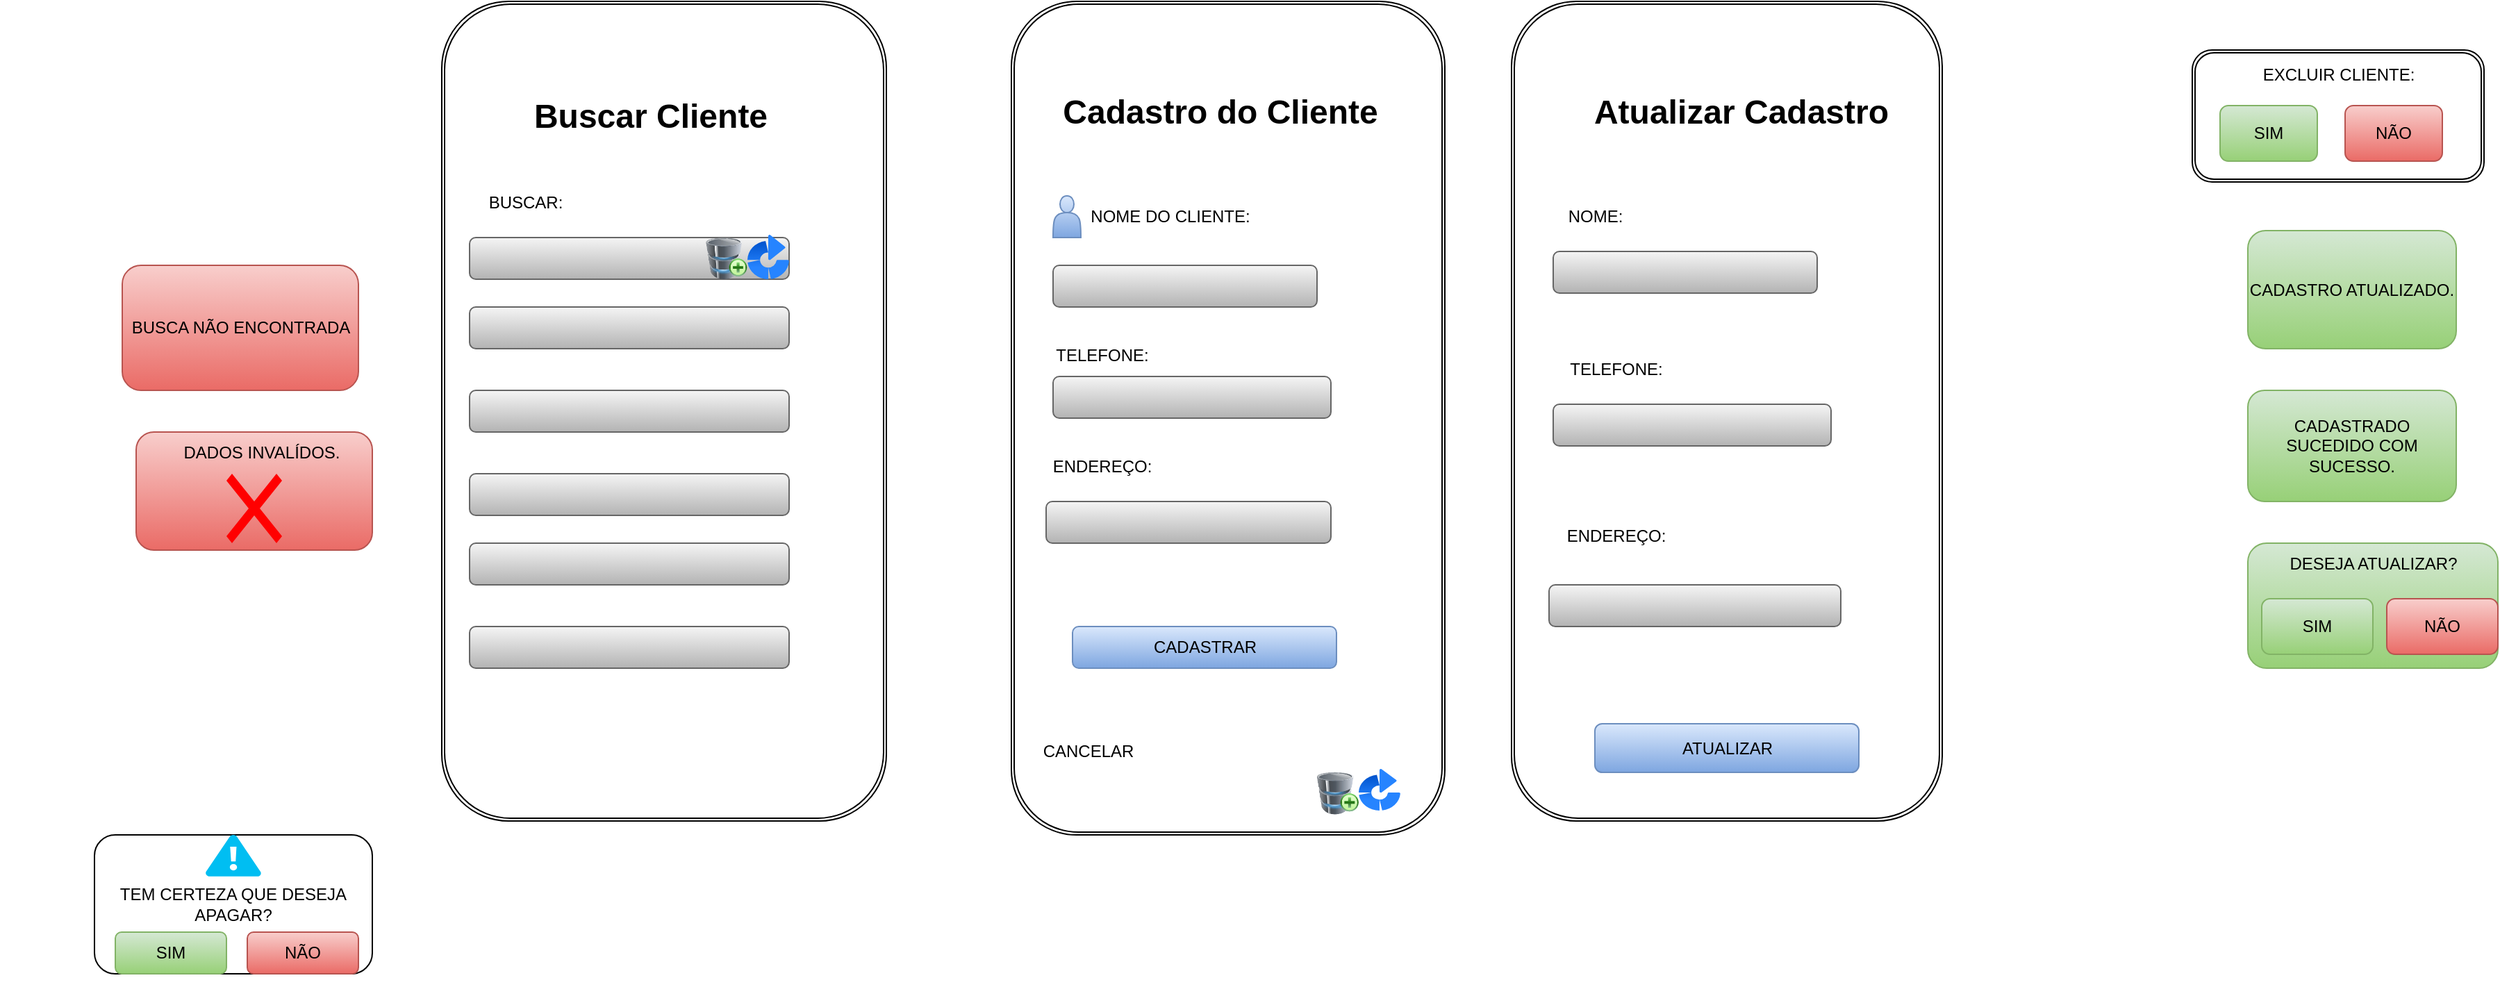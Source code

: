 <mxfile version="24.5.4" type="device" pages="10">
  <diagram name="Página-1" id="Nehm9rIeHdBPcEdYNCYd">
    <mxGraphModel dx="2261" dy="782" grid="1" gridSize="10" guides="1" tooltips="1" connect="1" arrows="1" fold="1" page="1" pageScale="1" pageWidth="827" pageHeight="1169" background="#ffffff" math="0" shadow="0">
      <root>
        <mxCell id="0" />
        <mxCell id="1" parent="0" />
        <mxCell id="MLSOQV9A00DncdWF_UMd-2" value="" style="shape=ext;double=1;rounded=1;whiteSpace=wrap;html=1;" parent="1" vertex="1">
          <mxGeometry x="230" y="80" width="312" height="600" as="geometry" />
        </mxCell>
        <mxCell id="MLSOQV9A00DncdWF_UMd-3" value="Cadastro do Cliente" style="text;strokeColor=none;fillColor=none;html=1;fontSize=24;fontStyle=1;verticalAlign=middle;align=center;" parent="1" vertex="1">
          <mxGeometry x="330" y="140" width="100" height="40" as="geometry" />
        </mxCell>
        <mxCell id="MLSOQV9A00DncdWF_UMd-4" value="" style="shape=actor;whiteSpace=wrap;html=1;fillColor=#dae8fc;gradientColor=#7ea6e0;strokeColor=#6c8ebf;" parent="1" vertex="1">
          <mxGeometry x="260" y="220" width="20" height="30" as="geometry" />
        </mxCell>
        <mxCell id="MLSOQV9A00DncdWF_UMd-5" value="NOME DO CLIENTE:" style="text;html=1;align=center;verticalAlign=middle;resizable=0;points=[];autosize=1;" parent="1" vertex="1">
          <mxGeometry x="274" y="220" width="140" height="30" as="geometry" />
        </mxCell>
        <mxCell id="MLSOQV9A00DncdWF_UMd-6" value="" style="rounded=1;whiteSpace=wrap;html=1;fillColor=#f5f5f5;gradientColor=#b3b3b3;strokeColor=#666666;" parent="1" vertex="1">
          <mxGeometry x="260" y="270" width="190" height="30" as="geometry" />
        </mxCell>
        <mxCell id="MLSOQV9A00DncdWF_UMd-10" value="" style="shape=ext;double=1;rounded=1;whiteSpace=wrap;html=1;" parent="1" vertex="1">
          <mxGeometry x="590" y="80" width="310" height="590" as="geometry" />
        </mxCell>
        <mxCell id="MLSOQV9A00DncdWF_UMd-15" value="TELEFONE:" style="text;html=1;align=center;verticalAlign=middle;resizable=0;points=[];autosize=1;strokeColor=none;fillColor=none;" parent="1" vertex="1">
          <mxGeometry x="250" y="320" width="90" height="30" as="geometry" />
        </mxCell>
        <mxCell id="MLSOQV9A00DncdWF_UMd-16" value="" style="rounded=1;whiteSpace=wrap;html=1;fillColor=#f5f5f5;gradientColor=#b3b3b3;strokeColor=#666666;" parent="1" vertex="1">
          <mxGeometry x="260" y="350" width="200" height="30" as="geometry" />
        </mxCell>
        <mxCell id="MLSOQV9A00DncdWF_UMd-17" style="edgeStyle=orthogonalEdgeStyle;rounded=0;orthogonalLoop=1;jettySize=auto;html=1;exitX=0.5;exitY=1;exitDx=0;exitDy=0;" parent="1" source="MLSOQV9A00DncdWF_UMd-16" target="MLSOQV9A00DncdWF_UMd-16" edge="1">
          <mxGeometry relative="1" as="geometry" />
        </mxCell>
        <mxCell id="MLSOQV9A00DncdWF_UMd-19" value="ENDEREÇO:" style="text;html=1;align=center;verticalAlign=middle;resizable=0;points=[];autosize=1;strokeColor=none;fillColor=none;" parent="1" vertex="1">
          <mxGeometry x="250" y="400" width="90" height="30" as="geometry" />
        </mxCell>
        <mxCell id="MLSOQV9A00DncdWF_UMd-20" value="" style="rounded=1;whiteSpace=wrap;html=1;fillColor=#f5f5f5;gradientColor=#b3b3b3;strokeColor=#666666;" parent="1" vertex="1">
          <mxGeometry x="255" y="440" width="205" height="30" as="geometry" />
        </mxCell>
        <mxCell id="MLSOQV9A00DncdWF_UMd-22" value="" style="rounded=1;whiteSpace=wrap;html=1;fillColor=#dae8fc;strokeColor=#6c8ebf;gradientColor=#7ea6e0;" parent="1" vertex="1">
          <mxGeometry x="274" y="530" width="190" height="30" as="geometry" />
        </mxCell>
        <mxCell id="MLSOQV9A00DncdWF_UMd-23" value="CADASTRAR" style="text;html=1;align=center;verticalAlign=middle;resizable=0;points=[];autosize=1;strokeColor=none;fillColor=none;" parent="1" vertex="1">
          <mxGeometry x="319" y="530" width="100" height="30" as="geometry" />
        </mxCell>
        <mxCell id="MLSOQV9A00DncdWF_UMd-25" value="Atualizar Cadastro" style="text;strokeColor=none;fillColor=none;html=1;fontSize=24;fontStyle=1;verticalAlign=middle;align=center;" parent="1" vertex="1">
          <mxGeometry x="705" y="140" width="100" height="40" as="geometry" />
        </mxCell>
        <mxCell id="MLSOQV9A00DncdWF_UMd-26" value="NOME:" style="text;html=1;align=center;verticalAlign=middle;resizable=0;points=[];autosize=1;strokeColor=none;fillColor=none;" parent="1" vertex="1">
          <mxGeometry x="620" y="220" width="60" height="30" as="geometry" />
        </mxCell>
        <mxCell id="MLSOQV9A00DncdWF_UMd-27" value="" style="rounded=1;whiteSpace=wrap;html=1;fillColor=#f5f5f5;gradientColor=#b3b3b3;strokeColor=#666666;" parent="1" vertex="1">
          <mxGeometry x="620" y="260" width="190" height="30" as="geometry" />
        </mxCell>
        <mxCell id="MLSOQV9A00DncdWF_UMd-32" value="TELEFONE:" style="text;html=1;align=center;verticalAlign=middle;resizable=0;points=[];autosize=1;strokeColor=none;fillColor=none;" parent="1" vertex="1">
          <mxGeometry x="620" y="330" width="90" height="30" as="geometry" />
        </mxCell>
        <mxCell id="MLSOQV9A00DncdWF_UMd-33" value="" style="rounded=1;whiteSpace=wrap;html=1;fillColor=#f5f5f5;gradientColor=#b3b3b3;strokeColor=#666666;" parent="1" vertex="1">
          <mxGeometry x="620" y="370" width="200" height="30" as="geometry" />
        </mxCell>
        <mxCell id="MLSOQV9A00DncdWF_UMd-35" value="ENDEREÇO:" style="text;html=1;align=center;verticalAlign=middle;resizable=0;points=[];autosize=1;strokeColor=none;fillColor=none;" parent="1" vertex="1">
          <mxGeometry x="620" y="450" width="90" height="30" as="geometry" />
        </mxCell>
        <mxCell id="MLSOQV9A00DncdWF_UMd-36" value="" style="rounded=1;whiteSpace=wrap;html=1;fillColor=#f5f5f5;gradientColor=#b3b3b3;strokeColor=#666666;" parent="1" vertex="1">
          <mxGeometry x="617" y="500" width="210" height="30" as="geometry" />
        </mxCell>
        <mxCell id="MLSOQV9A00DncdWF_UMd-40" value="" style="shape=ext;double=1;rounded=1;whiteSpace=wrap;html=1;" parent="1" vertex="1">
          <mxGeometry x="1080" y="115" width="210" height="95" as="geometry" />
        </mxCell>
        <mxCell id="MLSOQV9A00DncdWF_UMd-41" value="EXCLUIR CLIENTE:" style="text;html=1;align=center;verticalAlign=middle;resizable=0;points=[];autosize=1;strokeColor=none;fillColor=none;" parent="1" vertex="1">
          <mxGeometry x="1120" y="118" width="130" height="30" as="geometry" />
        </mxCell>
        <mxCell id="MLSOQV9A00DncdWF_UMd-47" value="SIM" style="rounded=1;whiteSpace=wrap;html=1;fillColor=#d5e8d4;gradientColor=#97d077;strokeColor=#82b366;" parent="1" vertex="1">
          <mxGeometry x="1100" y="155" width="70" height="40" as="geometry" />
        </mxCell>
        <mxCell id="MLSOQV9A00DncdWF_UMd-50" value="NÃO" style="rounded=1;whiteSpace=wrap;html=1;fillColor=#f8cecc;gradientColor=#ea6b66;strokeColor=#b85450;" parent="1" vertex="1">
          <mxGeometry x="1190" y="155" width="70" height="40" as="geometry" />
        </mxCell>
        <mxCell id="MLSOQV9A00DncdWF_UMd-56" value="" style="shape=ext;double=1;rounded=1;whiteSpace=wrap;html=1;" parent="1" vertex="1">
          <mxGeometry x="-180" y="80" width="320" height="590" as="geometry" />
        </mxCell>
        <mxCell id="MLSOQV9A00DncdWF_UMd-59" value="Buscar Cliente" style="text;strokeColor=none;fillColor=none;html=1;fontSize=24;fontStyle=1;verticalAlign=middle;align=center;" parent="1" vertex="1">
          <mxGeometry x="-80" y="142.5" width="100" height="40" as="geometry" />
        </mxCell>
        <mxCell id="MLSOQV9A00DncdWF_UMd-60" value="BUSCAR:" style="text;html=1;align=center;verticalAlign=middle;resizable=0;points=[];autosize=1;strokeColor=none;fillColor=none;" parent="1" vertex="1">
          <mxGeometry x="-160" y="210" width="80" height="30" as="geometry" />
        </mxCell>
        <mxCell id="MLSOQV9A00DncdWF_UMd-61" value="" style="rounded=1;whiteSpace=wrap;html=1;fillColor=#f5f5f5;gradientColor=#b3b3b3;strokeColor=#666666;" parent="1" vertex="1">
          <mxGeometry x="-160" y="250" width="230" height="30" as="geometry" />
        </mxCell>
        <mxCell id="i_d8DBgjObAV2C9J043A-8" style="edgeStyle=orthogonalEdgeStyle;rounded=0;orthogonalLoop=1;jettySize=auto;html=1;exitX=0.5;exitY=1;exitDx=0;exitDy=0;" parent="1" edge="1">
          <mxGeometry relative="1" as="geometry">
            <mxPoint x="-490" y="440" as="sourcePoint" />
            <mxPoint x="-490" y="440" as="targetPoint" />
          </mxGeometry>
        </mxCell>
        <mxCell id="i_d8DBgjObAV2C9J043A-11" style="edgeStyle=orthogonalEdgeStyle;rounded=0;orthogonalLoop=1;jettySize=auto;html=1;exitX=0.5;exitY=1;exitDx=0;exitDy=0;" parent="1" edge="1">
          <mxGeometry relative="1" as="geometry">
            <mxPoint x="-490" y="440" as="sourcePoint" />
            <mxPoint x="-490" y="440" as="targetPoint" />
          </mxGeometry>
        </mxCell>
        <mxCell id="r5omTz4ASneSBObr4HNN-8" value="" style="rounded=1;whiteSpace=wrap;html=1;fillColor=#dae8fc;gradientColor=#7ea6e0;strokeColor=#6c8ebf;" parent="1" vertex="1">
          <mxGeometry x="650" y="600" width="190" height="35" as="geometry" />
        </mxCell>
        <mxCell id="r5omTz4ASneSBObr4HNN-9" value="ATUALIZAR" style="text;html=1;align=center;verticalAlign=middle;resizable=0;points=[];autosize=1;" parent="1" vertex="1">
          <mxGeometry x="700" y="602.5" width="90" height="30" as="geometry" />
        </mxCell>
        <mxCell id="5M6-bZSBYD8w1iR_7Nmw-1" value="" style="rounded=1;whiteSpace=wrap;html=1;fillColor=#f5f5f5;gradientColor=#b3b3b3;strokeColor=#666666;" parent="1" vertex="1">
          <mxGeometry x="-160" y="300" width="230" height="30" as="geometry" />
        </mxCell>
        <mxCell id="5M6-bZSBYD8w1iR_7Nmw-2" value="" style="rounded=1;whiteSpace=wrap;html=1;fillColor=#f5f5f5;gradientColor=#b3b3b3;strokeColor=#666666;" parent="1" vertex="1">
          <mxGeometry x="-160" y="360" width="230" height="30" as="geometry" />
        </mxCell>
        <mxCell id="5M6-bZSBYD8w1iR_7Nmw-3" value="" style="rounded=1;whiteSpace=wrap;html=1;fillColor=#f5f5f5;gradientColor=#b3b3b3;strokeColor=#666666;" parent="1" vertex="1">
          <mxGeometry x="-160" y="420" width="230" height="30" as="geometry" />
        </mxCell>
        <mxCell id="5M6-bZSBYD8w1iR_7Nmw-4" value="" style="rounded=1;whiteSpace=wrap;html=1;fillColor=#f5f5f5;gradientColor=#b3b3b3;strokeColor=#666666;" parent="1" vertex="1">
          <mxGeometry x="-160" y="470" width="230" height="30" as="geometry" />
        </mxCell>
        <mxCell id="5M6-bZSBYD8w1iR_7Nmw-5" value="" style="rounded=1;whiteSpace=wrap;html=1;fillColor=#f5f5f5;gradientColor=#b3b3b3;strokeColor=#666666;" parent="1" vertex="1">
          <mxGeometry x="-160" y="530" width="230" height="30" as="geometry" />
        </mxCell>
        <mxCell id="5M6-bZSBYD8w1iR_7Nmw-8" value="" style="image;html=1;image=img/lib/atlassian/Bamboo_Logo.svg;" parent="1" vertex="1">
          <mxGeometry x="40" y="248" width="30" height="32" as="geometry" />
        </mxCell>
        <mxCell id="0rhMGNGCXtcn71c0CTjC-1" value="" style="image;html=1;image=img/lib/clip_art/computers/Database_Add_128x128.png" parent="1" vertex="1">
          <mxGeometry y="250" width="50" height="30" as="geometry" />
        </mxCell>
        <mxCell id="cqe_-NeyIgiiu6yVDFoB-1" value="" style="rounded=1;whiteSpace=wrap;html=1;fillColor=#f8cecc;gradientColor=#ea6b66;strokeColor=#b85450;" parent="1" vertex="1">
          <mxGeometry x="-410" y="270" width="170" height="90" as="geometry" />
        </mxCell>
        <mxCell id="cqe_-NeyIgiiu6yVDFoB-2" value="BUSCA NÃO ENCONTRADA" style="text;html=1;align=center;verticalAlign=middle;resizable=0;points=[];autosize=1;" parent="1" vertex="1">
          <mxGeometry x="-415" y="300" width="180" height="30" as="geometry" />
        </mxCell>
        <mxCell id="cqe_-NeyIgiiu6yVDFoB-4" value="CADASTRO ATUALIZADO." style="rounded=1;whiteSpace=wrap;html=1;fillColor=#d5e8d4;gradientColor=#97d077;strokeColor=#82b366;" parent="1" vertex="1">
          <mxGeometry x="1120" y="245" width="150" height="85" as="geometry" />
        </mxCell>
        <mxCell id="cqe_-NeyIgiiu6yVDFoB-7" value="CADASTRADO SUCEDIDO COM SUCESSO." style="rounded=1;whiteSpace=wrap;html=1;fillColor=#d5e8d4;gradientColor=#97d077;strokeColor=#82b366;" parent="1" vertex="1">
          <mxGeometry x="1120" y="360" width="150" height="80" as="geometry" />
        </mxCell>
        <mxCell id="gbjmydWUTink0ySZJDi6-1" value="" style="rounded=1;whiteSpace=wrap;html=1;fillColor=#d5e8d4;gradientColor=#97d077;strokeColor=#82b366;" parent="1" vertex="1">
          <mxGeometry x="1120" y="470" width="180" height="90" as="geometry" />
        </mxCell>
        <mxCell id="gbjmydWUTink0ySZJDi6-2" value="DESEJA ATUALIZAR?" style="text;html=1;align=center;verticalAlign=middle;resizable=0;points=[];autosize=1;strokeColor=none;fillColor=none;" parent="1" vertex="1">
          <mxGeometry x="1140" y="470" width="140" height="30" as="geometry" />
        </mxCell>
        <mxCell id="gbjmydWUTink0ySZJDi6-3" value="SIM" style="rounded=1;whiteSpace=wrap;html=1;fillColor=#d5e8d4;gradientColor=#97d077;strokeColor=#82b366;" parent="1" vertex="1">
          <mxGeometry x="1130" y="510" width="80" height="40" as="geometry" />
        </mxCell>
        <mxCell id="gbjmydWUTink0ySZJDi6-5" value="NÃO" style="rounded=1;whiteSpace=wrap;html=1;fillColor=#f8cecc;gradientColor=#ea6b66;strokeColor=#b85450;" parent="1" vertex="1">
          <mxGeometry x="1220" y="510" width="80" height="40" as="geometry" />
        </mxCell>
        <mxCell id="6oDO7iU0KZlgWKtHT9-Y-2" value="" style="image;html=1;image=img/lib/clip_art/computers/Database_Add_128x128.png" parent="1" vertex="1">
          <mxGeometry x="450" y="610" width="30" height="80" as="geometry" />
        </mxCell>
        <mxCell id="6oDO7iU0KZlgWKtHT9-Y-4" value="" style="image;html=1;image=img/lib/atlassian/Bamboo_Logo.svg;" parent="1" vertex="1">
          <mxGeometry x="480" y="632.5" width="30" height="30" as="geometry" />
        </mxCell>
        <mxCell id="6oDO7iU0KZlgWKtHT9-Y-6" value="CANCELAR" style="text;html=1;align=center;verticalAlign=middle;resizable=0;points=[];autosize=1;strokeColor=none;fillColor=none;" parent="1" vertex="1">
          <mxGeometry x="240" y="605" width="90" height="30" as="geometry" />
        </mxCell>
        <mxCell id="bPmU6J0NGCxMXrVpADqo-1" value="" style="rounded=1;whiteSpace=wrap;html=1;fillColor=#f8cecc;gradientColor=#ea6b66;strokeColor=#b85450;" parent="1" vertex="1">
          <mxGeometry x="-400" y="390" width="170" height="85" as="geometry" />
        </mxCell>
        <mxCell id="bPmU6J0NGCxMXrVpADqo-6" value="DADOS INVALÍDOS." style="text;html=1;align=center;verticalAlign=middle;resizable=0;points=[];autosize=1;strokeColor=none;fillColor=none;" parent="1" vertex="1">
          <mxGeometry x="-380" y="390" width="140" height="30" as="geometry" />
        </mxCell>
        <mxCell id="oMxuqsKburrg0ZU6qpSt-4" value="TEM CERTEZA QUE DESEJA APAGAR?" style="rounded=1;whiteSpace=wrap;html=1;" parent="1" vertex="1">
          <mxGeometry x="-430" y="680" width="200" height="100" as="geometry" />
        </mxCell>
        <mxCell id="IVPaqzdb6lnWKzywmZYY-1" value="" style="verticalLabelPosition=bottom;html=1;verticalAlign=top;align=center;strokeColor=none;fillColor=#00BEF2;shape=mxgraph.azure.azure_alert;" parent="1" vertex="1">
          <mxGeometry x="-350" y="680" width="40" height="30" as="geometry" />
        </mxCell>
        <mxCell id="IVPaqzdb6lnWKzywmZYY-3" value="SIM" style="rounded=1;whiteSpace=wrap;html=1;fillColor=#d5e8d4;gradientColor=#97d077;strokeColor=#82b366;" parent="1" vertex="1">
          <mxGeometry x="-415" y="750" width="80" height="30" as="geometry" />
        </mxCell>
        <mxCell id="IVPaqzdb6lnWKzywmZYY-4" style="edgeStyle=orthogonalEdgeStyle;rounded=0;orthogonalLoop=1;jettySize=auto;html=1;exitX=0.5;exitY=1;exitDx=0;exitDy=0;" parent="1" source="IVPaqzdb6lnWKzywmZYY-3" target="IVPaqzdb6lnWKzywmZYY-3" edge="1">
          <mxGeometry relative="1" as="geometry" />
        </mxCell>
        <mxCell id="IVPaqzdb6lnWKzywmZYY-5" value="NÃO" style="rounded=1;whiteSpace=wrap;html=1;fillColor=#f8cecc;gradientColor=#ea6b66;strokeColor=#b85450;" parent="1" vertex="1">
          <mxGeometry x="-320" y="750" width="80" height="30" as="geometry" />
        </mxCell>
        <mxCell id="wCjd3I1_9T2M1o6hJFrl-1" value="" style="shape=mxgraph.mockup.markup.redX;fillColor=#ff0000;html=1;shadow=0;whiteSpace=wrap;strokeColor=none;" vertex="1" parent="1">
          <mxGeometry x="-335" y="420" width="40" height="50" as="geometry" />
        </mxCell>
      </root>
    </mxGraphModel>
  </diagram>
  <diagram id="S5oQMI0IKuAiNyYAESik" name="Página-2">
    <mxGraphModel dx="2261" dy="782" grid="1" gridSize="10" guides="1" tooltips="1" connect="1" arrows="1" fold="1" page="1" pageScale="1" pageWidth="827" pageHeight="1169" background="none" math="0" shadow="0">
      <root>
        <mxCell id="0" />
        <mxCell id="1" parent="0" />
        <mxCell id="y8JoRkezIO1-t2VKg5RE-1" value="" style="shape=ext;double=1;rounded=1;whiteSpace=wrap;html=1;" parent="1" vertex="1">
          <mxGeometry x="160" y="147.5" width="360" height="695" as="geometry" />
        </mxCell>
        <mxCell id="y8JoRkezIO1-t2VKg5RE-4" value="Cadastro do Fornecedor" style="text;strokeColor=none;fillColor=none;html=1;fontSize=24;fontStyle=1;verticalAlign=middle;align=center;" parent="1" vertex="1">
          <mxGeometry x="280" y="170" width="100" height="40" as="geometry" />
        </mxCell>
        <mxCell id="y8JoRkezIO1-t2VKg5RE-8" value="" style="rounded=1;whiteSpace=wrap;html=1;fillColor=#f5f5f5;gradientColor=#b3b3b3;strokeColor=#666666;" parent="1" vertex="1">
          <mxGeometry x="210" y="250" width="205" height="30" as="geometry" />
        </mxCell>
        <mxCell id="y8JoRkezIO1-t2VKg5RE-9" value="NOME:" style="text;html=1;align=center;verticalAlign=middle;resizable=0;points=[];autosize=1;strokeColor=none;fillColor=none;" parent="1" vertex="1">
          <mxGeometry x="210" y="220" width="60" height="30" as="geometry" />
        </mxCell>
        <mxCell id="y8JoRkezIO1-t2VKg5RE-10" value="TELEFONE:" style="text;html=1;align=center;verticalAlign=middle;resizable=0;points=[];autosize=1;strokeColor=none;fillColor=none;" parent="1" vertex="1">
          <mxGeometry x="210" y="310" width="90" height="30" as="geometry" />
        </mxCell>
        <mxCell id="y8JoRkezIO1-t2VKg5RE-11" value="" style="rounded=1;whiteSpace=wrap;html=1;fillColor=#f5f5f5;gradientColor=#b3b3b3;strokeColor=#666666;" parent="1" vertex="1">
          <mxGeometry x="210" y="350" width="210" height="30" as="geometry" />
        </mxCell>
        <mxCell id="n2IC5InmJys4yYH-KP3w-20" style="edgeStyle=orthogonalEdgeStyle;rounded=0;orthogonalLoop=1;jettySize=auto;html=1;exitX=0.5;exitY=1;exitDx=0;exitDy=0;" parent="1" edge="1">
          <mxGeometry relative="1" as="geometry">
            <mxPoint x="305" y="680" as="sourcePoint" />
            <mxPoint x="305" y="680" as="targetPoint" />
          </mxGeometry>
        </mxCell>
        <mxCell id="n2IC5InmJys4yYH-KP3w-27" value="" style="shape=ext;double=1;rounded=1;whiteSpace=wrap;html=1;" parent="1" vertex="1">
          <mxGeometry x="640" y="147.5" width="340" height="670" as="geometry" />
        </mxCell>
        <mxCell id="n2IC5InmJys4yYH-KP3w-31" value="Atualizar Fornecedor" style="text;strokeColor=none;fillColor=none;html=1;fontSize=24;fontStyle=1;verticalAlign=middle;align=center;" parent="1" vertex="1">
          <mxGeometry x="760" y="170" width="100" height="40" as="geometry" />
        </mxCell>
        <mxCell id="n2IC5InmJys4yYH-KP3w-32" value="NOME:" style="text;html=1;align=center;verticalAlign=middle;resizable=0;points=[];autosize=1;strokeColor=none;fillColor=none;" parent="1" vertex="1">
          <mxGeometry x="670" y="230" width="60" height="30" as="geometry" />
        </mxCell>
        <mxCell id="n2IC5InmJys4yYH-KP3w-34" style="edgeStyle=orthogonalEdgeStyle;rounded=0;orthogonalLoop=1;jettySize=auto;html=1;exitX=0.5;exitY=1;exitDx=0;exitDy=0;" parent="1" edge="1">
          <mxGeometry relative="1" as="geometry">
            <mxPoint x="1290.5" y="310" as="sourcePoint" />
            <mxPoint x="1290.5" y="310" as="targetPoint" />
          </mxGeometry>
        </mxCell>
        <mxCell id="n2IC5InmJys4yYH-KP3w-36" value="" style="rounded=1;whiteSpace=wrap;html=1;fillColor=#f5f5f5;gradientColor=#b3b3b3;strokeColor=#666666;" parent="1" vertex="1">
          <mxGeometry x="680" y="270" width="200" height="30" as="geometry" />
        </mxCell>
        <mxCell id="n2IC5InmJys4yYH-KP3w-37" value="TELEFONE:" style="text;html=1;align=center;verticalAlign=middle;resizable=0;points=[];autosize=1;strokeColor=none;fillColor=none;" parent="1" vertex="1">
          <mxGeometry x="660" y="330" width="90" height="30" as="geometry" />
        </mxCell>
        <mxCell id="n2IC5InmJys4yYH-KP3w-38" value="" style="rounded=1;whiteSpace=wrap;html=1;fillColor=#f5f5f5;gradientColor=#b3b3b3;strokeColor=#666666;" parent="1" vertex="1">
          <mxGeometry x="670" y="370" width="210" height="30" as="geometry" />
        </mxCell>
        <mxCell id="n2IC5InmJys4yYH-KP3w-40" value="MATERIA&amp;nbsp; PRIMA:" style="text;html=1;align=center;verticalAlign=middle;resizable=0;points=[];autosize=1;strokeColor=none;fillColor=none;" parent="1" vertex="1">
          <mxGeometry x="252.5" y="440" width="120" height="30" as="geometry" />
        </mxCell>
        <mxCell id="n2IC5InmJys4yYH-KP3w-42" value="" style="rounded=1;whiteSpace=wrap;html=1;fillColor=#f5f5f5;gradientColor=#b3b3b3;strokeColor=#666666;" parent="1" vertex="1">
          <mxGeometry x="210" y="500" width="210" height="30" as="geometry" />
        </mxCell>
        <mxCell id="n2IC5InmJys4yYH-KP3w-43" value="TECIDO" style="text;html=1;align=center;verticalAlign=middle;resizable=0;points=[];autosize=1;strokeColor=none;fillColor=none;" parent="1" vertex="1">
          <mxGeometry x="210" y="500" width="70" height="30" as="geometry" />
        </mxCell>
        <mxCell id="C1rR_9tnQ80o2ntzNhFT-1" value="" style="rounded=1;whiteSpace=wrap;html=1;" parent="1" vertex="1">
          <mxGeometry x="1210" y="180" width="150" height="100" as="geometry" />
        </mxCell>
        <mxCell id="C1rR_9tnQ80o2ntzNhFT-3" style="edgeStyle=orthogonalEdgeStyle;rounded=0;orthogonalLoop=1;jettySize=auto;html=1;exitX=0.5;exitY=1;exitDx=0;exitDy=0;" parent="1" source="C1rR_9tnQ80o2ntzNhFT-1" target="C1rR_9tnQ80o2ntzNhFT-1" edge="1">
          <mxGeometry relative="1" as="geometry" />
        </mxCell>
        <mxCell id="C1rR_9tnQ80o2ntzNhFT-6" value="EXCLUIR FORNECEDOR" style="text;html=1;align=center;verticalAlign=middle;resizable=0;points=[];autosize=1;strokeColor=none;fillColor=none;" parent="1" vertex="1">
          <mxGeometry x="1205" y="190" width="160" height="30" as="geometry" />
        </mxCell>
        <mxCell id="C1rR_9tnQ80o2ntzNhFT-7" value="Text" style="text;html=1;align=center;verticalAlign=middle;resizable=0;points=[];autosize=1;strokeColor=none;fillColor=none;" parent="1" vertex="1">
          <mxGeometry x="1000" y="1640" width="50" height="30" as="geometry" />
        </mxCell>
        <mxCell id="C1rR_9tnQ80o2ntzNhFT-8" value="SIM" style="rounded=1;whiteSpace=wrap;html=1;fillColor=#d5e8d4;gradientColor=#97d077;strokeColor=#82b366;" parent="1" vertex="1">
          <mxGeometry x="1220" y="242.5" width="55" height="27.5" as="geometry" />
        </mxCell>
        <mxCell id="C1rR_9tnQ80o2ntzNhFT-9" value="" style="rounded=1;whiteSpace=wrap;html=1;" parent="1" vertex="1">
          <mxGeometry x="1280" y="242.5" width="60" height="30" as="geometry" />
        </mxCell>
        <mxCell id="C1rR_9tnQ80o2ntzNhFT-10" value="NÃO" style="text;html=1;align=center;verticalAlign=middle;resizable=0;points=[];autosize=1;fillColor=#f8cecc;gradientColor=#ea6b66;strokeColor=#b85450;" parent="1" vertex="1">
          <mxGeometry x="1285" y="242.5" width="50" height="30" as="geometry" />
        </mxCell>
        <mxCell id="NZmy07NMVWyuTTveGZH8-1" value="" style="shape=ext;double=1;rounded=1;whiteSpace=wrap;html=1;" parent="1" vertex="1">
          <mxGeometry x="-290" y="152.5" width="360" height="690" as="geometry" />
        </mxCell>
        <mxCell id="NZmy07NMVWyuTTveGZH8-2" value="Buscar Fornecedor" style="text;strokeColor=none;fillColor=none;html=1;fontSize=24;fontStyle=1;verticalAlign=middle;align=center;" parent="1" vertex="1">
          <mxGeometry x="-180" y="170" width="100" height="40" as="geometry" />
        </mxCell>
        <mxCell id="NZmy07NMVWyuTTveGZH8-4" value="BUSCAR:" style="text;html=1;align=center;verticalAlign=middle;resizable=0;points=[];autosize=1;strokeColor=none;fillColor=none;" parent="1" vertex="1">
          <mxGeometry x="-290" y="242.5" width="80" height="30" as="geometry" />
        </mxCell>
        <mxCell id="NZmy07NMVWyuTTveGZH8-6" value="" style="rounded=1;whiteSpace=wrap;html=1;fillColor=#f5f5f5;gradientColor=#b3b3b3;strokeColor=#666666;" parent="1" vertex="1">
          <mxGeometry x="-280" y="280" width="230" height="30" as="geometry" />
        </mxCell>
        <mxCell id="mCz_CMSDshdvTc8gVJoc-5" style="edgeStyle=orthogonalEdgeStyle;rounded=0;orthogonalLoop=1;jettySize=auto;html=1;exitX=0.5;exitY=1;exitDx=0;exitDy=0;" parent="1" edge="1">
          <mxGeometry relative="1" as="geometry">
            <mxPoint x="420" y="1070" as="sourcePoint" />
            <mxPoint x="420" y="1070" as="targetPoint" />
          </mxGeometry>
        </mxCell>
        <mxCell id="QrInuNXiKZNiZ6L7tHzl-1" value="" style="rounded=1;whiteSpace=wrap;html=1;fillColor=#dae8fc;gradientColor=#7ea6e0;strokeColor=#6c8ebf;" parent="1" vertex="1">
          <mxGeometry x="240" y="730" width="180" height="40" as="geometry" />
        </mxCell>
        <mxCell id="QrInuNXiKZNiZ6L7tHzl-4" value="" style="rounded=1;whiteSpace=wrap;html=1;fillColor=#dae8fc;gradientColor=#7ea6e0;strokeColor=#6c8ebf;" parent="1" vertex="1">
          <mxGeometry x="720" y="710" width="180" height="40" as="geometry" />
        </mxCell>
        <mxCell id="QrInuNXiKZNiZ6L7tHzl-5" value="CADASTRAR" style="text;html=1;align=center;verticalAlign=middle;resizable=0;points=[];autosize=1;strokeColor=none;fillColor=none;" parent="1" vertex="1">
          <mxGeometry x="280" y="735" width="100" height="30" as="geometry" />
        </mxCell>
        <mxCell id="QrInuNXiKZNiZ6L7tHzl-6" value="ATUALIZAR" style="text;html=1;align=center;verticalAlign=middle;resizable=0;points=[];autosize=1;strokeColor=none;fillColor=none;" parent="1" vertex="1">
          <mxGeometry x="765" y="715" width="90" height="30" as="geometry" />
        </mxCell>
        <mxCell id="NeqGMX22DxkR3jq7V_dI-2" value="" style="image;html=1;image=img/lib/atlassian/Bamboo_Logo.svg;" parent="1" vertex="1">
          <mxGeometry x="460" y="780" width="30" height="50" as="geometry" />
        </mxCell>
        <mxCell id="axcLieBwdLSID5J4qVgS-2" style="edgeStyle=orthogonalEdgeStyle;rounded=0;orthogonalLoop=1;jettySize=auto;html=1;exitX=0.5;exitY=1;exitDx=0;exitDy=0;" parent="1" edge="1">
          <mxGeometry relative="1" as="geometry">
            <mxPoint x="721.5" y="1060" as="sourcePoint" />
            <mxPoint x="721.5" y="1060" as="targetPoint" />
          </mxGeometry>
        </mxCell>
        <mxCell id="axcLieBwdLSID5J4qVgS-4" style="edgeStyle=orthogonalEdgeStyle;rounded=0;orthogonalLoop=1;jettySize=auto;html=1;exitX=0.5;exitY=1;exitDx=0;exitDy=0;" parent="1" edge="1">
          <mxGeometry relative="1" as="geometry">
            <mxPoint x="721.5" y="1060" as="sourcePoint" />
            <mxPoint x="721.5" y="1060" as="targetPoint" />
          </mxGeometry>
        </mxCell>
        <mxCell id="axcLieBwdLSID5J4qVgS-7" value="" style="image;html=1;image=img/lib/atlassian/Bamboo_Logo.svg;" parent="1" vertex="1">
          <mxGeometry x="910" y="760" width="30" height="50" as="geometry" />
        </mxCell>
        <mxCell id="8slYZArztmNT6HqjNO5a-2" value="" style="image;html=1;image=img/lib/clip_art/computers/Database_Add_128x128.png" parent="1" vertex="1">
          <mxGeometry x="-120" y="285" width="80" height="20" as="geometry" />
        </mxCell>
        <mxCell id="8slYZArztmNT6HqjNO5a-3" value="" style="html=1;verticalLabelPosition=bottom;align=center;labelBackgroundColor=#ffffff;verticalAlign=top;strokeWidth=2;strokeColor=#0080F0;shadow=0;dashed=0;shape=mxgraph.ios7.icons.add;" parent="1" vertex="1">
          <mxGeometry x="460" y="440" width="30" height="30" as="geometry" />
        </mxCell>
        <mxCell id="TfXjXjl1IuMoWGwuozTe-1" value="" style="image;html=1;image=img/lib/atlassian/Bamboo_Logo.svg;" parent="1" vertex="1">
          <mxGeometry x="-70" y="285" width="20" height="20" as="geometry" />
        </mxCell>
        <mxCell id="TfXjXjl1IuMoWGwuozTe-4" value="&lt;span style=&quot;color: rgba(0, 0, 0, 0); font-family: monospace; font-size: 0px; text-align: start; text-wrap: nowrap;&quot;&gt;%3CmxGraphModel%3E%3Croot%3E%3CmxCell%20id%3D%220%22%2F%3E%3CmxCell%20id%3D%221%22%20parent%3D%220%22%2F%3E%3CmxCell%20id%3D%222%22%20value%3D%22%22%20style%3D%22rounded%3D1%3BwhiteSpace%3Dwrap%3Bhtml%3D1%3BfillColor%3D%23f5f5f5%3BgradientColor%3D%23b3b3b3%3BstrokeColor%3D%23666666%3B%22%20vertex%3D%221%22%20parent%3D%221%22%3E%3CmxGeometry%20x%3D%22-280%22%20y%3D%22280%22%20width%3D%22230%22%20height%3D%2230%22%20as%3D%22geometry%22%2F%3E%3C%2FmxCell%3E%3C%2Froot%3E%3C%2FmxGraphModel%3EV&lt;/span&gt;" style="rounded=1;whiteSpace=wrap;html=1;fillColor=#f5f5f5;gradientColor=#b3b3b3;strokeColor=#666666;" parent="1" vertex="1">
          <mxGeometry x="-280" y="330" width="230" height="30" as="geometry" />
        </mxCell>
        <mxCell id="TfXjXjl1IuMoWGwuozTe-5" value="" style="rounded=1;whiteSpace=wrap;html=1;fillColor=#f5f5f5;gradientColor=#b3b3b3;strokeColor=#666666;" parent="1" vertex="1">
          <mxGeometry x="-280" y="390" width="230" height="30" as="geometry" />
        </mxCell>
        <mxCell id="TfXjXjl1IuMoWGwuozTe-6" value="&lt;span style=&quot;color: rgba(0, 0, 0, 0); font-family: monospace; font-size: 0px; text-align: start; text-wrap: nowrap;&quot;&gt;%3CmxGraphModel%3E%3Croot%3E%3CmxCell%20id%3D%220%22%2F%3E%3CmxCell%20id%3D%221%22%20parent%3D%220%22%2F%3E%3CmxCell%20id%3D%222%22%20value%3D%22%22%20style%3D%22rounded%3D1%3BwhiteSpace%3Dwrap%3Bhtml%3D1%3BfillColor%3D%23f5f5f5%3BgradientColor%3D%23b3b3b3%3BstrokeColor%3D%23666666%3B%22%20vertex%3D%221%22%20parent%3D%221%22%3E%3CmxGeometry%20x%3D%22-280%22%20y%3D%22280%22%20width%3D%22230%22%20height%3D%2230%22%20as%3D%22geometry%22%2F%3E%3C%2FmxCell%3E%3C%2Froot%3E%3C%2FmxGraphModel%3EV&lt;/span&gt;" style="rounded=1;whiteSpace=wrap;html=1;fillColor=#f5f5f5;gradientColor=#b3b3b3;strokeColor=#666666;" parent="1" vertex="1">
          <mxGeometry x="-280" y="450" width="230" height="30" as="geometry" />
        </mxCell>
        <mxCell id="TfXjXjl1IuMoWGwuozTe-8" value="&lt;span style=&quot;color: rgba(0, 0, 0, 0); font-family: monospace; font-size: 0px; text-align: start; text-wrap: nowrap;&quot;&gt;%3CmxGraphModel%3E%3Croot%3E%3CmxCell%20id%3D%220%22%2F%3E%3CmxCell%20id%3D%221%22%20parent%3D%220%22%2F%3E%3CmxCell%20id%3D%222%22%20value%3D%22%22%20style%3D%22rounded%3D1%3BwhiteSpace%3Dwrap%3Bhtml%3D1%3BfillColor%3D%23f5f5f5%3BgradientColor%3D%23b3b3b3%3BstrokeColor%3D%23666666%3B%22%20vertex%3D%221%22%20parent%3D%221%22%3E%3CmxGeometry%20x%3D%22-280%22%20y%3D%22280%22%20width%3D%22230%22%20height%3D%2230%22%20as%3D%22geometry%22%2F%3E%3C%2FmxCell%3E%3C%2Froot%3E%3C%2FmxGraphModel%3EV&lt;/span&gt;" style="rounded=1;whiteSpace=wrap;html=1;fillColor=#f5f5f5;gradientColor=#b3b3b3;strokeColor=#666666;" parent="1" vertex="1">
          <mxGeometry x="-280" y="510" width="230" height="30" as="geometry" />
        </mxCell>
        <mxCell id="TfXjXjl1IuMoWGwuozTe-9" value="&lt;span style=&quot;color: rgba(0, 0, 0, 0); font-family: monospace; font-size: 0px; text-align: start; text-wrap: nowrap;&quot;&gt;%3CmxGraphModel%3E%3Croot%3E%3CmxCell%20id%3D%220%22%2F%3E%3CmxCell%20id%3D%221%22%20parent%3D%220%22%2F%3E%3CmxCell%20id%3D%222%22%20value%3D%22%22%20style%3D%22rounded%3D1%3BwhiteSpace%3Dwrap%3Bhtml%3D1%3BfillColor%3D%23f5f5f5%3BgradientColor%3D%23b3b3b3%3BstrokeColor%3D%23666666%3B%22%20vertex%3D%221%22%20parent%3D%221%22%3E%3CmxGeometry%20x%3D%22-280%22%20y%3D%22280%22%20width%3D%22230%22%20height%3D%2230%22%20as%3D%22geometry%22%2F%3E%3C%2FmxCell%3E%3C%2Froot%3E%3C%2FmxGraphModel%3EV&lt;/span&gt;" style="rounded=1;whiteSpace=wrap;html=1;fillColor=#f5f5f5;gradientColor=#b3b3b3;strokeColor=#666666;" parent="1" vertex="1">
          <mxGeometry x="-280" y="569.5" width="230" height="30" as="geometry" />
        </mxCell>
        <mxCell id="TfXjXjl1IuMoWGwuozTe-10" value="" style="rounded=1;whiteSpace=wrap;html=1;fillColor=#f5f5f5;gradientColor=#b3b3b3;strokeColor=#666666;" parent="1" vertex="1">
          <mxGeometry x="-280" y="620" width="230" height="30" as="geometry" />
        </mxCell>
        <mxCell id="TfXjXjl1IuMoWGwuozTe-11" value="" style="rounded=1;whiteSpace=wrap;html=1;fillColor=#f5f5f5;gradientColor=#b3b3b3;strokeColor=#666666;" parent="1" vertex="1">
          <mxGeometry x="-280" y="670" width="230" height="30" as="geometry" />
        </mxCell>
        <mxCell id="TfXjXjl1IuMoWGwuozTe-13" value="" style="rounded=1;whiteSpace=wrap;html=1;fillColor=#f5f5f5;gradientColor=#b3b3b3;strokeColor=#666666;" parent="1" vertex="1">
          <mxGeometry x="-280" y="720" width="230" height="30" as="geometry" />
        </mxCell>
        <mxCell id="TfXjXjl1IuMoWGwuozTe-14" value="" style="image;html=1;image=img/lib/clip_art/computers/Database_Add_128x128.png" parent="1" vertex="1">
          <mxGeometry x="400" y="440" width="80" height="25" as="geometry" />
        </mxCell>
        <mxCell id="TfXjXjl1IuMoWGwuozTe-15" value="" style="image;html=1;image=img/lib/clip_art/computers/Database_Add_128x128.png" parent="1" vertex="1">
          <mxGeometry x="414" y="790" width="40" height="40" as="geometry" />
        </mxCell>
        <mxCell id="TfXjXjl1IuMoWGwuozTe-16" value="" style="image;html=1;image=img/lib/clip_art/computers/Database_Add_128x128.png" parent="1" vertex="1">
          <mxGeometry x="860" y="770" width="60" height="40" as="geometry" />
        </mxCell>
        <mxCell id="gWVp1KaWgKqRj_6__2Ie-1" value="" style="rounded=1;whiteSpace=wrap;html=1;fillColor=#f8cecc;gradientColor=#ea6b66;strokeColor=#b85450;" parent="1" vertex="1">
          <mxGeometry x="-520" y="380" width="160" height="90" as="geometry" />
        </mxCell>
        <mxCell id="gWVp1KaWgKqRj_6__2Ie-2" value="BUSCA NÃO ENCONTRADA" style="text;html=1;align=center;verticalAlign=middle;resizable=0;points=[];autosize=1;strokeColor=none;fillColor=none;" parent="1" vertex="1">
          <mxGeometry x="-530" y="410" width="180" height="30" as="geometry" />
        </mxCell>
        <mxCell id="OAXfdgOqjvYd4x9rTFVG-1" value="CADASTRADO ATUALIZADO." style="rounded=1;whiteSpace=wrap;html=1;fillColor=#d5e8d4;gradientColor=#97d077;strokeColor=#82b366;" parent="1" vertex="1">
          <mxGeometry x="1215" y="325" width="145" height="95" as="geometry" />
        </mxCell>
        <mxCell id="lg3LIe5ACgw3thbIEwAe-1" value="CADASTRADO SUCEDIDO COM SUCESSO." style="rounded=1;whiteSpace=wrap;html=1;fillColor=#d5e8d4;gradientColor=#97d077;strokeColor=#82b366;" parent="1" vertex="1">
          <mxGeometry x="1215" y="460" width="150" height="90" as="geometry" />
        </mxCell>
        <mxCell id="vSv180BZIcuzlY06pstT-1" value="" style="rounded=1;whiteSpace=wrap;html=1;" parent="1" vertex="1">
          <mxGeometry x="1220" y="585" width="160" height="100.5" as="geometry" />
        </mxCell>
        <mxCell id="vSv180BZIcuzlY06pstT-2" value="DESEJA ATUALIZAR?" style="text;html=1;align=center;verticalAlign=middle;resizable=0;points=[];autosize=1;strokeColor=none;fillColor=none;" parent="1" vertex="1">
          <mxGeometry x="1225" y="590" width="140" height="30" as="geometry" />
        </mxCell>
        <mxCell id="vSv180BZIcuzlY06pstT-5" value="SIM" style="rounded=1;whiteSpace=wrap;html=1;fillColor=#d5e8d4;gradientColor=#97d077;strokeColor=#82b366;" parent="1" vertex="1">
          <mxGeometry x="1225" y="635" width="75" height="40" as="geometry" />
        </mxCell>
        <mxCell id="vSv180BZIcuzlY06pstT-8" value="NÃO" style="rounded=1;whiteSpace=wrap;html=1;fillColor=#f8cecc;gradientColor=#ea6b66;strokeColor=#b85450;" parent="1" vertex="1">
          <mxGeometry x="1300" y="635" width="80" height="40" as="geometry" />
        </mxCell>
        <mxCell id="u96o6z5x52s_HoZAEbye-2" value="" style="rounded=1;whiteSpace=wrap;html=1;fillColor=#f5f5f5;gradientColor=#b3b3b3;strokeColor=#666666;" parent="1" vertex="1">
          <mxGeometry x="210" y="555" width="220" height="30" as="geometry" />
        </mxCell>
        <mxCell id="u96o6z5x52s_HoZAEbye-4" value="QUANTIDADE:" style="text;html=1;align=center;verticalAlign=middle;resizable=0;points=[];autosize=1;strokeColor=none;fillColor=none;" parent="1" vertex="1">
          <mxGeometry x="210" y="555" width="110" height="30" as="geometry" />
        </mxCell>
        <mxCell id="7_VxdhOygH7brFmAfeqq-1" value="" style="rounded=1;whiteSpace=wrap;html=1;fillColor=#f8cecc;gradientColor=#ea6b66;strokeColor=#b85450;" parent="1" vertex="1">
          <mxGeometry x="-520" y="500" width="170" height="85" as="geometry" />
        </mxCell>
        <mxCell id="7DG39SNdv4ePYKWr5kbB-1" value="DADOS INVALÍDOS." style="text;html=1;align=center;verticalAlign=middle;resizable=0;points=[];autosize=1;strokeColor=none;fillColor=none;" parent="1" vertex="1">
          <mxGeometry x="-505" y="500" width="140" height="30" as="geometry" />
        </mxCell>
        <mxCell id="Z80xCRD77xWv53C6Rni4-1" value="TEM CERTEZA QUE DESEJA APAGAR?" style="rounded=1;whiteSpace=wrap;html=1;" vertex="1" parent="1">
          <mxGeometry x="-535" y="635" width="200" height="100" as="geometry" />
        </mxCell>
        <mxCell id="peqnyJzrgMuDTLEuD3ca-1" value="" style="verticalLabelPosition=bottom;html=1;verticalAlign=top;align=center;strokeColor=none;fillColor=#00BEF2;shape=mxgraph.azure.azure_alert;" vertex="1" parent="1">
          <mxGeometry x="-455" y="635" width="40" height="30" as="geometry" />
        </mxCell>
        <mxCell id="BqaI8aaTzNZ3I7MWmdTS-1" value="SIM" style="rounded=1;whiteSpace=wrap;html=1;fillColor=#d5e8d4;gradientColor=#97d077;strokeColor=#82b366;" vertex="1" parent="1">
          <mxGeometry x="-530" y="700" width="80" height="30" as="geometry" />
        </mxCell>
        <mxCell id="7oKzU5dSndjBS5fzIz2U-1" value="NÃO" style="rounded=1;whiteSpace=wrap;html=1;fillColor=#f8cecc;gradientColor=#ea6b66;strokeColor=#b85450;" vertex="1" parent="1">
          <mxGeometry x="-440" y="700" width="80" height="30" as="geometry" />
        </mxCell>
        <mxCell id="tcBshvObjW6SRpwXJMQp-1" value="" style="shape=mxgraph.mockup.markup.redX;fillColor=#ff0000;html=1;shadow=0;whiteSpace=wrap;strokeColor=none;" vertex="1" parent="1">
          <mxGeometry x="-450" y="530" width="30" height="50" as="geometry" />
        </mxCell>
      </root>
    </mxGraphModel>
  </diagram>
  <diagram id="efttQPQzu97GN0ZM1zmY" name="Página-3">
    <mxGraphModel dx="2261" dy="782" grid="1" gridSize="10" guides="1" tooltips="1" connect="1" arrows="1" fold="1" page="1" pageScale="1" pageWidth="827" pageHeight="1169" math="0" shadow="0">
      <root>
        <mxCell id="0" />
        <mxCell id="1" parent="0" />
        <mxCell id="YGtEUnviAIuZtPEZf_fg-1" value="" style="shape=ext;double=1;rounded=1;whiteSpace=wrap;html=1;" parent="1" vertex="1">
          <mxGeometry x="170" y="150" width="390" height="770" as="geometry" />
        </mxCell>
        <mxCell id="BfLmu-YW-YKFditS77bN-3" value="Busca de Pedido" style="text;strokeColor=none;fillColor=none;html=1;fontSize=24;fontStyle=1;verticalAlign=middle;align=center;" parent="1" vertex="1">
          <mxGeometry x="310" y="180" width="100" height="40" as="geometry" />
        </mxCell>
        <mxCell id="6yulXL6iLj2yBiZhTZMa-1" value="BUSCAR:" style="text;html=1;align=center;verticalAlign=middle;resizable=0;points=[];autosize=1;strokeColor=none;fillColor=none;" parent="1" vertex="1">
          <mxGeometry x="220" y="230" width="80" height="30" as="geometry" />
        </mxCell>
        <mxCell id="6yulXL6iLj2yBiZhTZMa-2" value="" style="rounded=1;whiteSpace=wrap;html=1;fillColor=#f5f5f5;gradientColor=#b3b3b3;strokeColor=#666666;" parent="1" vertex="1">
          <mxGeometry x="210" y="270" width="220" height="30" as="geometry" />
        </mxCell>
        <mxCell id="6yulXL6iLj2yBiZhTZMa-4" style="edgeStyle=orthogonalEdgeStyle;rounded=0;orthogonalLoop=1;jettySize=auto;html=1;exitX=0.5;exitY=1;exitDx=0;exitDy=0;" parent="1" source="6yulXL6iLj2yBiZhTZMa-2" target="6yulXL6iLj2yBiZhTZMa-2" edge="1">
          <mxGeometry relative="1" as="geometry" />
        </mxCell>
        <mxCell id="w1almvTap9NMUbSyboZ9-7" value="" style="shape=ext;double=1;rounded=1;whiteSpace=wrap;html=1;" parent="1" vertex="1">
          <mxGeometry x="630" y="150" width="400" height="800" as="geometry" />
        </mxCell>
        <mxCell id="w1almvTap9NMUbSyboZ9-9" value="Cadastro do Pedido" style="text;strokeColor=none;fillColor=none;html=1;fontSize=24;fontStyle=1;verticalAlign=middle;align=center;" parent="1" vertex="1">
          <mxGeometry x="765" y="170" width="100" height="40" as="geometry" />
        </mxCell>
        <mxCell id="w1almvTap9NMUbSyboZ9-11" value="NOME CLIENTE:" style="text;html=1;align=center;verticalAlign=middle;resizable=0;points=[];autosize=1;strokeColor=none;fillColor=none;" parent="1" vertex="1">
          <mxGeometry x="680" y="210" width="120" height="30" as="geometry" />
        </mxCell>
        <mxCell id="w1almvTap9NMUbSyboZ9-13" value="" style="rounded=1;whiteSpace=wrap;html=1;fillColor=#f5f5f5;gradientColor=#b3b3b3;strokeColor=#666666;" parent="1" vertex="1">
          <mxGeometry x="680" y="250" width="230" height="30" as="geometry" />
        </mxCell>
        <mxCell id="w1almvTap9NMUbSyboZ9-14" value="QUANTIDADE:" style="text;html=1;align=center;verticalAlign=middle;resizable=0;points=[];autosize=1;strokeColor=none;fillColor=none;" parent="1" vertex="1">
          <mxGeometry x="680" y="290" width="110" height="30" as="geometry" />
        </mxCell>
        <mxCell id="w1almvTap9NMUbSyboZ9-15" value="" style="rounded=1;whiteSpace=wrap;html=1;fillColor=#f5f5f5;gradientColor=#b3b3b3;strokeColor=#666666;" parent="1" vertex="1">
          <mxGeometry x="680" y="330" width="240" height="30" as="geometry" />
        </mxCell>
        <mxCell id="w1almvTap9NMUbSyboZ9-16" style="edgeStyle=orthogonalEdgeStyle;rounded=0;orthogonalLoop=1;jettySize=auto;html=1;exitX=0.5;exitY=1;exitDx=0;exitDy=0;" parent="1" source="w1almvTap9NMUbSyboZ9-15" target="w1almvTap9NMUbSyboZ9-15" edge="1">
          <mxGeometry relative="1" as="geometry" />
        </mxCell>
        <mxCell id="w1almvTap9NMUbSyboZ9-18" style="edgeStyle=orthogonalEdgeStyle;rounded=0;orthogonalLoop=1;jettySize=auto;html=1;exitX=0.5;exitY=1;exitDx=0;exitDy=0;" parent="1" source="w1almvTap9NMUbSyboZ9-15" target="w1almvTap9NMUbSyboZ9-15" edge="1">
          <mxGeometry relative="1" as="geometry" />
        </mxCell>
        <mxCell id="w1almvTap9NMUbSyboZ9-19" value="VALOR:" style="text;html=1;align=center;verticalAlign=middle;resizable=0;points=[];autosize=1;strokeColor=none;fillColor=none;" parent="1" vertex="1">
          <mxGeometry x="680" y="390" width="70" height="30" as="geometry" />
        </mxCell>
        <mxCell id="w1almvTap9NMUbSyboZ9-20" style="edgeStyle=orthogonalEdgeStyle;rounded=0;orthogonalLoop=1;jettySize=auto;html=1;exitX=0.5;exitY=1;exitDx=0;exitDy=0;" parent="1" source="w1almvTap9NMUbSyboZ9-13" target="w1almvTap9NMUbSyboZ9-13" edge="1">
          <mxGeometry relative="1" as="geometry" />
        </mxCell>
        <mxCell id="w1almvTap9NMUbSyboZ9-21" value="" style="rounded=1;whiteSpace=wrap;html=1;fillColor=#f5f5f5;gradientColor=#b3b3b3;strokeColor=#666666;" parent="1" vertex="1">
          <mxGeometry x="690" y="430" width="230" height="30" as="geometry" />
        </mxCell>
        <mxCell id="w1almvTap9NMUbSyboZ9-22" value="DESCONTO:" style="text;html=1;align=center;verticalAlign=middle;resizable=0;points=[];autosize=1;strokeColor=none;fillColor=none;" parent="1" vertex="1">
          <mxGeometry x="690" y="480" width="90" height="30" as="geometry" />
        </mxCell>
        <mxCell id="w1almvTap9NMUbSyboZ9-24" value="" style="rounded=1;whiteSpace=wrap;html=1;fillColor=#f5f5f5;gradientColor=#b3b3b3;strokeColor=#666666;" parent="1" vertex="1">
          <mxGeometry x="690" y="520" width="250" height="30" as="geometry" />
        </mxCell>
        <mxCell id="FZgY3i6MikdzaJBjszPk-3" value="PRAZO:" style="text;html=1;align=center;verticalAlign=middle;resizable=0;points=[];autosize=1;strokeColor=none;fillColor=none;" parent="1" vertex="1">
          <mxGeometry x="690" y="580" width="70" height="30" as="geometry" />
        </mxCell>
        <mxCell id="FZgY3i6MikdzaJBjszPk-4" value="" style="rounded=1;whiteSpace=wrap;html=1;fillColor=#f5f5f5;gradientColor=#b3b3b3;strokeColor=#666666;" parent="1" vertex="1">
          <mxGeometry x="690" y="620" width="240" height="30" as="geometry" />
        </mxCell>
        <mxCell id="Yknj2-mp-oteDbtIar2N-1" value="MODELOMARCA:" style="text;html=1;align=center;verticalAlign=middle;resizable=0;points=[];autosize=1;strokeColor=none;fillColor=none;" parent="1" vertex="1">
          <mxGeometry x="680" y="670" width="120" height="30" as="geometry" />
        </mxCell>
        <mxCell id="Yknj2-mp-oteDbtIar2N-4" value="" style="rounded=1;whiteSpace=wrap;html=1;fillColor=#f5f5f5;gradientColor=#b3b3b3;strokeColor=#666666;" parent="1" vertex="1">
          <mxGeometry x="695" y="710" width="230" height="30" as="geometry" />
        </mxCell>
        <mxCell id="Yknj2-mp-oteDbtIar2N-10" value="" style="rounded=1;whiteSpace=wrap;html=1;" parent="1" vertex="1">
          <mxGeometry x="850" y="778" width="120" height="40" as="geometry" />
        </mxCell>
        <mxCell id="Yknj2-mp-oteDbtIar2N-11" value="TOTAL:" style="text;html=1;align=center;verticalAlign=middle;resizable=0;points=[];autosize=1;strokeColor=none;fillColor=none;" parent="1" vertex="1">
          <mxGeometry x="785" y="783" width="60" height="30" as="geometry" />
        </mxCell>
        <mxCell id="Yknj2-mp-oteDbtIar2N-16" value="CADASTRAR" style="rounded=1;whiteSpace=wrap;html=1;fillColor=#dae8fc;gradientColor=#7ea6e0;strokeColor=#6c8ebf;" parent="1" vertex="1">
          <mxGeometry x="730" y="895" width="190" height="40" as="geometry" />
        </mxCell>
        <mxCell id="Yknj2-mp-oteDbtIar2N-29" value="" style="shape=ext;double=1;rounded=1;whiteSpace=wrap;html=1;" parent="1" vertex="1">
          <mxGeometry x="1060" y="160" width="380" height="790" as="geometry" />
        </mxCell>
        <mxCell id="Yknj2-mp-oteDbtIar2N-41" value="NOME CLIENTE:" style="text;html=1;align=center;verticalAlign=middle;resizable=0;points=[];autosize=1;strokeColor=none;fillColor=none;" parent="1" vertex="1">
          <mxGeometry x="1080" y="230" width="120" height="30" as="geometry" />
        </mxCell>
        <mxCell id="Yknj2-mp-oteDbtIar2N-44" value="Atualizar Pedido" style="text;strokeColor=none;fillColor=none;html=1;fontSize=24;fontStyle=1;verticalAlign=middle;align=center;" parent="1" vertex="1">
          <mxGeometry x="1191" y="180" width="100" height="40" as="geometry" />
        </mxCell>
        <mxCell id="uzmw9J4-wlxk1ZLPdoVt-1" value="" style="rounded=1;whiteSpace=wrap;html=1;fillColor=#f5f5f5;gradientColor=#b3b3b3;strokeColor=#666666;" parent="1" vertex="1">
          <mxGeometry x="1081" y="270" width="210" height="30" as="geometry" />
        </mxCell>
        <mxCell id="uzmw9J4-wlxk1ZLPdoVt-2" value="&lt;blockquote style=&quot;margin: 0 0 0 40px; border: none; padding: 0px;&quot;&gt;QUANTIDADE:&lt;/blockquote&gt;" style="text;html=1;align=center;verticalAlign=middle;resizable=0;points=[];autosize=1;strokeColor=none;fillColor=none;" parent="1" vertex="1">
          <mxGeometry x="1041" y="330" width="150" height="30" as="geometry" />
        </mxCell>
        <mxCell id="uzmw9J4-wlxk1ZLPdoVt-3" value="" style="rounded=1;whiteSpace=wrap;html=1;fillColor=#f5f5f5;gradientColor=#b3b3b3;strokeColor=#666666;" parent="1" vertex="1">
          <mxGeometry x="1080" y="370" width="210" height="30" as="geometry" />
        </mxCell>
        <mxCell id="uzmw9J4-wlxk1ZLPdoVt-4" value="VALOR:" style="text;html=1;align=center;verticalAlign=middle;resizable=0;points=[];autosize=1;strokeColor=none;fillColor=none;" parent="1" vertex="1">
          <mxGeometry x="1080" y="420" width="70" height="30" as="geometry" />
        </mxCell>
        <mxCell id="5wBZD4EqOgsWZcpFOpfP-1" value="" style="rounded=1;whiteSpace=wrap;html=1;fillColor=#f5f5f5;gradientColor=#b3b3b3;strokeColor=#666666;" parent="1" vertex="1">
          <mxGeometry x="1080" y="460" width="200" height="30" as="geometry" />
        </mxCell>
        <mxCell id="-GDadFt2iAu1GWcoq6w1-1" value="DESCONTO:" style="text;html=1;align=center;verticalAlign=middle;resizable=0;points=[];autosize=1;strokeColor=none;fillColor=none;" parent="1" vertex="1">
          <mxGeometry x="1081" y="520" width="90" height="30" as="geometry" />
        </mxCell>
        <mxCell id="-GDadFt2iAu1GWcoq6w1-2" value="" style="rounded=1;whiteSpace=wrap;html=1;fillColor=#f5f5f5;gradientColor=#b3b3b3;strokeColor=#666666;" parent="1" vertex="1">
          <mxGeometry x="1080" y="560" width="210" height="30" as="geometry" />
        </mxCell>
        <mxCell id="-GDadFt2iAu1GWcoq6w1-6" value="PRAZO:" style="text;html=1;align=center;verticalAlign=middle;resizable=0;points=[];autosize=1;strokeColor=none;fillColor=none;" parent="1" vertex="1">
          <mxGeometry x="1080" y="620" width="70" height="30" as="geometry" />
        </mxCell>
        <mxCell id="-GDadFt2iAu1GWcoq6w1-7" value="" style="rounded=1;whiteSpace=wrap;html=1;fillColor=#f5f5f5;gradientColor=#b3b3b3;strokeColor=#666666;" parent="1" vertex="1">
          <mxGeometry x="1080" y="660" width="230" height="30" as="geometry" />
        </mxCell>
        <mxCell id="-GDadFt2iAu1GWcoq6w1-8" value="MODELOMARCA:" style="text;html=1;align=center;verticalAlign=middle;resizable=0;points=[];autosize=1;strokeColor=none;fillColor=none;" parent="1" vertex="1">
          <mxGeometry x="1080" y="720" width="120" height="30" as="geometry" />
        </mxCell>
        <mxCell id="-GDadFt2iAu1GWcoq6w1-9" value="" style="rounded=1;whiteSpace=wrap;html=1;fillColor=#f5f5f5;gradientColor=#b3b3b3;strokeColor=#666666;" parent="1" vertex="1">
          <mxGeometry x="1085" y="770" width="220" height="30" as="geometry" />
        </mxCell>
        <mxCell id="-GDadFt2iAu1GWcoq6w1-10" style="edgeStyle=orthogonalEdgeStyle;rounded=0;orthogonalLoop=1;jettySize=auto;html=1;exitX=0.5;exitY=1;exitDx=0;exitDy=0;" parent="1" source="-GDadFt2iAu1GWcoq6w1-9" target="-GDadFt2iAu1GWcoq6w1-9" edge="1">
          <mxGeometry relative="1" as="geometry" />
        </mxCell>
        <mxCell id="-GDadFt2iAu1GWcoq6w1-12" style="edgeStyle=orthogonalEdgeStyle;rounded=0;orthogonalLoop=1;jettySize=auto;html=1;exitX=0.5;exitY=1;exitDx=0;exitDy=0;" parent="1" source="-GDadFt2iAu1GWcoq6w1-9" target="-GDadFt2iAu1GWcoq6w1-9" edge="1">
          <mxGeometry relative="1" as="geometry" />
        </mxCell>
        <mxCell id="-GDadFt2iAu1GWcoq6w1-13" value="TOTAL:" style="text;html=1;align=center;verticalAlign=middle;resizable=0;points=[];autosize=1;strokeColor=none;fillColor=none;" parent="1" vertex="1">
          <mxGeometry x="1241" y="835" width="60" height="30" as="geometry" />
        </mxCell>
        <mxCell id="-GDadFt2iAu1GWcoq6w1-15" style="edgeStyle=orthogonalEdgeStyle;rounded=0;orthogonalLoop=1;jettySize=auto;html=1;exitX=0.5;exitY=1;exitDx=0;exitDy=0;" parent="1" edge="1">
          <mxGeometry relative="1" as="geometry">
            <mxPoint x="1570" y="740" as="sourcePoint" />
            <mxPoint x="1570" y="740" as="targetPoint" />
          </mxGeometry>
        </mxCell>
        <mxCell id="-GDadFt2iAu1GWcoq6w1-17" style="edgeStyle=orthogonalEdgeStyle;rounded=0;orthogonalLoop=1;jettySize=auto;html=1;exitX=0.5;exitY=1;exitDx=0;exitDy=0;" parent="1" edge="1">
          <mxGeometry relative="1" as="geometry">
            <mxPoint x="1570" y="740" as="sourcePoint" />
            <mxPoint x="1570" y="740" as="targetPoint" />
          </mxGeometry>
        </mxCell>
        <mxCell id="-GDadFt2iAu1GWcoq6w1-21" value="" style="rounded=1;whiteSpace=wrap;html=1;" parent="1" vertex="1">
          <mxGeometry x="1301" y="835" width="110" height="35" as="geometry" />
        </mxCell>
        <mxCell id="-GDadFt2iAu1GWcoq6w1-22" value="" style="rounded=1;whiteSpace=wrap;html=1;fillColor=#dae8fc;gradientColor=#7ea6e0;strokeColor=#6c8ebf;" parent="1" vertex="1">
          <mxGeometry x="1170" y="900" width="160" height="40" as="geometry" />
        </mxCell>
        <mxCell id="-GDadFt2iAu1GWcoq6w1-23" value="ATUALIZAR:" style="text;html=1;align=center;verticalAlign=middle;resizable=0;points=[];autosize=1;strokeColor=none;fillColor=none;" parent="1" vertex="1">
          <mxGeometry x="1201" y="905" width="90" height="30" as="geometry" />
        </mxCell>
        <mxCell id="-GDadFt2iAu1GWcoq6w1-24" value="" style="rounded=1;whiteSpace=wrap;html=1;" parent="1" vertex="1">
          <mxGeometry x="1570" y="175" width="180" height="85" as="geometry" />
        </mxCell>
        <mxCell id="-GDadFt2iAu1GWcoq6w1-25" value="EXCLUIR PEDIDO:" style="text;html=1;align=center;verticalAlign=middle;resizable=0;points=[];autosize=1;strokeColor=none;fillColor=none;" parent="1" vertex="1">
          <mxGeometry x="1590" y="180" width="130" height="30" as="geometry" />
        </mxCell>
        <mxCell id="-GDadFt2iAu1GWcoq6w1-27" value="" style="rounded=1;whiteSpace=wrap;html=1;fillColor=#d5e8d4;gradientColor=#97d077;strokeColor=#82b366;" parent="1" vertex="1">
          <mxGeometry x="1574" y="220" width="80" height="30" as="geometry" />
        </mxCell>
        <mxCell id="-GDadFt2iAu1GWcoq6w1-28" value="SIM" style="text;html=1;align=center;verticalAlign=middle;resizable=0;points=[];autosize=1;" parent="1" vertex="1">
          <mxGeometry x="1590" y="220" width="40" height="30" as="geometry" />
        </mxCell>
        <mxCell id="-GDadFt2iAu1GWcoq6w1-29" value="" style="rounded=1;whiteSpace=wrap;html=1;fillColor=#f8cecc;gradientColor=#ea6b66;strokeColor=#b85450;" parent="1" vertex="1">
          <mxGeometry x="1660" y="217.5" width="80" height="35" as="geometry" />
        </mxCell>
        <mxCell id="-GDadFt2iAu1GWcoq6w1-30" value="NÃO" style="text;html=1;align=center;verticalAlign=middle;resizable=0;points=[];autosize=1;strokeColor=none;fillColor=none;" parent="1" vertex="1">
          <mxGeometry x="1670" y="222.5" width="50" height="30" as="geometry" />
        </mxCell>
        <mxCell id="Oleq1C-4eL7bmTbZt6My-2" value="" style="rounded=1;whiteSpace=wrap;html=1;fillColor=#f5f5f5;gradientColor=#b3b3b3;strokeColor=#666666;" parent="1" vertex="1">
          <mxGeometry x="210" y="330" width="220" height="30" as="geometry" />
        </mxCell>
        <mxCell id="Oleq1C-4eL7bmTbZt6My-3" value="&lt;span style=&quot;color: rgba(0, 0, 0, 0); font-family: monospace; font-size: 0px; text-align: start; text-wrap: nowrap;&quot;&gt;%3CmxGraphModel%3E%3Croot%3E%3CmxCell%20id%3D%220%22%2F%3E%3CmxCell%20id%3D%221%22%20parent%3D%220%22%2F%3E%3CmxCell%20id%3D%222%22%20value%3D%22%22%20style%3D%22rounded%3D1%3BwhiteSpace%3Dwrap%3Bhtml%3D1%3BfillColor%3D%23f5f5f5%3BgradientColor%3D%23b3b3b3%3BstrokeColor%3D%23666666%3B%22%20vertex%3D%221%22%20parent%3D%221%22%3E%3CmxGeometry%20x%3D%22210%22%20y%3D%22270%22%20width%3D%22220%22%20height%3D%2230%22%20as%3D%22geometry%22%2F%3E%3C%2FmxCell%3E%3C%2Froot%3E%3C%2FmxGraphModel%3EV&lt;/span&gt;" style="rounded=1;whiteSpace=wrap;html=1;fillColor=#f5f5f5;gradientColor=#b3b3b3;strokeColor=#666666;" parent="1" vertex="1">
          <mxGeometry x="210" y="390" width="220" height="30" as="geometry" />
        </mxCell>
        <mxCell id="Oleq1C-4eL7bmTbZt6My-4" value="" style="rounded=1;whiteSpace=wrap;html=1;fillColor=#f5f5f5;gradientColor=#b3b3b3;strokeColor=#666666;" parent="1" vertex="1">
          <mxGeometry x="210" y="460" width="220" height="30" as="geometry" />
        </mxCell>
        <mxCell id="Oleq1C-4eL7bmTbZt6My-5" value="" style="rounded=1;whiteSpace=wrap;html=1;fillColor=#f5f5f5;gradientColor=#b3b3b3;strokeColor=#666666;" parent="1" vertex="1">
          <mxGeometry x="210" y="530" width="220" height="30" as="geometry" />
        </mxCell>
        <mxCell id="Oleq1C-4eL7bmTbZt6My-6" value="" style="rounded=1;whiteSpace=wrap;html=1;fillColor=#f5f5f5;gradientColor=#b3b3b3;strokeColor=#666666;" parent="1" vertex="1">
          <mxGeometry x="210" y="590" width="220" height="30" as="geometry" />
        </mxCell>
        <mxCell id="Oleq1C-4eL7bmTbZt6My-7" value="" style="rounded=1;whiteSpace=wrap;html=1;fillColor=#f5f5f5;gradientColor=#b3b3b3;strokeColor=#666666;" parent="1" vertex="1">
          <mxGeometry x="210" y="650" width="220" height="30" as="geometry" />
        </mxCell>
        <mxCell id="Oleq1C-4eL7bmTbZt6My-8" value="" style="rounded=1;whiteSpace=wrap;html=1;fillColor=#f5f5f5;gradientColor=#b3b3b3;strokeColor=#666666;" parent="1" vertex="1">
          <mxGeometry x="210" y="720" width="220" height="30" as="geometry" />
        </mxCell>
        <mxCell id="Oleq1C-4eL7bmTbZt6My-9" value="" style="rounded=1;whiteSpace=wrap;html=1;fillColor=#f5f5f5;gradientColor=#b3b3b3;strokeColor=#666666;" parent="1" vertex="1">
          <mxGeometry x="210" y="783" width="220" height="30" as="geometry" />
        </mxCell>
        <mxCell id="v8l1elretDo9PQmNeMG6-1" value="" style="image;html=1;image=img/lib/clip_art/computers/Database_Add_128x128.png" parent="1" vertex="1">
          <mxGeometry x="350" y="275" width="80" height="20" as="geometry" />
        </mxCell>
        <mxCell id="F7tMo7NY8RU05pNttoXu-1" value="" style="image;html=1;image=img/lib/atlassian/Bamboo_Logo.svg;" parent="1" vertex="1">
          <mxGeometry x="400" y="270" width="30" height="30" as="geometry" />
        </mxCell>
        <mxCell id="F7tMo7NY8RU05pNttoXu-2" style="edgeStyle=orthogonalEdgeStyle;rounded=0;orthogonalLoop=1;jettySize=auto;html=1;exitX=0.5;exitY=1;exitDx=0;exitDy=0;" parent="1" source="v8l1elretDo9PQmNeMG6-1" target="v8l1elretDo9PQmNeMG6-1" edge="1">
          <mxGeometry relative="1" as="geometry" />
        </mxCell>
        <mxCell id="M_Rw0oPa0F1Z-VMyKKCT-1" value="CADASTRO ATUALIZADO." style="shape=ext;double=1;rounded=1;whiteSpace=wrap;html=1;fillColor=#d5e8d4;strokeColor=#82b366;gradientColor=#97d077;" parent="1" vertex="1">
          <mxGeometry x="1575" y="290" width="170" height="80" as="geometry" />
        </mxCell>
        <mxCell id="aqhN_cx4kKTEi3ZFQpir-1" value="CADASTRO BEM SUCEDIDO COM SUCESSO." style="shape=ext;double=1;rounded=1;whiteSpace=wrap;html=1;fillColor=#d5e8d4;strokeColor=#82b366;gradientColor=#97d077;" parent="1" vertex="1">
          <mxGeometry x="1574" y="400" width="170" height="80" as="geometry" />
        </mxCell>
        <mxCell id="WzpgeRVR5Be-WDJclVdh-1" value="" style="rounded=1;whiteSpace=wrap;html=1;" parent="1" vertex="1">
          <mxGeometry x="1575" y="510" width="171" height="90" as="geometry" />
        </mxCell>
        <mxCell id="u6SUomfHuKT36z6FH2tB-1" value="DESEJA ATUALIZAR?" style="text;html=1;align=center;verticalAlign=middle;resizable=0;points=[];autosize=1;strokeColor=none;fillColor=none;" parent="1" vertex="1">
          <mxGeometry x="1590" y="510" width="140" height="30" as="geometry" />
        </mxCell>
        <mxCell id="-_Ph-FtXZ96Hqyo957-K-2" value="SIM" style="rounded=1;whiteSpace=wrap;html=1;fillColor=#d5e8d4;gradientColor=#97d077;strokeColor=#82b366;" parent="1" vertex="1">
          <mxGeometry x="1580" y="560" width="80" height="30" as="geometry" />
        </mxCell>
        <mxCell id="-_Ph-FtXZ96Hqyo957-K-3" value="" style="rounded=1;whiteSpace=wrap;html=1;fillColor=#f8cecc;gradientColor=#ea6b66;strokeColor=#b85450;" parent="1" vertex="1">
          <mxGeometry x="1664" y="557.5" width="80" height="35" as="geometry" />
        </mxCell>
        <mxCell id="-_Ph-FtXZ96Hqyo957-K-4" value="NÃO" style="text;html=1;align=center;verticalAlign=middle;resizable=0;points=[];autosize=1;strokeColor=none;fillColor=none;" parent="1" vertex="1">
          <mxGeometry x="1679" y="562.5" width="50" height="30" as="geometry" />
        </mxCell>
        <mxCell id="HmjdVtr9bNrv4A6zjrNI-1" value="" style="rounded=1;whiteSpace=wrap;html=1;fillColor=#f8cecc;gradientColor=#ea6b66;strokeColor=#b85450;" parent="1" vertex="1">
          <mxGeometry x="-100" y="300" width="170" height="90" as="geometry" />
        </mxCell>
        <mxCell id="PeFqoVzW4WJPhOEuDLWM-1" value="" style="rounded=1;whiteSpace=wrap;html=1;fillColor=#f8cecc;gradientColor=#ea6b66;strokeColor=#b85450;" parent="1" vertex="1">
          <mxGeometry x="-95" y="432.5" width="170" height="85" as="geometry" />
        </mxCell>
        <mxCell id="4jo98b7wWuKE5ZoEgWT3-1" value="DADOS INVALÍDOS." style="text;html=1;align=center;verticalAlign=middle;resizable=0;points=[];autosize=1;strokeColor=none;fillColor=none;" parent="1" vertex="1">
          <mxGeometry x="-80" y="432.5" width="140" height="30" as="geometry" />
        </mxCell>
        <mxCell id="NaJvF0hX0ShP-STdXn_y-1" value="BUSCA NÃO ENCONTRADA" style="text;html=1;align=center;verticalAlign=middle;resizable=0;points=[];autosize=1;strokeColor=none;fillColor=none;" parent="1" vertex="1">
          <mxGeometry x="-105" y="330" width="180" height="30" as="geometry" />
        </mxCell>
        <mxCell id="-GgPHh34Ejs-8OXZ1Jyx-1" value="TEM CERTEZA QUE DESEJA APAGAR?" style="rounded=1;whiteSpace=wrap;html=1;" vertex="1" parent="1">
          <mxGeometry x="-95" y="570" width="200" height="100" as="geometry" />
        </mxCell>
        <mxCell id="JRPHYPPG3JWW-ydFlrkV-1" value="" style="verticalLabelPosition=bottom;html=1;verticalAlign=top;align=center;strokeColor=none;fillColor=#00BEF2;shape=mxgraph.azure.azure_alert;" vertex="1" parent="1">
          <mxGeometry x="-15" y="570" width="40" height="30" as="geometry" />
        </mxCell>
        <mxCell id="YlHZeS7WK3NFofhOOMX9-1" value="SIM" style="rounded=1;whiteSpace=wrap;html=1;fillColor=#d5e8d4;gradientColor=#97d077;strokeColor=#82b366;" vertex="1" parent="1">
          <mxGeometry x="-80" y="640" width="80" height="30" as="geometry" />
        </mxCell>
        <mxCell id="Hwo2g5U_3dP_xE9uJUo1-1" value="NÃO" style="rounded=1;whiteSpace=wrap;html=1;fillColor=#f8cecc;gradientColor=#ea6b66;strokeColor=#b85450;" vertex="1" parent="1">
          <mxGeometry x="10" y="640" width="80" height="30" as="geometry" />
        </mxCell>
        <mxCell id="KOQQUCyRqEMI17fXXazZ-1" value="" style="image;html=1;image=img/lib/clip_art/computers/Database_Add_128x128.png" vertex="1" parent="1">
          <mxGeometry x="940" y="890" width="36" height="50" as="geometry" />
        </mxCell>
        <mxCell id="dcK9GSg2JdicKzhNeNlJ-1" value="" style="image;html=1;image=img/lib/atlassian/Bamboo_Logo.svg;" vertex="1" parent="1">
          <mxGeometry x="976" y="895" width="30" height="35" as="geometry" />
        </mxCell>
        <mxCell id="gOdMQaCa1RHphr8yRVpN-1" value="" style="shape=mxgraph.mockup.markup.redX;fillColor=#ff0000;html=1;shadow=0;whiteSpace=wrap;strokeColor=none;" vertex="1" parent="1">
          <mxGeometry x="-35" y="462.5" width="50" height="40" as="geometry" />
        </mxCell>
      </root>
    </mxGraphModel>
  </diagram>
  <diagram id="5SM4rrL-i7MwGFFzOCQd" name="Página-4">
    <mxGraphModel dx="2261" dy="782" grid="1" gridSize="10" guides="1" tooltips="1" connect="1" arrows="1" fold="1" page="1" pageScale="1" pageWidth="827" pageHeight="1169" math="0" shadow="0">
      <root>
        <mxCell id="0" />
        <mxCell id="1" parent="0" />
        <mxCell id="sVeEHbbh7IfBRgkn-Utb-1" value="" style="shape=ext;double=1;rounded=1;whiteSpace=wrap;html=1;" parent="1" vertex="1">
          <mxGeometry x="170" y="157.5" width="390" height="770" as="geometry" />
        </mxCell>
        <mxCell id="sVeEHbbh7IfBRgkn-Utb-2" value="Busca de Produto" style="text;strokeColor=none;fillColor=none;html=1;fontSize=24;fontStyle=1;verticalAlign=middle;align=center;" parent="1" vertex="1">
          <mxGeometry x="270" y="180" width="140" height="40" as="geometry" />
        </mxCell>
        <mxCell id="sVeEHbbh7IfBRgkn-Utb-3" value="BUSCAR:" style="text;html=1;align=center;verticalAlign=middle;resizable=0;points=[];autosize=1;strokeColor=none;fillColor=none;" parent="1" vertex="1">
          <mxGeometry x="220" y="230" width="80" height="30" as="geometry" />
        </mxCell>
        <mxCell id="sVeEHbbh7IfBRgkn-Utb-4" value="" style="rounded=1;whiteSpace=wrap;html=1;fillColor=#f5f5f5;gradientColor=#b3b3b3;strokeColor=#666666;" parent="1" vertex="1">
          <mxGeometry x="210" y="270" width="220" height="30" as="geometry" />
        </mxCell>
        <mxCell id="sVeEHbbh7IfBRgkn-Utb-5" style="edgeStyle=orthogonalEdgeStyle;rounded=0;orthogonalLoop=1;jettySize=auto;html=1;exitX=0.5;exitY=1;exitDx=0;exitDy=0;" parent="1" source="sVeEHbbh7IfBRgkn-Utb-4" target="sVeEHbbh7IfBRgkn-Utb-4" edge="1">
          <mxGeometry relative="1" as="geometry" />
        </mxCell>
        <mxCell id="sVeEHbbh7IfBRgkn-Utb-6" value="" style="rounded=1;whiteSpace=wrap;html=1;fillColor=#f5f5f5;gradientColor=#b3b3b3;strokeColor=#666666;" parent="1" vertex="1">
          <mxGeometry x="210" y="330" width="220" height="30" as="geometry" />
        </mxCell>
        <mxCell id="sVeEHbbh7IfBRgkn-Utb-7" value="&lt;span style=&quot;color: rgba(0, 0, 0, 0); font-family: monospace; font-size: 0px; text-align: start; text-wrap: nowrap;&quot;&gt;%3CmxGraphModel%3E%3Croot%3E%3CmxCell%20id%3D%220%22%2F%3E%3CmxCell%20id%3D%221%22%20parent%3D%220%22%2F%3E%3CmxCell%20id%3D%222%22%20value%3D%22%22%20style%3D%22rounded%3D1%3BwhiteSpace%3Dwrap%3Bhtml%3D1%3BfillColor%3D%23f5f5f5%3BgradientColor%3D%23b3b3b3%3BstrokeColor%3D%23666666%3B%22%20vertex%3D%221%22%20parent%3D%221%22%3E%3CmxGeometry%20x%3D%22210%22%20y%3D%22270%22%20width%3D%22220%22%20height%3D%2230%22%20as%3D%22geometry%22%2F%3E%3C%2FmxCell%3E%3C%2Froot%3E%3C%2FmxGraphModel%3EV&lt;/span&gt;" style="rounded=1;whiteSpace=wrap;html=1;fillColor=#f5f5f5;gradientColor=#b3b3b3;strokeColor=#666666;" parent="1" vertex="1">
          <mxGeometry x="210" y="390" width="220" height="30" as="geometry" />
        </mxCell>
        <mxCell id="sVeEHbbh7IfBRgkn-Utb-8" value="" style="rounded=1;whiteSpace=wrap;html=1;fillColor=#f5f5f5;gradientColor=#b3b3b3;strokeColor=#666666;" parent="1" vertex="1">
          <mxGeometry x="210" y="460" width="220" height="30" as="geometry" />
        </mxCell>
        <mxCell id="sVeEHbbh7IfBRgkn-Utb-9" value="" style="rounded=1;whiteSpace=wrap;html=1;fillColor=#f5f5f5;gradientColor=#b3b3b3;strokeColor=#666666;" parent="1" vertex="1">
          <mxGeometry x="210" y="530" width="220" height="30" as="geometry" />
        </mxCell>
        <mxCell id="sVeEHbbh7IfBRgkn-Utb-10" value="" style="rounded=1;whiteSpace=wrap;html=1;fillColor=#f5f5f5;gradientColor=#b3b3b3;strokeColor=#666666;" parent="1" vertex="1">
          <mxGeometry x="210" y="590" width="220" height="30" as="geometry" />
        </mxCell>
        <mxCell id="sVeEHbbh7IfBRgkn-Utb-11" value="" style="rounded=1;whiteSpace=wrap;html=1;fillColor=#f5f5f5;gradientColor=#b3b3b3;strokeColor=#666666;" parent="1" vertex="1">
          <mxGeometry x="210" y="650" width="220" height="30" as="geometry" />
        </mxCell>
        <mxCell id="sVeEHbbh7IfBRgkn-Utb-12" value="" style="rounded=1;whiteSpace=wrap;html=1;fillColor=#f5f5f5;gradientColor=#b3b3b3;strokeColor=#666666;" parent="1" vertex="1">
          <mxGeometry x="210" y="720" width="220" height="30" as="geometry" />
        </mxCell>
        <mxCell id="sVeEHbbh7IfBRgkn-Utb-13" value="" style="rounded=1;whiteSpace=wrap;html=1;fillColor=#f5f5f5;gradientColor=#b3b3b3;strokeColor=#666666;" parent="1" vertex="1">
          <mxGeometry x="210" y="783" width="220" height="30" as="geometry" />
        </mxCell>
        <mxCell id="sVeEHbbh7IfBRgkn-Utb-14" value="" style="image;html=1;image=img/lib/clip_art/computers/Database_Add_128x128.png" parent="1" vertex="1">
          <mxGeometry x="350" y="275" width="80" height="20" as="geometry" />
        </mxCell>
        <mxCell id="sVeEHbbh7IfBRgkn-Utb-15" value="" style="image;html=1;image=img/lib/atlassian/Bamboo_Logo.svg;" parent="1" vertex="1">
          <mxGeometry x="400" y="270" width="30" height="30" as="geometry" />
        </mxCell>
        <mxCell id="sVeEHbbh7IfBRgkn-Utb-16" style="edgeStyle=orthogonalEdgeStyle;rounded=0;orthogonalLoop=1;jettySize=auto;html=1;exitX=0.5;exitY=1;exitDx=0;exitDy=0;" parent="1" source="sVeEHbbh7IfBRgkn-Utb-14" target="sVeEHbbh7IfBRgkn-Utb-14" edge="1">
          <mxGeometry relative="1" as="geometry" />
        </mxCell>
        <mxCell id="DHuZLVAQpdrD_xvQrhKt-1" value="" style="shape=ext;double=1;rounded=1;whiteSpace=wrap;html=1;" parent="1" vertex="1">
          <mxGeometry x="600" y="150" width="380" height="780" as="geometry" />
        </mxCell>
        <mxCell id="sh-uca8M1SVM9c65CA1X-1" value="&lt;span style=&quot;color: rgb(0, 0, 0); font-family: Helvetica; font-size: 24px; font-style: normal; font-variant-ligatures: normal; font-variant-caps: normal; font-weight: 700; letter-spacing: normal; orphans: 2; text-align: center; text-indent: 0px; text-transform: none; widows: 2; word-spacing: 0px; -webkit-text-stroke-width: 0px; white-space: nowrap; background-color: rgb(251, 251, 251); text-decoration-thickness: initial; text-decoration-style: initial; text-decoration-color: initial; display: inline !important; float: none;&quot;&gt;Cadastro do Produto&lt;/span&gt;" style="text;whiteSpace=wrap;html=1;" parent="1" vertex="1">
          <mxGeometry x="660" y="190" width="260" height="50" as="geometry" />
        </mxCell>
        <mxCell id="sh-uca8M1SVM9c65CA1X-2" value="DESCRIÇÃO DO PRODUTO:" style="text;html=1;align=center;verticalAlign=middle;resizable=0;points=[];autosize=1;strokeColor=none;fillColor=none;" parent="1" vertex="1">
          <mxGeometry x="610" y="260" width="180" height="30" as="geometry" />
        </mxCell>
        <mxCell id="sh-uca8M1SVM9c65CA1X-3" value="" style="rounded=1;whiteSpace=wrap;html=1;fillColor=#f5f5f5;gradientColor=#b3b3b3;strokeColor=#666666;" parent="1" vertex="1">
          <mxGeometry x="610" y="300" width="220" height="30" as="geometry" />
        </mxCell>
        <mxCell id="sh-uca8M1SVM9c65CA1X-4" value="TELEFONE:" style="text;html=1;align=center;verticalAlign=middle;resizable=0;points=[];autosize=1;strokeColor=none;fillColor=none;" parent="1" vertex="1">
          <mxGeometry x="610" y="370" width="90" height="30" as="geometry" />
        </mxCell>
        <mxCell id="sh-uca8M1SVM9c65CA1X-5" value="" style="rounded=1;whiteSpace=wrap;html=1;fillColor=#f5f5f5;gradientColor=#b3b3b3;strokeColor=#666666;" parent="1" vertex="1">
          <mxGeometry x="610" y="420" width="220" height="30" as="geometry" />
        </mxCell>
        <mxCell id="6CjDDkoMT4c5D2JE9bkO-1" value="MATERIA&amp;nbsp; PRIMA:" style="text;html=1;align=center;verticalAlign=middle;resizable=0;points=[];autosize=1;strokeColor=none;fillColor=none;" parent="1" vertex="1">
          <mxGeometry x="710" y="530" width="120" height="30" as="geometry" />
        </mxCell>
        <mxCell id="c6dacoeFf7avZnoMAAf1-1" value="" style="image;html=1;image=img/lib/clip_art/computers/Database_Add_128x128.png" parent="1" vertex="1">
          <mxGeometry x="850" y="530" width="80" height="25" as="geometry" />
        </mxCell>
        <mxCell id="oqnCj1hNw9i8I5VsdmDV-1" value="" style="html=1;verticalLabelPosition=bottom;align=center;labelBackgroundColor=#ffffff;verticalAlign=top;strokeWidth=2;strokeColor=#0080F0;shadow=0;dashed=0;shape=mxgraph.ios7.icons.add;" parent="1" vertex="1">
          <mxGeometry x="910" y="527.5" width="30" height="30" as="geometry" />
        </mxCell>
        <mxCell id="jM1_ZKdr_Kyd4J0CT7nw-1" value="" style="rounded=1;whiteSpace=wrap;html=1;fillColor=#f5f5f5;gradientColor=#b3b3b3;strokeColor=#666666;" parent="1" vertex="1">
          <mxGeometry x="620" y="585" width="210" height="30" as="geometry" />
        </mxCell>
        <mxCell id="jM1_ZKdr_Kyd4J0CT7nw-2" value="PRODUTO:" style="text;html=1;align=center;verticalAlign=middle;resizable=0;points=[];autosize=1;strokeColor=none;fillColor=none;" parent="1" vertex="1">
          <mxGeometry x="620" y="585" width="90" height="30" as="geometry" />
        </mxCell>
        <mxCell id="jM1_ZKdr_Kyd4J0CT7nw-3" value="" style="rounded=1;whiteSpace=wrap;html=1;fillColor=#f5f5f5;gradientColor=#b3b3b3;strokeColor=#666666;" parent="1" vertex="1">
          <mxGeometry x="615" y="650" width="220" height="30" as="geometry" />
        </mxCell>
        <mxCell id="jM1_ZKdr_Kyd4J0CT7nw-4" value="QUANTIDADE:" style="text;html=1;align=center;verticalAlign=middle;resizable=0;points=[];autosize=1;strokeColor=none;fillColor=none;" parent="1" vertex="1">
          <mxGeometry x="615" y="650" width="110" height="30" as="geometry" />
        </mxCell>
        <mxCell id="jM1_ZKdr_Kyd4J0CT7nw-5" value="" style="rounded=1;whiteSpace=wrap;html=1;fillColor=#f5f5f5;gradientColor=#b3b3b3;strokeColor=#666666;" parent="1" vertex="1">
          <mxGeometry x="620" y="710" width="210" height="30" as="geometry" />
        </mxCell>
        <mxCell id="dbdYankbWTFeU3QdJmu_-1" value="" style="rounded=1;whiteSpace=wrap;html=1;fillColor=#dae8fc;gradientColor=#7ea6e0;strokeColor=#6c8ebf;" parent="1" vertex="1">
          <mxGeometry x="690" y="778" width="180" height="40" as="geometry" />
        </mxCell>
        <mxCell id="dbdYankbWTFeU3QdJmu_-2" value="CADASTRAR" style="text;html=1;align=center;verticalAlign=middle;resizable=0;points=[];autosize=1;strokeColor=none;fillColor=none;" parent="1" vertex="1">
          <mxGeometry x="735" y="783" width="100" height="30" as="geometry" />
        </mxCell>
        <mxCell id="fjs3b2r-TC-KTA-4z9_h-1" value="" style="image;html=1;image=img/lib/clip_art/computers/Database_Add_128x128.png" parent="1" vertex="1">
          <mxGeometry x="630" y="870" width="536" height="40" as="geometry" />
        </mxCell>
        <mxCell id="fIUfWwwRF920jfCbVKZU-1" value="" style="image;html=1;image=img/lib/atlassian/Bamboo_Logo.svg;" parent="1" vertex="1">
          <mxGeometry x="920" y="870" width="30" height="40" as="geometry" />
        </mxCell>
        <mxCell id="fIUfWwwRF920jfCbVKZU-2" value="" style="shape=ext;double=1;rounded=1;whiteSpace=wrap;html=1;" parent="1" vertex="1">
          <mxGeometry x="1040" y="140" width="390" height="770" as="geometry" />
        </mxCell>
        <mxCell id="fIUfWwwRF920jfCbVKZU-3" value="Venda do Produto" style="text;strokeColor=none;fillColor=none;html=1;fontSize=24;fontStyle=1;verticalAlign=middle;align=center;" parent="1" vertex="1">
          <mxGeometry x="1180" y="190" width="100" height="40" as="geometry" />
        </mxCell>
        <mxCell id="fIUfWwwRF920jfCbVKZU-4" value="TECIDO:" style="text;html=1;align=center;verticalAlign=middle;resizable=0;points=[];autosize=1;strokeColor=none;fillColor=none;" parent="1" vertex="1">
          <mxGeometry x="620" y="710" width="70" height="30" as="geometry" />
        </mxCell>
        <mxCell id="fIUfWwwRF920jfCbVKZU-5" value="&lt;span style=&quot;white-space: pre;&quot;&gt;&#x9;&lt;/span&gt;CLIENTE:" style="text;html=1;align=center;verticalAlign=middle;resizable=0;points=[];autosize=1;strokeColor=none;fillColor=none;" parent="1" vertex="1">
          <mxGeometry x="1040" y="265" width="100" height="30" as="geometry" />
        </mxCell>
        <mxCell id="WVxY0V2kwf61FWmF2ItO-2" value="" style="rounded=1;whiteSpace=wrap;html=1;fillColor=#f5f5f5;gradientColor=#b3b3b3;strokeColor=#666666;" parent="1" vertex="1">
          <mxGeometry x="1060" y="300" width="220" height="30" as="geometry" />
        </mxCell>
        <mxCell id="DHmipkL91U4DoufbiHay-1" value="&lt;span style=&quot;white-space: pre;&quot;&gt;&#x9;&lt;span style=&quot;white-space: pre;&quot;&gt;&#x9;&lt;/span&gt;&lt;span style=&quot;white-space: pre;&quot;&gt;&#x9;&lt;span style=&quot;white-space: pre;&quot;&gt;&#x9;&lt;/span&gt;TELEFONE:&lt;/span&gt;&lt;/span&gt;" style="text;html=1;align=center;verticalAlign=middle;resizable=0;points=[];autosize=1;strokeColor=none;fillColor=none;" parent="1" vertex="1">
          <mxGeometry x="960" y="370" width="200" height="30" as="geometry" />
        </mxCell>
        <mxCell id="DHmipkL91U4DoufbiHay-2" value="" style="rounded=1;whiteSpace=wrap;html=1;fillColor=#f5f5f5;gradientColor=#b3b3b3;strokeColor=#666666;" parent="1" vertex="1">
          <mxGeometry x="1050" y="420" width="220" height="30" as="geometry" />
        </mxCell>
        <mxCell id="GZdeDfheu5WA-V9x1vxd-1" value="ITENS:" style="text;html=1;align=center;verticalAlign=middle;resizable=0;points=[];autosize=1;strokeColor=none;fillColor=none;" parent="1" vertex="1">
          <mxGeometry x="1190" y="530" width="60" height="30" as="geometry" />
        </mxCell>
        <mxCell id="GZdeDfheu5WA-V9x1vxd-2" value="" style="html=1;verticalLabelPosition=bottom;align=center;labelBackgroundColor=#ffffff;verticalAlign=top;strokeWidth=2;strokeColor=#0080F0;shadow=0;dashed=0;shape=mxgraph.ios7.icons.add;" parent="1" vertex="1">
          <mxGeometry x="1330" y="530" width="30" height="30" as="geometry" />
        </mxCell>
        <mxCell id="GZdeDfheu5WA-V9x1vxd-3" value="" style="rounded=1;whiteSpace=wrap;html=1;fillColor=#f5f5f5;gradientColor=#b3b3b3;strokeColor=#666666;" parent="1" vertex="1">
          <mxGeometry x="1065" y="600" width="210" height="30" as="geometry" />
        </mxCell>
        <mxCell id="GZdeDfheu5WA-V9x1vxd-4" value="PRODUTO:" style="text;html=1;align=center;verticalAlign=middle;resizable=0;points=[];autosize=1;strokeColor=none;fillColor=none;" parent="1" vertex="1">
          <mxGeometry x="1065" y="600" width="90" height="30" as="geometry" />
        </mxCell>
        <mxCell id="GZdeDfheu5WA-V9x1vxd-5" value="" style="rounded=1;whiteSpace=wrap;html=1;fillColor=#f5f5f5;gradientColor=#b3b3b3;strokeColor=#666666;" parent="1" vertex="1">
          <mxGeometry x="1060" y="660" width="220" height="30" as="geometry" />
        </mxCell>
        <mxCell id="GZdeDfheu5WA-V9x1vxd-6" value="QUANTIDADE:" style="text;html=1;align=center;verticalAlign=middle;resizable=0;points=[];autosize=1;strokeColor=none;fillColor=none;" parent="1" vertex="1">
          <mxGeometry x="1065" y="660" width="110" height="30" as="geometry" />
        </mxCell>
        <mxCell id="GZdeDfheu5WA-V9x1vxd-8" value="" style="rounded=1;whiteSpace=wrap;html=1;fillColor=#f5f5f5;gradientColor=#b3b3b3;strokeColor=#666666;" parent="1" vertex="1">
          <mxGeometry x="1065" y="720" width="210" height="30" as="geometry" />
        </mxCell>
        <mxCell id="GZdeDfheu5WA-V9x1vxd-9" value="UNIDADE DE MEDIDA:" style="text;html=1;align=center;verticalAlign=middle;resizable=0;points=[];autosize=1;strokeColor=none;fillColor=none;" parent="1" vertex="1">
          <mxGeometry x="1065" y="720" width="150" height="30" as="geometry" />
        </mxCell>
        <mxCell id="z4ocWF7VMp2Jx0HWjKTp-1" value="VALOR:" style="text;html=1;align=center;verticalAlign=middle;resizable=0;points=[];autosize=1;strokeColor=none;fillColor=none;" parent="1" vertex="1">
          <mxGeometry x="1241" y="778" width="70" height="30" as="geometry" />
        </mxCell>
        <mxCell id="NYEk8O8_OxhMa8D6d5Mz-1" value="" style="rounded=1;whiteSpace=wrap;html=1;" parent="1" vertex="1">
          <mxGeometry x="1311" y="773" width="110" height="35" as="geometry" />
        </mxCell>
        <mxCell id="NYEk8O8_OxhMa8D6d5Mz-2" value="" style="rounded=1;whiteSpace=wrap;html=1;fillColor=#dae8fc;gradientColor=#7ea6e0;strokeColor=#6c8ebf;" parent="1" vertex="1">
          <mxGeometry x="1145" y="818" width="180" height="40" as="geometry" />
        </mxCell>
        <mxCell id="NYEk8O8_OxhMa8D6d5Mz-3" value="FINALIZAR" style="text;html=1;align=center;verticalAlign=middle;resizable=0;points=[];autosize=1;strokeColor=none;fillColor=none;" parent="1" vertex="1">
          <mxGeometry x="1195" y="823" width="80" height="30" as="geometry" />
        </mxCell>
        <mxCell id="b-xmtPvZruRTLkNTaUzI-1" value="" style="rounded=1;whiteSpace=wrap;html=1;fillColor=#f8cecc;gradientColor=#ea6b66;strokeColor=#b85450;" parent="1" vertex="1">
          <mxGeometry x="-110" y="275" width="170" height="90" as="geometry" />
        </mxCell>
        <mxCell id="u9csPRoYPJB8TmRjqdFT-1" value="BUSCA NÃO ENCONTRADA" style="text;html=1;align=center;verticalAlign=middle;resizable=0;points=[];autosize=1;strokeColor=none;fillColor=none;" parent="1" vertex="1">
          <mxGeometry x="-115" y="305" width="180" height="30" as="geometry" />
        </mxCell>
        <mxCell id="OKX0PPEJ5TysyOi0s5-1-1" value="" style="rounded=1;whiteSpace=wrap;html=1;fillColor=#f8cecc;gradientColor=#ea6b66;strokeColor=#b85450;" parent="1" vertex="1">
          <mxGeometry x="-110" y="410" width="170" height="85" as="geometry" />
        </mxCell>
        <mxCell id="q39zHBa7x9cRbBLQYKRu-1" value="DADOS INVALÍDOS." style="text;html=1;align=center;verticalAlign=middle;resizable=0;points=[];autosize=1;strokeColor=none;fillColor=none;" parent="1" vertex="1">
          <mxGeometry x="-95" y="410" width="140" height="30" as="geometry" />
        </mxCell>
        <mxCell id="TzX4FtQDhrICClR-3cYs-1" value="" style="rounded=1;whiteSpace=wrap;html=1;" parent="1" vertex="1">
          <mxGeometry x="1540" y="190" width="180" height="85" as="geometry" />
        </mxCell>
        <mxCell id="I6izCvTCHLxUkgodBNw1-1" value="EXCLUIR PRODUTO:" style="text;html=1;align=center;verticalAlign=middle;resizable=0;points=[];autosize=1;strokeColor=none;fillColor=none;" parent="1" vertex="1">
          <mxGeometry x="1560" y="190" width="140" height="30" as="geometry" />
        </mxCell>
        <mxCell id="KzTOVDgXwzC6XCVqMiLL-1" value="SIM" style="rounded=1;whiteSpace=wrap;html=1;fillColor=#d5e8d4;gradientColor=#97d077;strokeColor=#82b366;" parent="1" vertex="1">
          <mxGeometry x="1550" y="232.5" width="80" height="30" as="geometry" />
        </mxCell>
        <mxCell id="yy7Y1bWuksSfP6jSckgA-1" value="NÃO" style="rounded=1;whiteSpace=wrap;html=1;fillColor=#f8cecc;gradientColor=#ea6b66;strokeColor=#b85450;" parent="1" vertex="1">
          <mxGeometry x="1640" y="230" width="80" height="35" as="geometry" />
        </mxCell>
        <mxCell id="Pi5p6-6MSrKw3AmD8fUR-1" value="CADASTRO ATUALIZADO." style="shape=ext;double=1;rounded=1;whiteSpace=wrap;html=1;fillColor=#d5e8d4;strokeColor=#82b366;gradientColor=#97d077;" parent="1" vertex="1">
          <mxGeometry x="1550" y="320" width="170" height="80" as="geometry" />
        </mxCell>
        <mxCell id="KOTVzbYP7trOaykONQlx-1" value="CADASTRO BEM SUCEDIDO COM SUCESSO." style="shape=ext;double=1;rounded=1;whiteSpace=wrap;html=1;fillColor=#d5e8d4;strokeColor=#82b366;gradientColor=#97d077;" parent="1" vertex="1">
          <mxGeometry x="1550" y="437.5" width="170" height="80" as="geometry" />
        </mxCell>
        <mxCell id="4b0tveiRLoF6t4OFoY5V-1" value="" style="rounded=1;whiteSpace=wrap;html=1;" parent="1" vertex="1">
          <mxGeometry x="1560" y="549.75" width="160" height="100.5" as="geometry" />
        </mxCell>
        <mxCell id="-Wl-yZPlF0bBRJgvuNyS-1" value="DESEJA ATUALIZAR?" style="text;html=1;align=center;verticalAlign=middle;resizable=0;points=[];autosize=1;strokeColor=none;fillColor=none;" parent="1" vertex="1">
          <mxGeometry x="1570" y="549.75" width="140" height="30" as="geometry" />
        </mxCell>
        <mxCell id="sAtnXwN0o3-4CNdOBIxv-1" value="SIM" style="rounded=1;whiteSpace=wrap;html=1;fillColor=#d5e8d4;gradientColor=#97d077;strokeColor=#82b366;" parent="1" vertex="1">
          <mxGeometry x="1560" y="600" width="80" height="30" as="geometry" />
        </mxCell>
        <mxCell id="8P2kBw2kUpfOOm7exp2T-1" value="NÃO" style="rounded=1;whiteSpace=wrap;html=1;fillColor=#f8cecc;gradientColor=#ea6b66;strokeColor=#b85450;" parent="1" vertex="1">
          <mxGeometry x="1640" y="600" width="80" height="32.5" as="geometry" />
        </mxCell>
        <mxCell id="NKYEP0MFKLwxj7-88X88-1" value="TEM CERTEZA QUE DESEJA APAGAR?" style="rounded=1;whiteSpace=wrap;html=1;" parent="1" vertex="1">
          <mxGeometry x="-115" y="549.75" width="200" height="100" as="geometry" />
        </mxCell>
        <mxCell id="QVwcymTk214ThVmsR214-1" value="" style="verticalLabelPosition=bottom;html=1;verticalAlign=top;align=center;strokeColor=none;fillColor=#00BEF2;shape=mxgraph.azure.azure_alert;" parent="1" vertex="1">
          <mxGeometry x="-35" y="550" width="40" height="30" as="geometry" />
        </mxCell>
        <mxCell id="DirdaWw0no5qWdPJsovB-1" value="SIM" style="rounded=1;whiteSpace=wrap;html=1;fillColor=#d5e8d4;gradientColor=#97d077;strokeColor=#82b366;" parent="1" vertex="1">
          <mxGeometry x="-110" y="615" width="80" height="30" as="geometry" />
        </mxCell>
        <mxCell id="qUSYUVxv_RUdYw8w9Y8w-1" value="NÃO" style="rounded=1;whiteSpace=wrap;html=1;fillColor=#f8cecc;gradientColor=#ea6b66;strokeColor=#b85450;" parent="1" vertex="1">
          <mxGeometry x="-15" y="615" width="80" height="30" as="geometry" />
        </mxCell>
        <mxCell id="gGaxO5VRW2zc19XzIe9K-1" style="edgeStyle=orthogonalEdgeStyle;rounded=0;orthogonalLoop=1;jettySize=auto;html=1;exitX=0.5;exitY=1;exitDx=0;exitDy=0;" parent="1" source="sVeEHbbh7IfBRgkn-Utb-14" target="sVeEHbbh7IfBRgkn-Utb-14" edge="1">
          <mxGeometry relative="1" as="geometry" />
        </mxCell>
        <mxCell id="S3ddhu_d-nbG5MDGtnk4-1" value="" style="shape=mxgraph.mockup.markup.redX;fillColor=#ff0000;html=1;shadow=0;whiteSpace=wrap;strokeColor=none;" parent="1" vertex="1">
          <mxGeometry x="-50" y="440" width="50" height="40" as="geometry" />
        </mxCell>
      </root>
    </mxGraphModel>
  </diagram>
  <diagram id="AvTBY4wJD-7BD30gu5ro" name="Página-5">
    <mxGraphModel dx="1434" dy="782" grid="1" gridSize="10" guides="1" tooltips="1" connect="1" arrows="1" fold="1" page="1" pageScale="1" pageWidth="827" pageHeight="1169" math="0" shadow="0">
      <root>
        <mxCell id="0" />
        <mxCell id="1" parent="0" />
        <mxCell id="91Kzuuua7Fiunyj9dWDN-1" value="" style="shape=ext;double=1;rounded=1;whiteSpace=wrap;html=1;" parent="1" vertex="1">
          <mxGeometry x="235" y="130" width="390" height="770" as="geometry" />
        </mxCell>
        <mxCell id="fIbmQh_pnshG3nmEMWh1-1" value="Busca de Matéria Prima" style="text;strokeColor=none;fillColor=none;html=1;fontSize=24;fontStyle=1;verticalAlign=middle;align=center;" parent="1" vertex="1">
          <mxGeometry x="380" y="160" width="100" height="40" as="geometry" />
        </mxCell>
        <mxCell id="O15phk0vPUkQ3TSLXt2q-1" value="BUSCAR:" style="text;html=1;align=center;verticalAlign=middle;resizable=0;points=[];autosize=1;strokeColor=none;fillColor=none;" parent="1" vertex="1">
          <mxGeometry x="260" y="230" width="80" height="30" as="geometry" />
        </mxCell>
        <mxCell id="eTX7HuP7fy4x8wkMmRFc-1" value="&lt;span style=&quot;color: rgba(0, 0, 0, 0); font-family: monospace; font-size: 0px; text-align: start; text-wrap: nowrap;&quot;&gt;%3CmxGraphModel%3E%3Croot%3E%3CmxCell%20id%3D%220%22%2F%3E%3CmxCell%20id%3D%221%22%20parent%3D%220%22%2F%3E%3CmxCell%20id%3D%222%22%20value%3D%22%22%20style%3D%22rounded%3D1%3BwhiteSpace%3Dwrap%3Bhtml%3D1%3BfillColor%3D%23f5f5f5%3BgradientColor%3D%23b3b3b3%3BstrokeColor%3D%23666666%3B%22%20vertex%3D%221%22%20parent%3D%221%22%3E%3CmxGeometry%20x%3D%22260%22%20y%3D%22270%22%20width%3D%22220%22%20height%3D%2230%22%20as%3D%22geometry%22%2F%3E%3C%2FmxCell%3E%3C%2Froot%3E%3C%2FmxGraphModel%3E&lt;/span&gt;" style="rounded=1;whiteSpace=wrap;html=1;fillColor=#f5f5f5;gradientColor=#b3b3b3;strokeColor=#666666;" parent="1" vertex="1">
          <mxGeometry x="260" y="270" width="220" height="30" as="geometry" />
        </mxCell>
        <mxCell id="eTX7HuP7fy4x8wkMmRFc-2" value="" style="rounded=1;whiteSpace=wrap;html=1;fillColor=#f5f5f5;gradientColor=#b3b3b3;strokeColor=#666666;" parent="1" vertex="1">
          <mxGeometry x="260" y="320" width="220" height="30" as="geometry" />
        </mxCell>
        <mxCell id="eTX7HuP7fy4x8wkMmRFc-3" value="" style="rounded=1;whiteSpace=wrap;html=1;fillColor=#f5f5f5;gradientColor=#b3b3b3;strokeColor=#666666;fontStyle=1" parent="1" vertex="1">
          <mxGeometry x="260" y="370" width="220" height="30" as="geometry" />
        </mxCell>
        <mxCell id="eTX7HuP7fy4x8wkMmRFc-4" value="" style="rounded=1;whiteSpace=wrap;html=1;fillColor=#f5f5f5;gradientColor=#b3b3b3;strokeColor=#666666;" parent="1" vertex="1">
          <mxGeometry x="260" y="420" width="220" height="30" as="geometry" />
        </mxCell>
        <mxCell id="eTX7HuP7fy4x8wkMmRFc-5" value="" style="rounded=1;whiteSpace=wrap;html=1;fillColor=#f5f5f5;gradientColor=#b3b3b3;strokeColor=#666666;" parent="1" vertex="1">
          <mxGeometry x="260" y="480" width="220" height="30" as="geometry" />
        </mxCell>
        <mxCell id="eTX7HuP7fy4x8wkMmRFc-6" value="" style="rounded=1;whiteSpace=wrap;html=1;fillColor=#f5f5f5;gradientColor=#b3b3b3;strokeColor=#666666;" parent="1" vertex="1">
          <mxGeometry x="260" y="540" width="220" height="30" as="geometry" />
        </mxCell>
        <mxCell id="eTX7HuP7fy4x8wkMmRFc-7" value="" style="rounded=1;whiteSpace=wrap;html=1;fillColor=#f5f5f5;gradientColor=#b3b3b3;strokeColor=#666666;" parent="1" vertex="1">
          <mxGeometry x="260" y="610" width="220" height="30" as="geometry" />
        </mxCell>
        <mxCell id="eTX7HuP7fy4x8wkMmRFc-8" value="" style="rounded=1;whiteSpace=wrap;html=1;fillColor=#f5f5f5;gradientColor=#b3b3b3;strokeColor=#666666;" parent="1" vertex="1">
          <mxGeometry x="260" y="680" width="220" height="30" as="geometry" />
        </mxCell>
        <mxCell id="eTX7HuP7fy4x8wkMmRFc-9" value="" style="rounded=1;whiteSpace=wrap;html=1;fillColor=#f5f5f5;gradientColor=#b3b3b3;strokeColor=#666666;" parent="1" vertex="1">
          <mxGeometry x="260" y="760" width="220" height="30" as="geometry" />
        </mxCell>
        <mxCell id="9Bfr8FKb9-3Nu6zTacq1-1" value="" style="shape=ext;double=1;rounded=1;whiteSpace=wrap;html=1;" parent="1" vertex="1">
          <mxGeometry x="700" y="130" width="380" height="780" as="geometry" />
        </mxCell>
        <mxCell id="VWp7iu3xypnCplMI7INC-1" value="Cadastro de Matéria Prima" style="text;strokeColor=none;fillColor=none;html=1;fontSize=24;fontStyle=1;verticalAlign=middle;align=center;" parent="1" vertex="1">
          <mxGeometry x="840" y="160" width="100" height="40" as="geometry" />
        </mxCell>
        <mxCell id="VWp7iu3xypnCplMI7INC-2" value="PRODUTO:" style="text;html=1;align=center;verticalAlign=middle;resizable=0;points=[];autosize=1;strokeColor=none;fillColor=none;" parent="1" vertex="1">
          <mxGeometry x="730" y="240" width="90" height="30" as="geometry" />
        </mxCell>
        <mxCell id="VWp7iu3xypnCplMI7INC-3" value="&lt;span style=&quot;color: rgba(0, 0, 0, 0); font-family: monospace; font-size: 0px; text-align: start; text-wrap: nowrap;&quot;&gt;%3CmxGraphModel%3E%3Croot%3E%3CmxCell%20id%3D%220%22%2F%3E%3CmxCell%20id%3D%221%22%20parent%3D%220%22%2F%3E%3CmxCell%20id%3D%222%22%20value%3D%22%22%20style%3D%22rounded%3D1%3BwhiteSpace%3Dwrap%3Bhtml%3D1%3BfillColor%3D%23f5f5f5%3BgradientColor%3D%23b3b3b3%3BstrokeColor%3D%23666666%3B%22%20vertex%3D%221%22%20parent%3D%221%22%3E%3CmxGeometry%20x%3D%22260%22%20y%3D%22270%22%20width%3D%22220%22%20height%3D%2230%22%20as%3D%22geometry%22%2F%3E%3C%2FmxCell%3E%3C%2Froot%3E%3C%2FmxGraphModel%3E&lt;/span&gt;" style="rounded=1;whiteSpace=wrap;html=1;fillColor=#f5f5f5;gradientColor=#b3b3b3;strokeColor=#666666;" parent="1" vertex="1">
          <mxGeometry x="720" y="400" width="220" height="30" as="geometry" />
        </mxCell>
        <mxCell id="VWp7iu3xypnCplMI7INC-4" value="UNIDADE DO PRODUTO:" style="text;html=1;align=center;verticalAlign=middle;resizable=0;points=[];autosize=1;strokeColor=none;fillColor=none;" parent="1" vertex="1">
          <mxGeometry x="720" y="350" width="170" height="30" as="geometry" />
        </mxCell>
        <mxCell id="VWp7iu3xypnCplMI7INC-5" value="&lt;span style=&quot;color: rgba(0, 0, 0, 0); font-family: monospace; font-size: 0px; text-align: start; text-wrap: nowrap;&quot;&gt;%3CmxGraphModel%3E%3Croot%3E%3CmxCell%20id%3D%220%22%2F%3E%3CmxCell%20id%3D%221%22%20parent%3D%220%22%2F%3E%3CmxCell%20id%3D%222%22%20value%3D%22%22%20style%3D%22rounded%3D1%3BwhiteSpace%3Dwrap%3Bhtml%3D1%3BfillColor%3D%23f5f5f5%3BgradientColor%3D%23b3b3b3%3BstrokeColor%3D%23666666%3B%22%20vertex%3D%221%22%20parent%3D%221%22%3E%3CmxGeometry%20x%3D%22260%22%20y%3D%22270%22%20width%3D%22220%22%20height%3D%2230%22%20as%3D%22geometry%22%2F%3E%3C%2FmxCell%3E%3C%2Froot%3E%3C%2FmxGraphModel%3E&lt;/span&gt;" style="rounded=1;whiteSpace=wrap;html=1;fillColor=#f5f5f5;gradientColor=#b3b3b3;strokeColor=#666666;" parent="1" vertex="1">
          <mxGeometry x="730" y="290" width="220" height="30" as="geometry" />
        </mxCell>
        <mxCell id="VWp7iu3xypnCplMI7INC-11" value="" style="triangle;whiteSpace=wrap;html=1;direction=south;" parent="1" vertex="1">
          <mxGeometry x="910" y="405" width="30" height="20" as="geometry" />
        </mxCell>
        <mxCell id="VWp7iu3xypnCplMI7INC-12" value="UNIDADE:" style="text;html=1;align=center;verticalAlign=middle;resizable=0;points=[];autosize=1;strokeColor=none;fillColor=none;" parent="1" vertex="1">
          <mxGeometry x="730" y="400" width="80" height="30" as="geometry" />
        </mxCell>
        <mxCell id="tuVaDXi049IM3QPuYGEc-1" value="" style="rounded=1;whiteSpace=wrap;html=1;fillColor=#d5e8d4;gradientColor=#97d077;strokeColor=#82b366;" parent="1" vertex="1">
          <mxGeometry x="810" y="600" width="120" height="40" as="geometry" />
        </mxCell>
        <mxCell id="tuVaDXi049IM3QPuYGEc-2" value="SALVAR" style="text;html=1;align=center;verticalAlign=middle;resizable=0;points=[];autosize=1;strokeColor=none;fillColor=none;" parent="1" vertex="1">
          <mxGeometry x="840" y="605" width="70" height="30" as="geometry" />
        </mxCell>
        <mxCell id="tuVaDXi049IM3QPuYGEc-3" value="" style="rounded=1;whiteSpace=wrap;html=1;fillColor=#f8cecc;gradientColor=#ea6b66;strokeColor=#b85450;" parent="1" vertex="1">
          <mxGeometry x="810" y="640" width="120" height="40" as="geometry" />
        </mxCell>
        <mxCell id="tuVaDXi049IM3QPuYGEc-4" value="CANCELAR" style="text;html=1;align=center;verticalAlign=middle;resizable=0;points=[];autosize=1;" parent="1" vertex="1">
          <mxGeometry x="825" y="645" width="90" height="30" as="geometry" />
        </mxCell>
        <mxCell id="inwsVALy_j3u7ZYUPQZl-2" style="edgeStyle=orthogonalEdgeStyle;rounded=0;orthogonalLoop=1;jettySize=auto;html=1;exitX=0;exitY=0.75;exitDx=0;exitDy=0;" parent="1" source="PZsv6TbZFcxOuhwNkPmX-1" edge="1">
          <mxGeometry relative="1" as="geometry">
            <mxPoint x="1140" y="715" as="targetPoint" />
          </mxGeometry>
        </mxCell>
        <mxCell id="PZsv6TbZFcxOuhwNkPmX-1" value="" style="shape=ext;double=1;rounded=1;whiteSpace=wrap;html=1;" parent="1" vertex="1">
          <mxGeometry x="1150" y="130" width="380" height="780" as="geometry" />
        </mxCell>
        <mxCell id="PZsv6TbZFcxOuhwNkPmX-2" value="Compra de Matéria Prima" style="text;strokeColor=none;fillColor=none;html=1;fontSize=24;fontStyle=1;verticalAlign=middle;align=center;" parent="1" vertex="1">
          <mxGeometry x="1280" y="160" width="100" height="40" as="geometry" />
        </mxCell>
        <mxCell id="PZsv6TbZFcxOuhwNkPmX-3" value="FORNECEDOR:" style="text;html=1;align=center;verticalAlign=middle;resizable=0;points=[];autosize=1;strokeColor=none;fillColor=none;" parent="1" vertex="1">
          <mxGeometry x="1170" y="230" width="110" height="30" as="geometry" />
        </mxCell>
        <mxCell id="PZsv6TbZFcxOuhwNkPmX-4" value="&lt;span style=&quot;color: rgba(0, 0, 0, 0); font-family: monospace; font-size: 0px; text-align: start; text-wrap: nowrap;&quot;&gt;%3CmxGraphModel%3E%3Croot%3E%3CmxCell%20id%3D%220%22%2F%3E%3CmxCell%20id%3D%221%22%20parent%3D%220%22%2F%3E%3CmxCell%20id%3D%222%22%20value%3D%22%22%20style%3D%22rounded%3D1%3BwhiteSpace%3Dwrap%3Bhtml%3D1%3BfillColor%3D%23f5f5f5%3BgradientColor%3D%23b3b3b3%3BstrokeColor%3D%23666666%3B%22%20vertex%3D%221%22%20parent%3D%221%22%3E%3CmxGeometry%20x%3D%22260%22%20y%3D%22270%22%20width%3D%22220%22%20height%3D%2230%22%20as%3D%22geometry%22%2F%3E%3C%2FmxCell%3E%3C%2Froot%3E%3C%2FmxGraphModel%3E&lt;/span&gt;" style="rounded=1;whiteSpace=wrap;html=1;fillColor=#f5f5f5;gradientColor=#b3b3b3;strokeColor=#666666;" parent="1" vertex="1">
          <mxGeometry x="1170" y="280" width="220" height="30" as="geometry" />
        </mxCell>
        <mxCell id="PZsv6TbZFcxOuhwNkPmX-5" value="DESCRIÇÃO DO PRODUTO:" style="text;html=1;align=center;verticalAlign=middle;resizable=0;points=[];autosize=1;strokeColor=none;fillColor=none;" parent="1" vertex="1">
          <mxGeometry x="1160" y="340" width="180" height="30" as="geometry" />
        </mxCell>
        <mxCell id="PZsv6TbZFcxOuhwNkPmX-6" value="&lt;span style=&quot;color: rgba(0, 0, 0, 0); font-family: monospace; font-size: 0px; text-align: start; text-wrap: nowrap;&quot;&gt;%3CmxGraphModel%3E%3Croot%3E%3CmxCell%20id%3D%220%22%2F%3E%3CmxCell%20id%3D%221%22%20parent%3D%220%22%2F%3E%3CmxCell%20id%3D%222%22%20value%3D%22%22%20style%3D%22rounded%3D1%3BwhiteSpace%3Dwrap%3Bhtml%3D1%3BfillColor%3D%23f5f5f5%3BgradientColor%3D%23b3b3b3%3BstrokeColor%3D%23666666%3B%22%20vertex%3D%221%22%20parent%3D%221%22%3E%3CmxGeometry%20x%3D%22260%22%20y%3D%22270%22%20width%3D%22220%22%20height%3D%2230%22%20as%3D%22geometry%22%2F%3E%3C%2FmxCell%3E%3C%2Froot%3E%3C%2FmxGraphModel%3E&lt;/span&gt;" style="rounded=1;whiteSpace=wrap;html=1;fillColor=#f5f5f5;gradientColor=#b3b3b3;strokeColor=#666666;" parent="1" vertex="1">
          <mxGeometry x="1160" y="395" width="220" height="30" as="geometry" />
        </mxCell>
        <mxCell id="jNralMb1H5n6VWBtOOni-1" value="CUSTO DA MATÉRIA PRIMA:" style="text;html=1;align=center;verticalAlign=middle;resizable=0;points=[];autosize=1;strokeColor=none;fillColor=none;" parent="1" vertex="1">
          <mxGeometry x="1160" y="470" width="180" height="30" as="geometry" />
        </mxCell>
        <mxCell id="jNralMb1H5n6VWBtOOni-2" value="&lt;span style=&quot;color: rgba(0, 0, 0, 0); font-family: monospace; font-size: 0px; text-align: start; text-wrap: nowrap;&quot;&gt;%3CmxGraphModel%3E%3Croot%3E%3CmxCell%20id%3D%220%22%2F%3E%3CmxCell%20id%3D%221%22%20parent%3D%220%22%2F%3E%3CmxCell%20id%3D%222%22%20value%3D%22%22%20style%3D%22rounded%3D1%3BwhiteSpace%3Dwrap%3Bhtml%3D1%3BfillColor%3D%23f5f5f5%3BgradientColor%3D%23b3b3b3%3BstrokeColor%3D%23666666%3B%22%20vertex%3D%221%22%20parent%3D%221%22%3E%3CmxGeometry%20x%3D%22260%22%20y%3D%22270%22%20width%3D%22220%22%20height%3D%2230%22%20as%3D%22geometry%22%2F%3E%3C%2FmxCell%3E%3C%2Froot%3E%3C%2FmxGraphModel%3E&lt;/span&gt;" style="rounded=1;whiteSpace=wrap;html=1;fillColor=#f5f5f5;gradientColor=#b3b3b3;strokeColor=#666666;" parent="1" vertex="1">
          <mxGeometry x="1160" y="530" width="220" height="30" as="geometry" />
        </mxCell>
        <mxCell id="U8DjW8UqC0f7qiCZa6rH-1" value="VALOR:" style="text;html=1;align=center;verticalAlign=middle;resizable=0;points=[];autosize=1;strokeColor=none;fillColor=none;" parent="1" vertex="1">
          <mxGeometry x="1350" y="660" width="70" height="30" as="geometry" />
        </mxCell>
        <mxCell id="Y7FN5S-5ZAyqPPiW6oI2-1" value="" style="rounded=1;whiteSpace=wrap;html=1;" parent="1" vertex="1">
          <mxGeometry x="1410" y="657.5" width="110" height="35" as="geometry" />
        </mxCell>
        <mxCell id="qcT2aghV1eHLyHg5pDvQ-1" value="" style="html=1;verticalLabelPosition=bottom;align=center;labelBackgroundColor=#ffffff;verticalAlign=top;strokeWidth=2;strokeColor=#0080F0;shadow=0;dashed=0;shape=mxgraph.ios7.icons.add;" parent="1" vertex="1">
          <mxGeometry x="1470" y="585" width="30" height="30" as="geometry" />
        </mxCell>
        <mxCell id="8g8s07c8DUrbotDIg-QL-1" value="" style="rounded=1;whiteSpace=wrap;html=1;fillColor=#dae8fc;gradientColor=#7ea6e0;strokeColor=#6c8ebf;" parent="1" vertex="1">
          <mxGeometry x="1250" y="760" width="180" height="40" as="geometry" />
        </mxCell>
        <mxCell id="MmnGGpEKJZ52xhA86Suf-1" value="FINALIZAR" style="text;html=1;align=center;verticalAlign=middle;resizable=0;points=[];autosize=1;strokeColor=none;fillColor=none;" parent="1" vertex="1">
          <mxGeometry x="1300" y="765" width="80" height="30" as="geometry" />
        </mxCell>
        <mxCell id="QnKsBKJNis1rUouhRVeG-1" value="" style="rounded=1;whiteSpace=wrap;html=1;" parent="1" vertex="1">
          <mxGeometry x="1590" y="155" width="180" height="85" as="geometry" />
        </mxCell>
        <mxCell id="VK_Ks7JT6UFZOgUh_OCt-1" value="EXCLUIR MATÉRIA PRIMA:" style="text;html=1;align=center;verticalAlign=middle;resizable=0;points=[];autosize=1;strokeColor=none;fillColor=none;" parent="1" vertex="1">
          <mxGeometry x="1590" y="160" width="180" height="30" as="geometry" />
        </mxCell>
        <mxCell id="pKFfu7cdmFRRR01nF2E6-1" value="SIM" style="rounded=1;whiteSpace=wrap;html=1;fillColor=#d5e8d4;gradientColor=#97d077;strokeColor=#82b366;" parent="1" vertex="1">
          <mxGeometry x="1590" y="200" width="80" height="30" as="geometry" />
        </mxCell>
        <mxCell id="MMRu1UpsGfV0gEB40E9I-1" value="NÃO" style="rounded=1;whiteSpace=wrap;html=1;fillColor=#f8cecc;gradientColor=#ea6b66;strokeColor=#b85450;" parent="1" vertex="1">
          <mxGeometry x="1680" y="197.5" width="80" height="35" as="geometry" />
        </mxCell>
        <mxCell id="bHf-8R54nAJhONeu0QT--1" value="CADASTRO ATUALIZADO." style="shape=ext;double=1;rounded=1;whiteSpace=wrap;html=1;fillColor=#d5e8d4;strokeColor=#82b366;gradientColor=#97d077;" parent="1" vertex="1">
          <mxGeometry x="1600" y="280" width="170" height="80" as="geometry" />
        </mxCell>
        <mxCell id="r80cdVk2RLvrgVxxlgZT-1" value="CADASTRO BEM SUCEDIDO COM SUCESSO." style="shape=ext;double=1;rounded=1;whiteSpace=wrap;html=1;fillColor=#d5e8d4;strokeColor=#82b366;gradientColor=#97d077;" parent="1" vertex="1">
          <mxGeometry x="1610" y="405" width="170" height="80" as="geometry" />
        </mxCell>
        <mxCell id="MJ9lENT2hx_d-TjJ00TQ-1" value="" style="rounded=1;whiteSpace=wrap;html=1;" parent="1" vertex="1">
          <mxGeometry x="1620" y="510" width="160" height="90.25" as="geometry" />
        </mxCell>
        <mxCell id="glHHPLfe3pYY-5ZH_a1l-1" value="DESEJA ATUALIZAR?" style="text;html=1;align=center;verticalAlign=middle;resizable=0;points=[];autosize=1;strokeColor=none;fillColor=none;" parent="1" vertex="1">
          <mxGeometry x="1630" y="510" width="140" height="30" as="geometry" />
        </mxCell>
        <mxCell id="seSFxOKRamT4XC5iQb1h-1" value="SIM" style="rounded=1;whiteSpace=wrap;html=1;fillColor=#d5e8d4;gradientColor=#97d077;strokeColor=#82b366;" parent="1" vertex="1">
          <mxGeometry x="1620" y="569.5" width="80" height="30" as="geometry" />
        </mxCell>
        <mxCell id="FB3HrsQGbrYS1PtOB6Oa-1" value="NÃO" style="rounded=1;whiteSpace=wrap;html=1;fillColor=#f8cecc;gradientColor=#ea6b66;strokeColor=#b85450;" parent="1" vertex="1">
          <mxGeometry x="1700" y="567" width="80" height="32.5" as="geometry" />
        </mxCell>
        <mxCell id="jrhjB9jEwcZb_h_m5edF-1" value="" style="rounded=1;whiteSpace=wrap;html=1;fillColor=#f8cecc;gradientColor=#ea6b66;strokeColor=#b85450;" parent="1" vertex="1">
          <mxGeometry x="20" y="230" width="170" height="90" as="geometry" />
        </mxCell>
        <mxCell id="IkEe5TJ-JhebhhhEq7mF-1" value="" style="rounded=1;whiteSpace=wrap;html=1;fillColor=#f8cecc;gradientColor=#ea6b66;strokeColor=#b85450;" parent="1" vertex="1">
          <mxGeometry x="20" y="385" width="170" height="85" as="geometry" />
        </mxCell>
        <mxCell id="tjMBX6K9qqKv9Ef3byBX-1" value="" style="image;html=1;image=img/lib/clip_art/computers/Database_Add_128x128.png" parent="1" vertex="1">
          <mxGeometry x="400" y="275" width="80" height="20" as="geometry" />
        </mxCell>
        <mxCell id="ZYG9WykhQ-dLnYjQ9tJU-1" value="" style="image;html=1;image=img/lib/atlassian/Bamboo_Logo.svg;" parent="1" vertex="1">
          <mxGeometry x="450" y="270" width="30" height="30" as="geometry" />
        </mxCell>
        <mxCell id="3Fq7NznPxElwuz_PJf1f-1" value="" style="image;html=1;image=img/lib/clip_art/computers/Database_Add_128x128.png" parent="1" vertex="1">
          <mxGeometry x="720" y="810" width="536" height="40" as="geometry" />
        </mxCell>
        <mxCell id="VKJFtuN7ZzNrz3rSgQm4-1" value="" style="image;html=1;image=img/lib/atlassian/Bamboo_Logo.svg;" parent="1" vertex="1">
          <mxGeometry x="1010" y="810" width="30" height="40" as="geometry" />
        </mxCell>
        <mxCell id="ZDmrDsFL3ok71fIH8WPX-1" value="BUSCA NÃO ENCONTRADA" style="text;html=1;align=center;verticalAlign=middle;resizable=0;points=[];autosize=1;strokeColor=none;fillColor=none;" parent="1" vertex="1">
          <mxGeometry x="20" y="260" width="180" height="30" as="geometry" />
        </mxCell>
        <mxCell id="zkjInnnNCzIYK2IuXd9K-1" value="DADOS INVALÍDOS." style="text;html=1;align=center;verticalAlign=middle;resizable=0;points=[];autosize=1;strokeColor=none;fillColor=none;" parent="1" vertex="1">
          <mxGeometry x="40" y="385" width="140" height="30" as="geometry" />
        </mxCell>
        <mxCell id="inwsVALy_j3u7ZYUPQZl-1" value="" style="endArrow=none;html=1;rounded=0;" parent="1" edge="1">
          <mxGeometry width="50" height="50" relative="1" as="geometry">
            <mxPoint x="900" y="428" as="sourcePoint" />
            <mxPoint x="900" y="400" as="targetPoint" />
            <Array as="points">
              <mxPoint x="901" y="428" />
            </Array>
          </mxGeometry>
        </mxCell>
        <mxCell id="FwoYe16X2H_XN-IcBstU-1" value="TEM CERTEZA QUE DESEJA APAGAR?" style="rounded=1;whiteSpace=wrap;html=1;" parent="1" vertex="1">
          <mxGeometry x="5" y="533.25" width="200" height="100" as="geometry" />
        </mxCell>
        <mxCell id="EjDmuzb8Zp343PJiH9Mx-1" value="" style="verticalLabelPosition=bottom;html=1;verticalAlign=top;align=center;strokeColor=none;fillColor=#00BEF2;shape=mxgraph.azure.azure_alert;" parent="1" vertex="1">
          <mxGeometry x="85" y="533.25" width="40" height="30" as="geometry" />
        </mxCell>
        <mxCell id="oOIEmX05lQ9SweGqYlip-1" value="SIM" style="rounded=1;whiteSpace=wrap;html=1;fillColor=#d5e8d4;gradientColor=#97d077;strokeColor=#82b366;" parent="1" vertex="1">
          <mxGeometry x="10" y="600.25" width="80" height="30" as="geometry" />
        </mxCell>
        <mxCell id="N3Q_ybc4mGzbSx-tMxHl-1" value="NÃO" style="rounded=1;whiteSpace=wrap;html=1;fillColor=#f8cecc;gradientColor=#ea6b66;strokeColor=#b85450;" parent="1" vertex="1">
          <mxGeometry x="110" y="600" width="80" height="30" as="geometry" />
        </mxCell>
        <mxCell id="ncpyER599hAWCguz-e4R-1" value="" style="shape=mxgraph.mockup.markup.redX;fillColor=#ff0000;html=1;shadow=0;whiteSpace=wrap;strokeColor=none;" parent="1" vertex="1">
          <mxGeometry x="85" y="415" width="40" height="40" as="geometry" />
        </mxCell>
      </root>
    </mxGraphModel>
  </diagram>
  <diagram id="X_vaJnPe6SYJkDE1-UyT" name="Página-6">
    <mxGraphModel dx="2261" dy="782" grid="1" gridSize="10" guides="1" tooltips="1" connect="1" arrows="1" fold="1" page="1" pageScale="1" pageWidth="827" pageHeight="1169" math="0" shadow="0">
      <root>
        <mxCell id="0" />
        <mxCell id="1" parent="0" />
        <mxCell id="qSGwknSD8yb6LR9GSEda-1" value="" style="shape=ext;double=1;rounded=1;whiteSpace=wrap;html=1;" parent="1" vertex="1">
          <mxGeometry x="150" y="120" width="380" height="780" as="geometry" />
        </mxCell>
        <mxCell id="qSGwknSD8yb6LR9GSEda-2" value="Cadastro Unidade" style="text;strokeColor=none;fillColor=none;html=1;fontSize=24;fontStyle=1;verticalAlign=middle;align=center;" parent="1" vertex="1">
          <mxGeometry x="280" y="150" width="100" height="40" as="geometry" />
        </mxCell>
        <mxCell id="JXfSS9E90CgrvcdLNBdx-1" value="NOME:" style="text;html=1;align=center;verticalAlign=middle;resizable=0;points=[];autosize=1;strokeColor=none;fillColor=none;" parent="1" vertex="1">
          <mxGeometry x="160" y="250" width="60" height="30" as="geometry" />
        </mxCell>
        <mxCell id="5tD40MPf7xjdLK4VBRVj-1" value="&lt;span style=&quot;color: rgba(0, 0, 0, 0); font-family: monospace; font-size: 0px; text-align: start; text-wrap: nowrap;&quot;&gt;%3CmxGraphModel%3E%3Croot%3E%3CmxCell%20id%3D%220%22%2F%3E%3CmxCell%20id%3D%221%22%20parent%3D%220%22%2F%3E%3CmxCell%20id%3D%222%22%20value%3D%22%22%20style%3D%22rounded%3D1%3BwhiteSpace%3Dwrap%3Bhtml%3D1%3BfillColor%3D%23f5f5f5%3BgradientColor%3D%23b3b3b3%3BstrokeColor%3D%23666666%3B%22%20vertex%3D%221%22%20parent%3D%221%22%3E%3CmxGeometry%20x%3D%22260%22%20y%3D%22270%22%20width%3D%22220%22%20height%3D%2230%22%20as%3D%22geometry%22%2F%3E%3C%2FmxCell%3E%3C%2Froot%3E%3C%2FmxGraphModel%3E&lt;/span&gt;" style="rounded=1;whiteSpace=wrap;html=1;fillColor=#f5f5f5;gradientColor=#b3b3b3;strokeColor=#666666;" parent="1" vertex="1">
          <mxGeometry x="160" y="300" width="220" height="30" as="geometry" />
        </mxCell>
        <mxCell id="LXlDirEyUQdZFz2bS3g8-1" value="" style="html=1;verticalLabelPosition=bottom;align=center;labelBackgroundColor=#ffffff;verticalAlign=top;strokeWidth=2;strokeColor=#0080F0;shadow=0;dashed=0;shape=mxgraph.ios7.icons.add;" parent="1" vertex="1">
          <mxGeometry x="450" y="250" width="30" height="30" as="geometry" />
        </mxCell>
        <mxCell id="ulfu32lhDBn7C1McLiEg-1" value="" style="rounded=1;whiteSpace=wrap;html=1;fillColor=#f8cecc;gradientColor=#ea6b66;strokeColor=#b85450;" parent="1" vertex="1">
          <mxGeometry x="260" y="810" width="120" height="40" as="geometry" />
        </mxCell>
        <mxCell id="ulfu32lhDBn7C1McLiEg-2" value="CANCELAR" style="text;html=1;align=center;verticalAlign=middle;resizable=0;points=[];autosize=1;strokeColor=none;fillColor=none;" parent="1" vertex="1">
          <mxGeometry x="280" y="815" width="90" height="30" as="geometry" />
        </mxCell>
        <mxCell id="O_e4RXOG7iyrl5bKwqUa-1" value="CADASTRAR" style="rounded=1;whiteSpace=wrap;html=1;fillColor=#dae8fc;gradientColor=#7ea6e0;strokeColor=#6c8ebf;" parent="1" vertex="1">
          <mxGeometry x="260" y="760" width="120" height="40" as="geometry" />
        </mxCell>
        <mxCell id="t_4jSHbUlstkync3soEH-1" value="" style="image;html=1;image=img/lib/clip_art/computers/Database_Add_128x128.png" parent="1" vertex="1">
          <mxGeometry x="180" y="840" width="536" height="40" as="geometry" />
        </mxCell>
        <mxCell id="caQM0lg43ePiTKtIm1Za-1" value="" style="image;html=1;image=img/lib/atlassian/Bamboo_Logo.svg;" parent="1" vertex="1">
          <mxGeometry x="470" y="840" width="40" height="40" as="geometry" />
        </mxCell>
        <mxCell id="snEifaTvQ_HpqJG78BA_-1" value="" style="rounded=1;whiteSpace=wrap;html=1;fillColor=#f8cecc;gradientColor=#ea6b66;strokeColor=#b85450;" parent="1" vertex="1">
          <mxGeometry x="-90" y="310" width="160" height="80" as="geometry" />
        </mxCell>
        <mxCell id="snEifaTvQ_HpqJG78BA_-4" value="" style="shape=mxgraph.mockup.markup.redX;fillColor=#ff0000;html=1;shadow=0;whiteSpace=wrap;strokeColor=none;" parent="1" vertex="1">
          <mxGeometry x="-25" y="340" width="30" height="40" as="geometry" />
        </mxCell>
        <mxCell id="snEifaTvQ_HpqJG78BA_-7" value="DADOS INVALÍDOS" style="text;html=1;align=center;verticalAlign=middle;resizable=0;points=[];autosize=1;strokeColor=none;fillColor=none;" parent="1" vertex="1">
          <mxGeometry x="-80" y="310" width="130" height="30" as="geometry" />
        </mxCell>
        <mxCell id="lz-Koqt8Vy87GYAUeHIM-1" value="" style="rounded=1;whiteSpace=wrap;html=1;" parent="1" vertex="1">
          <mxGeometry x="560" y="150" width="180" height="85" as="geometry" />
        </mxCell>
        <mxCell id="X5L7QFbCrO-JUkueWHa3-1" value="EXCLUIR UNIDADE:" style="text;html=1;align=center;verticalAlign=middle;resizable=0;points=[];autosize=1;strokeColor=none;fillColor=none;" parent="1" vertex="1">
          <mxGeometry x="580" y="155" width="140" height="30" as="geometry" />
        </mxCell>
        <mxCell id="NCTPJGwZYDg0-ItHRsH7-1" value="SIM" style="rounded=1;whiteSpace=wrap;html=1;fillColor=#d5e8d4;gradientColor=#97d077;strokeColor=#82b366;" parent="1" vertex="1">
          <mxGeometry x="570" y="190" width="80" height="30" as="geometry" />
        </mxCell>
        <mxCell id="5QIvHqdaIjJUY8UOlzLg-1" value="NÃO" style="rounded=1;whiteSpace=wrap;html=1;fillColor=#f8cecc;gradientColor=#ea6b66;strokeColor=#b85450;" parent="1" vertex="1">
          <mxGeometry x="660" y="187.5" width="80" height="35" as="geometry" />
        </mxCell>
        <mxCell id="xv0WPQbDCMe7DTmqY08K-1" value="CADASTRO ATUALIZADO." style="shape=ext;double=1;rounded=1;whiteSpace=wrap;html=1;fillColor=#d5e8d4;strokeColor=#82b366;gradientColor=#97d077;" parent="1" vertex="1">
          <mxGeometry x="565" y="260" width="170" height="80" as="geometry" />
        </mxCell>
        <mxCell id="x1e4yDfx_IinhHWyOD0R-1" value="CADASTRO BEM SUCEDIDO COM SUCESSO." style="shape=ext;double=1;rounded=1;whiteSpace=wrap;html=1;fillColor=#d5e8d4;strokeColor=#82b366;gradientColor=#97d077;" parent="1" vertex="1">
          <mxGeometry x="570" y="380" width="170" height="80" as="geometry" />
        </mxCell>
        <mxCell id="j1QLRtjSB9_kfbarwNwW-1" value="" style="rounded=1;whiteSpace=wrap;html=1;" vertex="1" parent="1">
          <mxGeometry x="570" y="510" width="160" height="90.25" as="geometry" />
        </mxCell>
        <mxCell id="hoi6lsSCAFYNCr1gRQic-1" value="DESEJA ATUALIZAR?" style="text;html=1;align=center;verticalAlign=middle;resizable=0;points=[];autosize=1;strokeColor=none;fillColor=none;" vertex="1" parent="1">
          <mxGeometry x="580" y="510" width="140" height="30" as="geometry" />
        </mxCell>
        <mxCell id="03iL5hzQtrSk5NsTJww7-1" value="SIM" style="rounded=1;whiteSpace=wrap;html=1;fillColor=#d5e8d4;gradientColor=#97d077;strokeColor=#82b366;" vertex="1" parent="1">
          <mxGeometry x="570" y="570.25" width="80" height="30" as="geometry" />
        </mxCell>
        <mxCell id="QSDp0PpvYK-grWhQWCWv-1" value="NÃO" style="rounded=1;whiteSpace=wrap;html=1;fillColor=#f8cecc;gradientColor=#ea6b66;strokeColor=#b85450;" vertex="1" parent="1">
          <mxGeometry x="660" y="567.75" width="70" height="32.5" as="geometry" />
        </mxCell>
      </root>
    </mxGraphModel>
  </diagram>
  <diagram id="RTeL-HkguMVn6RFB_JEO" name="Página-7">
    <mxGraphModel dx="2261" dy="782" grid="1" gridSize="10" guides="1" tooltips="1" connect="1" arrows="1" fold="1" page="1" pageScale="1" pageWidth="827" pageHeight="1169" math="0" shadow="0">
      <root>
        <mxCell id="0" />
        <mxCell id="1" parent="0" />
        <mxCell id="SaLkJCSlLUfYyFxHhB8z-1" value="" style="shape=ext;double=1;rounded=1;whiteSpace=wrap;html=1;" parent="1" vertex="1">
          <mxGeometry x="50" y="110" width="380" height="780" as="geometry" />
        </mxCell>
        <mxCell id="xNUtuWqqeQU3sLXTmbwB-1" value="Buscar Corte" style="text;strokeColor=none;fillColor=none;html=1;fontSize=24;fontStyle=1;verticalAlign=middle;align=center;" parent="1" vertex="1">
          <mxGeometry x="190" y="150" width="100" height="40" as="geometry" />
        </mxCell>
        <mxCell id="ZjKd-8DgvQ8YYv66m_sK-1" value="BUSCAR:" style="text;html=1;align=center;verticalAlign=middle;resizable=0;points=[];autosize=1;strokeColor=none;fillColor=none;" parent="1" vertex="1">
          <mxGeometry x="70" y="210" width="80" height="30" as="geometry" />
        </mxCell>
        <mxCell id="QBaBnsRFyUHT2dWH8wSw-1" value="&lt;span style=&quot;color: rgba(0, 0, 0, 0); font-family: monospace; font-size: 0px; text-align: start; text-wrap: nowrap;&quot;&gt;%3CmxGraphModel%3E%3Croot%3E%3CmxCell%20id%3D%220%22%2F%3E%3CmxCell%20id%3D%221%22%20parent%3D%220%22%2F%3E%3CmxCell%20id%3D%222%22%20value%3D%22%22%20style%3D%22rounded%3D1%3BwhiteSpace%3Dwrap%3Bhtml%3D1%3BfillColor%3D%23f5f5f5%3BgradientColor%3D%23b3b3b3%3BstrokeColor%3D%23666666%3B%22%20vertex%3D%221%22%20parent%3D%221%22%3E%3CmxGeometry%20x%3D%22260%22%20y%3D%22270%22%20width%3D%22220%22%20height%3D%2230%22%20as%3D%22geometry%22%2F%3E%3C%2FmxCell%3E%3C%2Froot%3E%3C%2FmxGraphModel%3E&lt;/span&gt;" style="rounded=1;whiteSpace=wrap;html=1;fillColor=#f5f5f5;gradientColor=#b3b3b3;strokeColor=#666666;" parent="1" vertex="1">
          <mxGeometry x="70" y="250" width="220" height="30" as="geometry" />
        </mxCell>
        <mxCell id="QBaBnsRFyUHT2dWH8wSw-2" value="&lt;span style=&quot;color: rgba(0, 0, 0, 0); font-family: monospace; font-size: 0px; text-align: start; text-wrap: nowrap;&quot;&gt;%3CmxGraphModel%3E%3Croot%3E%3CmxCell%20id%3D%220%22%2F%3E%3CmxCell%20id%3D%221%22%20parent%3D%220%22%2F%3E%3CmxCell%20id%3D%222%22%20value%3D%22%22%20style%3D%22rounded%3D1%3BwhiteSpace%3Dwrap%3Bhtml%3D1%3BfillColor%3D%23f5f5f5%3BgradientColor%3D%23b3b3b3%3BstrokeColor%3D%23666666%3B%22%20vertex%3D%221%22%20parent%3D%221%22%3E%3CmxGeometry%20x%3D%22260%22%20y%3D%22270%22%20width%3D%22220%22%20height%3D%2230%22%20as%3D%22geometry%22%2F%3E%3C%2FmxCell%3E%3C%2Froot%3E%3C%2FmxGraphModel%3E&lt;/span&gt;" style="rounded=1;whiteSpace=wrap;html=1;fillColor=#f5f5f5;gradientColor=#b3b3b3;strokeColor=#666666;" parent="1" vertex="1">
          <mxGeometry x="70" y="320" width="220" height="30" as="geometry" />
        </mxCell>
        <mxCell id="QBaBnsRFyUHT2dWH8wSw-3" value="&lt;span style=&quot;color: rgba(0, 0, 0, 0); font-family: monospace; font-size: 0px; text-align: start; text-wrap: nowrap;&quot;&gt;%3CmxGraphModel%3E%3Croot%3E%3CmxCell%20id%3D%220%22%2F%3E%3CmxCell%20id%3D%221%22%20parent%3D%220%22%2F%3E%3CmxCell%20id%3D%222%22%20value%3D%22%22%20style%3D%22rounded%3D1%3BwhiteSpace%3Dwrap%3Bhtml%3D1%3BfillColor%3D%23f5f5f5%3BgradientColor%3D%23b3b3b3%3BstrokeColor%3D%23666666%3B%22%20vertex%3D%221%22%20parent%3D%221%22%3E%3CmxGeometry%20x%3D%22260%22%20y%3D%22270%22%20width%3D%22220%22%20height%3D%2230%22%20as%3D%22geometry%22%2F%3E%3C%2FmxCell%3E%3C%2Froot%3E%3C%2FmxGraphModel%3E&lt;/span&gt;" style="rounded=1;whiteSpace=wrap;html=1;fillColor=#f5f5f5;gradientColor=#b3b3b3;strokeColor=#666666;" parent="1" vertex="1">
          <mxGeometry x="70" y="390" width="220" height="30" as="geometry" />
        </mxCell>
        <mxCell id="QBaBnsRFyUHT2dWH8wSw-4" value="&lt;span style=&quot;color: rgba(0, 0, 0, 0); font-family: monospace; font-size: 0px; text-align: start; text-wrap: nowrap;&quot;&gt;%3CmxGraphModel%3E%3Croot%3E%3CmxCell%20id%3D%220%22%2F%3E%3CmxCell%20id%3D%221%22%20parent%3D%220%22%2F%3E%3CmxCell%20id%3D%222%22%20value%3D%22%22%20style%3D%22rounded%3D1%3BwhiteSpace%3Dwrap%3Bhtml%3D1%3BfillColor%3D%23f5f5f5%3BgradientColor%3D%23b3b3b3%3BstrokeColor%3D%23666666%3B%22%20vertex%3D%221%22%20parent%3D%221%22%3E%3CmxGeometry%20x%3D%22260%22%20y%3D%22270%22%20width%3D%22220%22%20height%3D%2230%22%20as%3D%22geometry%22%2F%3E%3C%2FmxCell%3E%3C%2Froot%3E%3C%2FmxGraphModel%3E&lt;/span&gt;" style="rounded=1;whiteSpace=wrap;html=1;fillColor=#f5f5f5;gradientColor=#b3b3b3;strokeColor=#666666;" parent="1" vertex="1">
          <mxGeometry x="70" y="460" width="220" height="30" as="geometry" />
        </mxCell>
        <mxCell id="QBaBnsRFyUHT2dWH8wSw-5" value="&lt;span style=&quot;color: rgba(0, 0, 0, 0); font-family: monospace; font-size: 0px; text-align: start; text-wrap: nowrap;&quot;&gt;%3CmxGraphModel%3E%3Croot%3E%3CmxCell%20id%3D%220%22%2F%3E%3CmxCell%20id%3D%221%22%20parent%3D%220%22%2F%3E%3CmxCell%20id%3D%222%22%20value%3D%22%22%20style%3D%22rounded%3D1%3BwhiteSpace%3Dwrap%3Bhtml%3D1%3BfillColor%3D%23f5f5f5%3BgradientColor%3D%23b3b3b3%3BstrokeColor%3D%23666666%3B%22%20vertex%3D%221%22%20parent%3D%221%22%3E%3CmxGeometry%20x%3D%22260%22%20y%3D%22270%22%20width%3D%22220%22%20height%3D%2230%22%20as%3D%22geometry%22%2F%3E%3C%2FmxCell%3E%3C%2Froot%3E%3C%2FmxGraphModel%3E&lt;/span&gt;" style="rounded=1;whiteSpace=wrap;html=1;fillColor=#f5f5f5;gradientColor=#b3b3b3;strokeColor=#666666;" parent="1" vertex="1">
          <mxGeometry x="70" y="530" width="220" height="30" as="geometry" />
        </mxCell>
        <mxCell id="QBaBnsRFyUHT2dWH8wSw-6" value="&lt;span style=&quot;color: rgba(0, 0, 0, 0); font-family: monospace; font-size: 0px; text-align: start; text-wrap: nowrap;&quot;&gt;%3CmxGraphModel%3E%3Croot%3E%3CmxCell%20id%3D%220%22%2F%3E%3CmxCell%20id%3D%221%22%20parent%3D%220%22%2F%3E%3CmxCell%20id%3D%222%22%20value%3D%22%22%20style%3D%22rounded%3D1%3BwhiteSpace%3Dwrap%3Bhtml%3D1%3BfillColor%3D%23f5f5f5%3BgradientColor%3D%23b3b3b3%3BstrokeColor%3D%23666666%3B%22%20vertex%3D%221%22%20parent%3D%221%22%3E%3CmxGeometry%20x%3D%22260%22%20y%3D%22270%22%20width%3D%22220%22%20height%3D%2230%22%20as%3D%22geometry%22%2F%3E%3C%2FmxCell%3E%3C%2Froot%3E%3C%2FmxGraphModel%3E&lt;/span&gt;" style="rounded=1;whiteSpace=wrap;html=1;fillColor=#f5f5f5;gradientColor=#b3b3b3;strokeColor=#666666;" parent="1" vertex="1">
          <mxGeometry x="70" y="600" width="220" height="30" as="geometry" />
        </mxCell>
        <mxCell id="QBaBnsRFyUHT2dWH8wSw-7" value="&lt;span style=&quot;color: rgba(0, 0, 0, 0); font-family: monospace; font-size: 0px; text-align: start; text-wrap: nowrap;&quot;&gt;%3CmxGraphModel%3E%3Croot%3E%3CmxCell%20id%3D%220%22%2F%3E%3CmxCell%20id%3D%221%22%20parent%3D%220%22%2F%3E%3CmxCell%20id%3D%222%22%20value%3D%22%22%20style%3D%22rounded%3D1%3BwhiteSpace%3Dwrap%3Bhtml%3D1%3BfillColor%3D%23f5f5f5%3BgradientColor%3D%23b3b3b3%3BstrokeColor%3D%23666666%3B%22%20vertex%3D%221%22%20parent%3D%221%22%3E%3CmxGeometry%20x%3D%22260%22%20y%3D%22270%22%20width%3D%22220%22%20height%3D%2230%22%20as%3D%22geometry%22%2F%3E%3C%2FmxCell%3E%3C%2Froot%3E%3C%2FmxGraphModel%3E&lt;/span&gt;" style="rounded=1;whiteSpace=wrap;html=1;fillColor=#f5f5f5;gradientColor=#b3b3b3;strokeColor=#666666;" parent="1" vertex="1">
          <mxGeometry x="70" y="670" width="220" height="30" as="geometry" />
        </mxCell>
        <mxCell id="QBaBnsRFyUHT2dWH8wSw-8" value="&lt;span style=&quot;color: rgba(0, 0, 0, 0); font-family: monospace; font-size: 0px; text-align: start; text-wrap: nowrap;&quot;&gt;%3CmxGraphModel%3E%3Croot%3E%3CmxCell%20id%3D%220%22%2F%3E%3CmxCell%20id%3D%221%22%20parent%3D%220%22%2F%3E%3CmxCell%20id%3D%222%22%20value%3D%22%22%20style%3D%22rounded%3D1%3BwhiteSpace%3Dwrap%3Bhtml%3D1%3BfillColor%3D%23f5f5f5%3BgradientColor%3D%23b3b3b3%3BstrokeColor%3D%23666666%3B%22%20vertex%3D%221%22%20parent%3D%221%22%3E%3CmxGeometry%20x%3D%22260%22%20y%3D%22270%22%20width%3D%22220%22%20height%3D%2230%22%20as%3D%22geometry%22%2F%3E%3C%2FmxCell%3E%3C%2Froot%3E%3C%2FmxGraphModel%3E&lt;/span&gt;" style="rounded=1;whiteSpace=wrap;html=1;fillColor=#f5f5f5;gradientColor=#b3b3b3;strokeColor=#666666;" parent="1" vertex="1">
          <mxGeometry x="70" y="750" width="220" height="30" as="geometry" />
        </mxCell>
        <mxCell id="9tGbuCGvfOaVyyQwKZA9-1" value="" style="image;html=1;image=img/lib/clip_art/computers/Database_Add_128x128.png" parent="1" vertex="1">
          <mxGeometry x="210" y="255" width="80" height="20" as="geometry" />
        </mxCell>
        <mxCell id="m101EtNhBEVDrdXcvbcp-1" value="" style="image;html=1;image=img/lib/atlassian/Bamboo_Logo.svg;" parent="1" vertex="1">
          <mxGeometry x="270" y="250" width="20" height="30" as="geometry" />
        </mxCell>
        <mxCell id="e7dGVymxrZAeB9Cs2WGT-1" value="" style="shape=ext;double=1;rounded=1;whiteSpace=wrap;html=1;" parent="1" vertex="1">
          <mxGeometry x="480" y="110" width="380" height="780" as="geometry" />
        </mxCell>
        <mxCell id="e7dGVymxrZAeB9Cs2WGT-3" value="Cadastro do Corte" style="text;strokeColor=none;fillColor=none;html=1;fontSize=24;fontStyle=1;verticalAlign=middle;align=center;" parent="1" vertex="1">
          <mxGeometry x="620" y="150" width="100" height="40" as="geometry" />
        </mxCell>
        <mxCell id="h0QmAzPjzgwZP3nBp507-1" value="NOME DO CLIENTE:" style="text;html=1;align=center;verticalAlign=middle;resizable=0;points=[];autosize=1;strokeColor=none;fillColor=none;" parent="1" vertex="1">
          <mxGeometry x="510" y="220" width="140" height="30" as="geometry" />
        </mxCell>
        <mxCell id="h0QmAzPjzgwZP3nBp507-2" value="&lt;span style=&quot;color: rgba(0, 0, 0, 0); font-family: monospace; font-size: 0px; text-align: start; text-wrap: nowrap;&quot;&gt;%3CmxGraphModel%3E%3Croot%3E%3CmxCell%20id%3D%220%22%2F%3E%3CmxCell%20id%3D%221%22%20parent%3D%220%22%2F%3E%3CmxCell%20id%3D%222%22%20value%3D%22%22%20style%3D%22rounded%3D1%3BwhiteSpace%3Dwrap%3Bhtml%3D1%3BfillColor%3D%23f5f5f5%3BgradientColor%3D%23b3b3b3%3BstrokeColor%3D%23666666%3B%22%20vertex%3D%221%22%20parent%3D%221%22%3E%3CmxGeometry%20x%3D%22260%22%20y%3D%22270%22%20width%3D%22220%22%20height%3D%2230%22%20as%3D%22geometry%22%2F%3E%3C%2FmxCell%3E%3C%2Froot%3E%3C%2FmxGraphModel%3E&lt;/span&gt;" style="rounded=1;whiteSpace=wrap;html=1;fillColor=#f5f5f5;gradientColor=#b3b3b3;strokeColor=#666666;" parent="1" vertex="1">
          <mxGeometry x="490" y="255" width="220" height="30" as="geometry" />
        </mxCell>
        <mxCell id="5KT4TFxkCBGnTkCbUSQK-1" value="" style="triangle;whiteSpace=wrap;html=1;direction=south;" parent="1" vertex="1">
          <mxGeometry x="680" y="260" width="20" height="20" as="geometry" />
        </mxCell>
        <mxCell id="DXV7pUFhqCX5jp7OVsVl-1" value="" style="endArrow=none;html=1;rounded=0;" parent="1" edge="1">
          <mxGeometry width="50" height="50" relative="1" as="geometry">
            <mxPoint x="669.5" y="283" as="sourcePoint" />
            <mxPoint x="669.5" y="255" as="targetPoint" />
            <Array as="points">
              <mxPoint x="670.5" y="283" />
            </Array>
          </mxGeometry>
        </mxCell>
        <mxCell id="DXV7pUFhqCX5jp7OVsVl-2" value="PRODUTO:" style="text;html=1;align=center;verticalAlign=middle;resizable=0;points=[];autosize=1;strokeColor=none;fillColor=none;" parent="1" vertex="1">
          <mxGeometry x="490" y="320" width="90" height="30" as="geometry" />
        </mxCell>
        <mxCell id="DXV7pUFhqCX5jp7OVsVl-3" value="&lt;span style=&quot;color: rgba(0, 0, 0, 0); font-family: monospace; font-size: 0px; text-align: start; text-wrap: nowrap;&quot;&gt;%3CmxGraphModel%3E%3Croot%3E%3CmxCell%20id%3D%220%22%2F%3E%3CmxCell%20id%3D%221%22%20parent%3D%220%22%2F%3E%3CmxCell%20id%3D%222%22%20value%3D%22%22%20style%3D%22rounded%3D1%3BwhiteSpace%3Dwrap%3Bhtml%3D1%3BfillColor%3D%23f5f5f5%3BgradientColor%3D%23b3b3b3%3BstrokeColor%3D%23666666%3B%22%20vertex%3D%221%22%20parent%3D%221%22%3E%3CmxGeometry%20x%3D%22260%22%20y%3D%22270%22%20width%3D%22220%22%20height%3D%2230%22%20as%3D%22geometry%22%2F%3E%3C%2FmxCell%3E%3C%2Froot%3E%3C%2FmxGraphModel%3E&lt;/span&gt;" style="rounded=1;whiteSpace=wrap;html=1;fillColor=#f5f5f5;gradientColor=#b3b3b3;strokeColor=#666666;" parent="1" vertex="1">
          <mxGeometry x="490" y="370" width="220" height="30" as="geometry" />
        </mxCell>
        <mxCell id="DXV7pUFhqCX5jp7OVsVl-4" value="" style="triangle;whiteSpace=wrap;html=1;direction=south;" parent="1" vertex="1">
          <mxGeometry x="690" y="375" width="20" height="20" as="geometry" />
        </mxCell>
        <mxCell id="aCNltSwo1VXhMYW49VJU-1" value="" style="line;strokeWidth=2;direction=south;html=1;" parent="1" vertex="1">
          <mxGeometry x="680" y="370" width="10" height="30" as="geometry" />
        </mxCell>
        <mxCell id="aCNltSwo1VXhMYW49VJU-2" value="" style="shape=ext;double=1;rounded=0;whiteSpace=wrap;html=1;" parent="1" vertex="1">
          <mxGeometry x="720" y="370" width="40" height="30" as="geometry" />
        </mxCell>
        <mxCell id="aCNltSwo1VXhMYW49VJU-3" value="QUANTIDADE:" style="text;html=1;align=center;verticalAlign=middle;resizable=0;points=[];autosize=1;strokeColor=none;fillColor=none;" parent="1" vertex="1">
          <mxGeometry x="500" y="430" width="110" height="30" as="geometry" />
        </mxCell>
        <mxCell id="aCNltSwo1VXhMYW49VJU-4" value="&lt;span style=&quot;color: rgba(0, 0, 0, 0); font-family: monospace; font-size: 0px; text-align: start; text-wrap: nowrap;&quot;&gt;%3CmxGraphModel%3E%3Croot%3E%3CmxCell%20id%3D%220%22%2F%3E%3CmxCell%20id%3D%221%22%20parent%3D%220%22%2F%3E%3CmxCell%20id%3D%222%22%20value%3D%22%22%20style%3D%22rounded%3D1%3BwhiteSpace%3Dwrap%3Bhtml%3D1%3BfillColor%3D%23f5f5f5%3BgradientColor%3D%23b3b3b3%3BstrokeColor%3D%23666666%3B%22%20vertex%3D%221%22%20parent%3D%221%22%3E%3CmxGeometry%20x%3D%22260%22%20y%3D%22270%22%20width%3D%22220%22%20height%3D%2230%22%20as%3D%22geometry%22%2F%3E%3C%2FmxCell%3E%3C%2Froot%3E%3C%2FmxGraphModel%3E&lt;/span&gt;" style="rounded=1;whiteSpace=wrap;html=1;fillColor=#f5f5f5;gradientColor=#b3b3b3;strokeColor=#666666;" parent="1" vertex="1">
          <mxGeometry x="490" y="470" width="220" height="30" as="geometry" />
        </mxCell>
        <mxCell id="aCNltSwo1VXhMYW49VJU-5" value="ENTRADA:" style="text;html=1;align=center;verticalAlign=middle;resizable=0;points=[];autosize=1;strokeColor=none;fillColor=none;" parent="1" vertex="1">
          <mxGeometry x="495" y="520" width="80" height="30" as="geometry" />
        </mxCell>
        <mxCell id="aCNltSwo1VXhMYW49VJU-6" value="&lt;span style=&quot;color: rgba(0, 0, 0, 0); font-family: monospace; font-size: 0px; text-align: start; text-wrap: nowrap;&quot;&gt;%3CmxGraphModel%3E%3Croot%3E%3CmxCell%20id%3D%220%22%2F%3E%3CmxCell%20id%3D%221%22%20parent%3D%220%22%2F%3E%3CmxCell%20id%3D%222%22%20value%3D%22%22%20style%3D%22rounded%3D1%3BwhiteSpace%3Dwrap%3Bhtml%3D1%3BfillColor%3D%23f5f5f5%3BgradientColor%3D%23b3b3b3%3BstrokeColor%3D%23666666%3B%22%20vertex%3D%221%22%20parent%3D%221%22%3E%3CmxGeometry%20x%3D%22260%22%20y%3D%22270%22%20width%3D%22220%22%20height%3D%2230%22%20as%3D%22geometry%22%2F%3E%3C%2FmxCell%3E%3C%2Froot%3E%3C%2FmxGraphModel%3E&lt;/span&gt;" style="rounded=1;whiteSpace=wrap;html=1;fillColor=#f5f5f5;gradientColor=#b3b3b3;strokeColor=#666666;" parent="1" vertex="1">
          <mxGeometry x="490" y="560" width="220" height="30" as="geometry" />
        </mxCell>
        <mxCell id="aCNltSwo1VXhMYW49VJU-7" style="edgeStyle=orthogonalEdgeStyle;rounded=0;orthogonalLoop=1;jettySize=auto;html=1;exitX=0.5;exitY=1;exitDx=0;exitDy=0;" parent="1" source="aCNltSwo1VXhMYW49VJU-6" target="aCNltSwo1VXhMYW49VJU-6" edge="1">
          <mxGeometry relative="1" as="geometry" />
        </mxCell>
        <mxCell id="aCNltSwo1VXhMYW49VJU-8" value="PRAZO:" style="text;html=1;align=center;verticalAlign=middle;resizable=0;points=[];autosize=1;strokeColor=none;fillColor=none;" parent="1" vertex="1">
          <mxGeometry x="490" y="630" width="70" height="30" as="geometry" />
        </mxCell>
        <mxCell id="aCNltSwo1VXhMYW49VJU-9" value="&lt;span style=&quot;color: rgba(0, 0, 0, 0); font-family: monospace; font-size: 0px; text-align: start; text-wrap: nowrap;&quot;&gt;%3CmxGraphModel%3E%3Croot%3E%3CmxCell%20id%3D%220%22%2F%3E%3CmxCell%20id%3D%221%22%20parent%3D%220%22%2F%3E%3CmxCell%20id%3D%222%22%20value%3D%22%22%20style%3D%22rounded%3D1%3BwhiteSpace%3Dwrap%3Bhtml%3D1%3BfillColor%3D%23f5f5f5%3BgradientColor%3D%23b3b3b3%3BstrokeColor%3D%23666666%3B%22%20vertex%3D%221%22%20parent%3D%221%22%3E%3CmxGeometry%20x%3D%22260%22%20y%3D%22270%22%20width%3D%22220%22%20height%3D%2230%22%20as%3D%22geometry%22%2F%3E%3C%2FmxCell%3E%3C%2Froot%3E%3C%2FmxGraphModel%3E&lt;/span&gt;" style="rounded=1;whiteSpace=wrap;html=1;fillColor=#f5f5f5;gradientColor=#b3b3b3;strokeColor=#666666;" parent="1" vertex="1">
          <mxGeometry x="490" y="670" width="220" height="30" as="geometry" />
        </mxCell>
        <mxCell id="3sSCrPUYEeL2spC2PeR5-1" value="" style="rounded=1;whiteSpace=wrap;html=1;fillColor=#dae8fc;gradientColor=#7ea6e0;strokeColor=#6c8ebf;" parent="1" vertex="1">
          <mxGeometry x="580" y="830" width="180" height="40" as="geometry" />
        </mxCell>
        <mxCell id="3sSCrPUYEeL2spC2PeR5-2" value="CADASTRAR" style="text;html=1;align=center;verticalAlign=middle;resizable=0;points=[];autosize=1;strokeColor=none;fillColor=none;" parent="1" vertex="1">
          <mxGeometry x="620" y="835" width="100" height="30" as="geometry" />
        </mxCell>
        <mxCell id="B13PmsuBcD9Eoqi3pvqX-1" value="" style="image;html=1;image=img/lib/clip_art/computers/Database_Add_128x128.png" parent="1" vertex="1">
          <mxGeometry x="700" y="835" width="210" height="30" as="geometry" />
        </mxCell>
        <mxCell id="CXHDP8vstCsA6EeNFPxQ-1" value="" style="image;html=1;image=img/lib/atlassian/Bamboo_Logo.svg;" parent="1" vertex="1">
          <mxGeometry x="827" y="825" width="20" height="40" as="geometry" />
        </mxCell>
        <mxCell id="0Nzc5Awl9nUR90QifuhK-1" value="" style="shape=ext;double=1;rounded=1;whiteSpace=wrap;html=1;fillColor=#f8cecc;gradientColor=#ea6b66;strokeColor=#b85450;" vertex="1" parent="1">
          <mxGeometry x="-200" y="255" width="170" height="105" as="geometry" />
        </mxCell>
        <mxCell id="0Nzc5Awl9nUR90QifuhK-2" value="BUSCA NÃO ENCONTRADA" style="text;html=1;align=center;verticalAlign=middle;resizable=0;points=[];autosize=1;strokeColor=none;fillColor=none;" vertex="1" parent="1">
          <mxGeometry x="-205" y="285" width="180" height="30" as="geometry" />
        </mxCell>
        <mxCell id="0Nzc5Awl9nUR90QifuhK-3" value="" style="shape=ext;double=1;rounded=1;whiteSpace=wrap;html=1;fillColor=#f8cecc;strokeColor=#b85450;gradientColor=#ea6b66;" vertex="1" parent="1">
          <mxGeometry x="-200" y="395" width="170" height="100" as="geometry" />
        </mxCell>
        <mxCell id="yCAS2j4sKmxPyJQAuDSP-1" value="DADOS INVALÍDOS" style="text;html=1;align=center;verticalAlign=middle;resizable=0;points=[];autosize=1;strokeColor=none;fillColor=none;" vertex="1" parent="1">
          <mxGeometry x="-185" y="400" width="130" height="30" as="geometry" />
        </mxCell>
        <mxCell id="J6UEVSusesg5dN5O1aQI-2" value="" style="shape=mxgraph.mockup.markup.redX;fillColor=#ff0000;html=1;shadow=0;whiteSpace=wrap;strokeColor=none;" vertex="1" parent="1">
          <mxGeometry x="-140" y="430" width="40" height="40" as="geometry" />
        </mxCell>
        <mxCell id="ZinLnevK5hIqU7gLOalL-1" value="CADASTRO ATUALIZADO." style="shape=ext;double=1;rounded=1;whiteSpace=wrap;html=1;fillColor=#d5e8d4;strokeColor=#82b366;gradientColor=#97d077;" vertex="1" parent="1">
          <mxGeometry x="930" y="160" width="170" height="80" as="geometry" />
        </mxCell>
        <mxCell id="SFDJG31hdO63YUU1_Lkw-1" value="CADASTRO BEM SUCEDIDO COM SUCESSO." style="shape=ext;double=1;rounded=1;whiteSpace=wrap;html=1;fillColor=#d5e8d4;strokeColor=#82b366;gradientColor=#97d077;" vertex="1" parent="1">
          <mxGeometry x="930" y="295" width="170" height="80" as="geometry" />
        </mxCell>
        <mxCell id="MiJG8PrIgn1Zo3kdaeEd-1" value="" style="rounded=1;whiteSpace=wrap;html=1;" vertex="1" parent="1">
          <mxGeometry x="940" y="420" width="160" height="90.25" as="geometry" />
        </mxCell>
        <mxCell id="ZqaOzclXbhbhHAVfeMMh-1" value="DESEJA ATUALIZAR?" style="text;html=1;align=center;verticalAlign=middle;resizable=0;points=[];autosize=1;strokeColor=none;fillColor=none;" vertex="1" parent="1">
          <mxGeometry x="950" y="420" width="140" height="30" as="geometry" />
        </mxCell>
        <mxCell id="y-yFtNV80GLH5x9Af8_9-1" value="SIM" style="rounded=1;whiteSpace=wrap;html=1;fillColor=#d5e8d4;gradientColor=#97d077;strokeColor=#82b366;" vertex="1" parent="1">
          <mxGeometry x="940" y="477.75" width="80" height="30" as="geometry" />
        </mxCell>
        <mxCell id="sAXly3INtRcCx6rBbPHb-1" value="NÃO" style="rounded=1;whiteSpace=wrap;html=1;fillColor=#f8cecc;gradientColor=#ea6b66;strokeColor=#b85450;" vertex="1" parent="1">
          <mxGeometry x="1030" y="477.75" width="70" height="32.5" as="geometry" />
        </mxCell>
      </root>
    </mxGraphModel>
  </diagram>
  <diagram id="wle7j-ab4hp2Fo93G-Ss" name="Página-8">
    <mxGraphModel dx="2261" dy="782" grid="1" gridSize="10" guides="1" tooltips="1" connect="1" arrows="1" fold="1" page="1" pageScale="1" pageWidth="827" pageHeight="1169" math="0" shadow="0">
      <root>
        <mxCell id="0" />
        <mxCell id="1" parent="0" />
        <mxCell id="9A3CgBic1nYmBGGAHNTw-1" value="" style="shape=ext;double=1;rounded=1;whiteSpace=wrap;html=1;" parent="1" vertex="1">
          <mxGeometry x="20" y="110" width="380" height="780" as="geometry" />
        </mxCell>
        <mxCell id="TOlFnxMM0iTA69iuYbA1-1" value="Buscar Costura" style="text;strokeColor=none;fillColor=none;html=1;fontSize=24;fontStyle=1;verticalAlign=middle;align=center;" parent="1" vertex="1">
          <mxGeometry x="180" y="140" width="100" height="40" as="geometry" />
        </mxCell>
        <mxCell id="-2hL2i9F92Egy2t075Xv-1" value="BUSCAR:" style="text;html=1;align=center;verticalAlign=middle;resizable=0;points=[];autosize=1;strokeColor=none;fillColor=none;" parent="1" vertex="1">
          <mxGeometry x="70" y="210" width="80" height="30" as="geometry" />
        </mxCell>
        <mxCell id="VeEPgA8c92CXD8QSI1jV-1" value="&lt;span style=&quot;color: rgba(0, 0, 0, 0); font-family: monospace; font-size: 0px; text-align: start; text-wrap: nowrap;&quot;&gt;%3CmxGraphModel%3E%3Croot%3E%3CmxCell%20id%3D%220%22%2F%3E%3CmxCell%20id%3D%221%22%20parent%3D%220%22%2F%3E%3CmxCell%20id%3D%222%22%20value%3D%22%22%20style%3D%22rounded%3D1%3BwhiteSpace%3Dwrap%3Bhtml%3D1%3BfillColor%3D%23f5f5f5%3BgradientColor%3D%23b3b3b3%3BstrokeColor%3D%23666666%3B%22%20vertex%3D%221%22%20parent%3D%221%22%3E%3CmxGeometry%20x%3D%22260%22%20y%3D%22270%22%20width%3D%22220%22%20height%3D%2230%22%20as%3D%22geometry%22%2F%3E%3C%2FmxCell%3E%3C%2Froot%3E%3C%2FmxGraphModel%3E&lt;/span&gt;" style="rounded=1;whiteSpace=wrap;html=1;fillColor=#f5f5f5;gradientColor=#b3b3b3;strokeColor=#666666;" parent="1" vertex="1">
          <mxGeometry x="70" y="250" width="220" height="30" as="geometry" />
        </mxCell>
        <mxCell id="VeEPgA8c92CXD8QSI1jV-2" value="&lt;span style=&quot;color: rgba(0, 0, 0, 0); font-family: monospace; font-size: 0px; text-align: start; text-wrap: nowrap;&quot;&gt;%3CmxGraphModel%3E%3Croot%3E%3CmxCell%20id%3D%220%22%2F%3E%3CmxCell%20id%3D%221%22%20parent%3D%220%22%2F%3E%3CmxCell%20id%3D%222%22%20value%3D%22%22%20style%3D%22rounded%3D1%3BwhiteSpace%3Dwrap%3Bhtml%3D1%3BfillColor%3D%23f5f5f5%3BgradientColor%3D%23b3b3b3%3BstrokeColor%3D%23666666%3B%22%20vertex%3D%221%22%20parent%3D%221%22%3E%3CmxGeometry%20x%3D%22260%22%20y%3D%22270%22%20width%3D%22220%22%20height%3D%2230%22%20as%3D%22geometry%22%2F%3E%3C%2FmxCell%3E%3C%2Froot%3E%3C%2FmxGraphModel%3E&lt;/span&gt;" style="rounded=1;whiteSpace=wrap;html=1;fillColor=#f5f5f5;gradientColor=#b3b3b3;strokeColor=#666666;" parent="1" vertex="1">
          <mxGeometry x="70" y="310" width="220" height="30" as="geometry" />
        </mxCell>
        <mxCell id="VeEPgA8c92CXD8QSI1jV-3" value="&lt;span style=&quot;color: rgba(0, 0, 0, 0); font-family: monospace; font-size: 0px; text-align: start; text-wrap: nowrap;&quot;&gt;%3CmxGraphModel%3E%3Croot%3E%3CmxCell%20id%3D%220%22%2F%3E%3CmxCell%20id%3D%221%22%20parent%3D%220%22%2F%3E%3CmxCell%20id%3D%222%22%20value%3D%22%22%20style%3D%22rounded%3D1%3BwhiteSpace%3Dwrap%3Bhtml%3D1%3BfillColor%3D%23f5f5f5%3BgradientColor%3D%23b3b3b3%3BstrokeColor%3D%23666666%3B%22%20vertex%3D%221%22%20parent%3D%221%22%3E%3CmxGeometry%20x%3D%22260%22%20y%3D%22270%22%20width%3D%22220%22%20height%3D%2230%22%20as%3D%22geometry%22%2F%3E%3C%2FmxCell%3E%3C%2Froot%3E%3C%2FmxGraphModel%3E&lt;/span&gt;" style="rounded=1;whiteSpace=wrap;html=1;fillColor=#f5f5f5;gradientColor=#b3b3b3;strokeColor=#666666;" parent="1" vertex="1">
          <mxGeometry x="70" y="440" width="220" height="30" as="geometry" />
        </mxCell>
        <mxCell id="VeEPgA8c92CXD8QSI1jV-4" value="&lt;span style=&quot;color: rgba(0, 0, 0, 0); font-family: monospace; font-size: 0px; text-align: start; text-wrap: nowrap;&quot;&gt;%3CmxGraphModel%3E%3Croot%3E%3CmxCell%20id%3D%220%22%2F%3E%3CmxCell%20id%3D%221%22%20parent%3D%220%22%2F%3E%3CmxCell%20id%3D%222%22%20value%3D%22%22%20style%3D%22rounded%3D1%3BwhiteSpace%3Dwrap%3Bhtml%3D1%3BfillColor%3D%23f5f5f5%3BgradientColor%3D%23b3b3b3%3BstrokeColor%3D%23666666%3B%22%20vertex%3D%221%22%20parent%3D%221%22%3E%3CmxGeometry%20x%3D%22260%22%20y%3D%22270%22%20width%3D%22220%22%20height%3D%2230%22%20as%3D%22geometry%22%2F%3E%3C%2FmxCell%3E%3C%2Froot%3E%3C%2FmxGraphModel%3E&lt;/span&gt;" style="rounded=1;whiteSpace=wrap;html=1;fillColor=#f5f5f5;gradientColor=#b3b3b3;strokeColor=#666666;" parent="1" vertex="1">
          <mxGeometry x="70" y="380" width="220" height="30" as="geometry" />
        </mxCell>
        <mxCell id="VeEPgA8c92CXD8QSI1jV-5" value="&lt;span style=&quot;color: rgba(0, 0, 0, 0); font-family: monospace; font-size: 0px; text-align: start; text-wrap: nowrap;&quot;&gt;%3CmxGraphModel%3E%3Croot%3E%3CmxCell%20id%3D%220%22%2F%3E%3CmxCell%20id%3D%221%22%20parent%3D%220%22%2F%3E%3CmxCell%20id%3D%222%22%20value%3D%22%22%20style%3D%22rounded%3D1%3BwhiteSpace%3Dwrap%3Bhtml%3D1%3BfillColor%3D%23f5f5f5%3BgradientColor%3D%23b3b3b3%3BstrokeColor%3D%23666666%3B%22%20vertex%3D%221%22%20parent%3D%221%22%3E%3CmxGeometry%20x%3D%22260%22%20y%3D%22270%22%20width%3D%22220%22%20height%3D%2230%22%20as%3D%22geometry%22%2F%3E%3C%2FmxCell%3E%3C%2Froot%3E%3C%2FmxGraphModel%3E&lt;/span&gt;" style="rounded=1;whiteSpace=wrap;html=1;fillColor=#f5f5f5;gradientColor=#b3b3b3;strokeColor=#666666;" parent="1" vertex="1">
          <mxGeometry x="70" y="500" width="220" height="30" as="geometry" />
        </mxCell>
        <mxCell id="VeEPgA8c92CXD8QSI1jV-6" value="" style="rounded=1;whiteSpace=wrap;html=1;fillColor=#f5f5f5;gradientColor=#b3b3b3;strokeColor=#666666;" parent="1" vertex="1">
          <mxGeometry x="70" y="560" width="220" height="30" as="geometry" />
        </mxCell>
        <mxCell id="VeEPgA8c92CXD8QSI1jV-7" value="&lt;span style=&quot;color: rgba(0, 0, 0, 0); font-family: monospace; font-size: 0px; text-align: start; text-wrap: nowrap;&quot;&gt;%3CmxGraphModel%3E%3Croot%3E%3CmxCell%20id%3D%220%22%2F%3E%3CmxCell%20id%3D%221%22%20parent%3D%220%22%2F%3E%3CmxCell%20id%3D%222%22%20value%3D%22%22%20style%3D%22rounded%3D1%3BwhiteSpace%3Dwrap%3Bhtml%3D1%3BfillColor%3D%23f5f5f5%3BgradientColor%3D%23b3b3b3%3BstrokeColor%3D%23666666%3B%22%20vertex%3D%221%22%20parent%3D%221%22%3E%3CmxGeometry%20x%3D%22260%22%20y%3D%22270%22%20width%3D%22220%22%20height%3D%2230%22%20as%3D%22geometry%22%2F%3E%3C%2FmxCell%3E%3C%2Froot%3E%3C%2FmxGraphModel%3E&lt;/span&gt;" style="rounded=1;whiteSpace=wrap;html=1;fillColor=#f5f5f5;gradientColor=#b3b3b3;strokeColor=#666666;" parent="1" vertex="1">
          <mxGeometry x="70" y="620" width="220" height="30" as="geometry" />
        </mxCell>
        <mxCell id="VeEPgA8c92CXD8QSI1jV-8" value="&lt;span style=&quot;color: rgba(0, 0, 0, 0); font-family: monospace; font-size: 0px; text-align: start; text-wrap: nowrap;&quot;&gt;%3CmxGraphModel%3E%3Croot%3E%3CmxCell%20id%3D%220%22%2F%3E%3CmxCell%20id%3D%221%22%20parent%3D%220%22%2F%3E%3CmxCell%20id%3D%222%22%20value%3D%22%22%20style%3D%22rounded%3D1%3BwhiteSpace%3Dwrap%3Bhtml%3D1%3BfillColor%3D%23f5f5f5%3BgradientColor%3D%23b3b3b3%3BstrokeColor%3D%23666666%3B%22%20vertex%3D%221%22%20parent%3D%221%22%3E%3CmxGeometry%20x%3D%22260%22%20y%3D%22270%22%20width%3D%22220%22%20height%3D%2230%22%20as%3D%22geometry%22%2F%3E%3C%2FmxCell%3E%3C%2Froot%3E%3C%2FmxGraphModel%3E&lt;/span&gt;" style="rounded=1;whiteSpace=wrap;html=1;fillColor=#f5f5f5;gradientColor=#b3b3b3;strokeColor=#666666;" parent="1" vertex="1">
          <mxGeometry x="70" y="770" width="220" height="30" as="geometry" />
        </mxCell>
        <mxCell id="VeEPgA8c92CXD8QSI1jV-9" value="&lt;span style=&quot;color: rgba(0, 0, 0, 0); font-family: monospace; font-size: 0px; text-align: start; text-wrap: nowrap;&quot;&gt;%3CmxGraphModel%3E%3Croot%3E%3CmxCell%20id%3D%220%22%2F%3E%3CmxCell%20id%3D%221%22%20parent%3D%220%22%2F%3E%3CmxCell%20id%3D%222%22%20value%3D%22%22%20style%3D%22rounded%3D1%3BwhiteSpace%3Dwrap%3Bhtml%3D1%3BfillColor%3D%23f5f5f5%3BgradientColor%3D%23b3b3b3%3BstrokeColor%3D%23666666%3B%22%20vertex%3D%221%22%20parent%3D%221%22%3E%3CmxGeometry%20x%3D%22260%22%20y%3D%22270%22%20width%3D%22220%22%20height%3D%2230%22%20as%3D%22geometry%22%2F%3E%3C%2FmxCell%3E%3C%2Froot%3E%3C%2FmxGraphModel%3E&lt;/span&gt;" style="rounded=1;whiteSpace=wrap;html=1;fillColor=#f5f5f5;gradientColor=#b3b3b3;strokeColor=#666666;" parent="1" vertex="1">
          <mxGeometry x="70" y="690" width="220" height="30" as="geometry" />
        </mxCell>
        <mxCell id="rej1I0NdmF1b5PyOAk1e-1" value="" style="image;html=1;image=img/lib/clip_art/computers/Database_Add_128x128.png" parent="1" vertex="1">
          <mxGeometry x="210" y="255" width="80" height="20" as="geometry" />
        </mxCell>
        <mxCell id="UA7zacy5PE40eBXVW7Xt-1" value="" style="image;html=1;image=img/lib/atlassian/Bamboo_Logo.svg;" parent="1" vertex="1">
          <mxGeometry x="270" y="250" width="20" height="30" as="geometry" />
        </mxCell>
        <mxCell id="M1YIImn2APM21i7P9mm3-1" value="" style="shape=ext;double=1;rounded=1;whiteSpace=wrap;html=1;" parent="1" vertex="1">
          <mxGeometry x="480" y="110" width="380" height="780" as="geometry" />
        </mxCell>
        <mxCell id="R2XaxxO2XpJyRFGmtBb8-2" value="Cadastro Costura" style="text;strokeColor=none;fillColor=none;html=1;fontSize=24;fontStyle=1;verticalAlign=middle;align=center;" parent="1" vertex="1">
          <mxGeometry x="620" y="140" width="100" height="40" as="geometry" />
        </mxCell>
        <mxCell id="2Jw7qUe7g4mlUHsEwA34-1" value="NOME DO CLIENTE:" style="text;html=1;align=center;verticalAlign=middle;resizable=0;points=[];autosize=1;strokeColor=none;fillColor=none;" parent="1" vertex="1">
          <mxGeometry x="510" y="220" width="140" height="30" as="geometry" />
        </mxCell>
        <mxCell id="9FUYyVVW1ndihwZ07hI2-1" value="&lt;span style=&quot;color: rgba(0, 0, 0, 0); font-family: monospace; font-size: 0px; text-align: start; text-wrap: nowrap;&quot;&gt;%3CmxGraphModel%3E%3Croot%3E%3CmxCell%20id%3D%220%22%2F%3E%3CmxCell%20id%3D%221%22%20parent%3D%220%22%2F%3E%3CmxCell%20id%3D%222%22%20value%3D%22%22%20style%3D%22rounded%3D1%3BwhiteSpace%3Dwrap%3Bhtml%3D1%3BfillColor%3D%23f5f5f5%3BgradientColor%3D%23b3b3b3%3BstrokeColor%3D%23666666%3B%22%20vertex%3D%221%22%20parent%3D%221%22%3E%3CmxGeometry%20x%3D%22260%22%20y%3D%22270%22%20width%3D%22220%22%20height%3D%2230%22%20as%3D%22geometry%22%2F%3E%3C%2FmxCell%3E%3C%2Froot%3E%3C%2FmxGraphModel%3E&lt;/span&gt;" style="rounded=1;whiteSpace=wrap;html=1;fillColor=#f5f5f5;gradientColor=#b3b3b3;strokeColor=#666666;" parent="1" vertex="1">
          <mxGeometry x="490" y="255" width="220" height="30" as="geometry" />
        </mxCell>
        <mxCell id="scBN9YR4wXWzGmDigdZ5-1" value="" style="endArrow=none;html=1;rounded=0;" parent="1" edge="1">
          <mxGeometry width="50" height="50" relative="1" as="geometry">
            <mxPoint x="669.5" y="283" as="sourcePoint" />
            <mxPoint x="669.5" y="255" as="targetPoint" />
            <Array as="points">
              <mxPoint x="670.5" y="283" />
            </Array>
          </mxGeometry>
        </mxCell>
        <mxCell id="NAkrVCF_p2KEaaLeRyev-1" value="" style="triangle;whiteSpace=wrap;html=1;direction=south;" parent="1" vertex="1">
          <mxGeometry x="680" y="260" width="20" height="20" as="geometry" />
        </mxCell>
        <mxCell id="m6sp6VYXVdVSNutTL20y-1" value="PRODUTO:" style="text;html=1;align=center;verticalAlign=middle;resizable=0;points=[];autosize=1;strokeColor=none;fillColor=none;" parent="1" vertex="1">
          <mxGeometry x="490" y="320" width="90" height="30" as="geometry" />
        </mxCell>
        <mxCell id="ouM8QLuPlNnV9Rw1ImET-1" value="&lt;span style=&quot;color: rgba(0, 0, 0, 0); font-family: monospace; font-size: 0px; text-align: start; text-wrap: nowrap;&quot;&gt;%3CmxGraphModel%3E%3Croot%3E%3CmxCell%20id%3D%220%22%2F%3E%3CmxCell%20id%3D%221%22%20parent%3D%220%22%2F%3E%3CmxCell%20id%3D%222%22%20value%3D%22%22%20style%3D%22rounded%3D1%3BwhiteSpace%3Dwrap%3Bhtml%3D1%3BfillColor%3D%23f5f5f5%3BgradientColor%3D%23b3b3b3%3BstrokeColor%3D%23666666%3B%22%20vertex%3D%221%22%20parent%3D%221%22%3E%3CmxGeometry%20x%3D%22260%22%20y%3D%22270%22%20width%3D%22220%22%20height%3D%2230%22%20as%3D%22geometry%22%2F%3E%3C%2FmxCell%3E%3C%2Froot%3E%3C%2FmxGraphModel%3E&lt;/span&gt;" style="rounded=1;whiteSpace=wrap;html=1;fillColor=#f5f5f5;gradientColor=#b3b3b3;strokeColor=#666666;" parent="1" vertex="1">
          <mxGeometry x="490" y="370" width="220" height="30" as="geometry" />
        </mxCell>
        <mxCell id="_BaTUalKqhOhcWrWDIyE-1" value="" style="line;strokeWidth=2;direction=south;html=1;" parent="1" vertex="1">
          <mxGeometry x="680" y="370" width="10" height="30" as="geometry" />
        </mxCell>
        <mxCell id="ULktGFCQet8VRWQgMGrD-1" value="" style="triangle;whiteSpace=wrap;html=1;direction=south;" parent="1" vertex="1">
          <mxGeometry x="690" y="375" width="20" height="20" as="geometry" />
        </mxCell>
        <mxCell id="WI-HZsAMK-le0YXguxvK-1" value="" style="shape=ext;double=1;rounded=0;whiteSpace=wrap;html=1;" parent="1" vertex="1">
          <mxGeometry x="720" y="370" width="40" height="30" as="geometry" />
        </mxCell>
        <mxCell id="f_W1wyUtNSvf0XvGPoiH-1" value="QUANTIDADE:" style="text;html=1;align=center;verticalAlign=middle;resizable=0;points=[];autosize=1;strokeColor=none;fillColor=none;" parent="1" vertex="1">
          <mxGeometry x="500" y="430" width="110" height="30" as="geometry" />
        </mxCell>
        <mxCell id="VeoPnZO8D4OSoeCswvq7-1" value="&lt;span style=&quot;color: rgba(0, 0, 0, 0); font-family: monospace; font-size: 0px; text-align: start; text-wrap: nowrap;&quot;&gt;%3CmxGraphModel%3E%3Croot%3E%3CmxCell%20id%3D%220%22%2F%3E%3CmxCell%20id%3D%221%22%20parent%3D%220%22%2F%3E%3CmxCell%20id%3D%222%22%20value%3D%22%22%20style%3D%22rounded%3D1%3BwhiteSpace%3Dwrap%3Bhtml%3D1%3BfillColor%3D%23f5f5f5%3BgradientColor%3D%23b3b3b3%3BstrokeColor%3D%23666666%3B%22%20vertex%3D%221%22%20parent%3D%221%22%3E%3CmxGeometry%20x%3D%22260%22%20y%3D%22270%22%20width%3D%22220%22%20height%3D%2230%22%20as%3D%22geometry%22%2F%3E%3C%2FmxCell%3E%3C%2Froot%3E%3C%2FmxGraphModel%3E&lt;/span&gt;" style="rounded=1;whiteSpace=wrap;html=1;fillColor=#f5f5f5;gradientColor=#b3b3b3;strokeColor=#666666;" parent="1" vertex="1">
          <mxGeometry x="490" y="470" width="220" height="30" as="geometry" />
        </mxCell>
        <mxCell id="TEfb8wD8nvLQpJVyW2Nk-1" value="ENTRADA:" style="text;html=1;align=center;verticalAlign=middle;resizable=0;points=[];autosize=1;strokeColor=none;fillColor=none;" parent="1" vertex="1">
          <mxGeometry x="495" y="520" width="80" height="30" as="geometry" />
        </mxCell>
        <mxCell id="9uTyTsUP8PdOvK3W4Gvu-1" value="&lt;span style=&quot;color: rgba(0, 0, 0, 0); font-family: monospace; font-size: 0px; text-align: start; text-wrap: nowrap;&quot;&gt;%3CmxGraphModel%3E%3Croot%3E%3CmxCell%20id%3D%220%22%2F%3E%3CmxCell%20id%3D%221%22%20parent%3D%220%22%2F%3E%3CmxCell%20id%3D%222%22%20value%3D%22%22%20style%3D%22rounded%3D1%3BwhiteSpace%3Dwrap%3Bhtml%3D1%3BfillColor%3D%23f5f5f5%3BgradientColor%3D%23b3b3b3%3BstrokeColor%3D%23666666%3B%22%20vertex%3D%221%22%20parent%3D%221%22%3E%3CmxGeometry%20x%3D%22260%22%20y%3D%22270%22%20width%3D%22220%22%20height%3D%2230%22%20as%3D%22geometry%22%2F%3E%3C%2FmxCell%3E%3C%2Froot%3E%3C%2FmxGraphModel%3E&lt;/span&gt;" style="rounded=1;whiteSpace=wrap;html=1;fillColor=#f5f5f5;gradientColor=#b3b3b3;strokeColor=#666666;" parent="1" vertex="1">
          <mxGeometry x="490" y="560" width="220" height="30" as="geometry" />
        </mxCell>
        <mxCell id="VNONVY1Eo3I_Z8tUzq4M-1" value="PRAZO:" style="text;html=1;align=center;verticalAlign=middle;resizable=0;points=[];autosize=1;strokeColor=none;fillColor=none;" parent="1" vertex="1">
          <mxGeometry x="490" y="630" width="70" height="30" as="geometry" />
        </mxCell>
        <mxCell id="VNONVY1Eo3I_Z8tUzq4M-2" value="&lt;span style=&quot;color: rgba(0, 0, 0, 0); font-family: monospace; font-size: 0px; text-align: start; text-wrap: nowrap;&quot;&gt;%3CmxGraphModel%3E%3Croot%3E%3CmxCell%20id%3D%220%22%2F%3E%3CmxCell%20id%3D%221%22%20parent%3D%220%22%2F%3E%3CmxCell%20id%3D%222%22%20value%3D%22%22%20style%3D%22rounded%3D1%3BwhiteSpace%3Dwrap%3Bhtml%3D1%3BfillColor%3D%23f5f5f5%3BgradientColor%3D%23b3b3b3%3BstrokeColor%3D%23666666%3B%22%20vertex%3D%221%22%20parent%3D%221%22%3E%3CmxGeometry%20x%3D%22260%22%20y%3D%22270%22%20width%3D%22220%22%20height%3D%2230%22%20as%3D%22geometry%22%2F%3E%3C%2FmxCell%3E%3C%2Froot%3E%3C%2FmxGraphModel%3E&lt;/span&gt;" style="rounded=1;whiteSpace=wrap;html=1;fillColor=#f5f5f5;gradientColor=#b3b3b3;strokeColor=#666666;" parent="1" vertex="1">
          <mxGeometry x="490" y="680" width="220" height="30" as="geometry" />
        </mxCell>
        <mxCell id="MOvOM3FNf3v-L7bLUhzp-1" value="" style="rounded=1;whiteSpace=wrap;html=1;fillColor=#dae8fc;gradientColor=#7ea6e0;strokeColor=#6c8ebf;" parent="1" vertex="1">
          <mxGeometry x="580" y="830" width="180" height="40" as="geometry" />
        </mxCell>
        <mxCell id="DqWLXuCSM-kdLEiKXVXf-2" value="CADASTRAR" style="text;html=1;align=center;verticalAlign=middle;resizable=0;points=[];autosize=1;strokeColor=none;fillColor=none;" parent="1" vertex="1">
          <mxGeometry x="620" y="835" width="100" height="30" as="geometry" />
        </mxCell>
        <mxCell id="EkTFuI-wBi9PvfGZp7Fm-1" value="" style="image;html=1;image=img/lib/clip_art/computers/Database_Add_128x128.png" parent="1" vertex="1">
          <mxGeometry x="700" y="835" width="210" height="30" as="geometry" />
        </mxCell>
        <mxCell id="YvzojMkdlIL1lSP6VVvU-1" value="" style="image;html=1;image=img/lib/atlassian/Bamboo_Logo.svg;" parent="1" vertex="1">
          <mxGeometry x="827" y="825" width="20" height="40" as="geometry" />
        </mxCell>
        <mxCell id="bjpXhty_eZ_j3uvC3bU6-1" value="" style="shape=ext;double=1;rounded=1;whiteSpace=wrap;html=1;fillColor=#f8cecc;gradientColor=#ea6b66;strokeColor=#b85450;" parent="1" vertex="1">
          <mxGeometry x="-200" y="255" width="170" height="105" as="geometry" />
        </mxCell>
        <mxCell id="tZa5BCFKdIei_H1G_Se1-2" value="BUSCA NÃO ENCONTRADA" style="text;html=1;align=center;verticalAlign=middle;resizable=0;points=[];autosize=1;strokeColor=none;fillColor=none;" parent="1" vertex="1">
          <mxGeometry x="-205" y="292.5" width="180" height="30" as="geometry" />
        </mxCell>
        <mxCell id="byMfgew0ZTgWnge6JsAA-1" value="" style="shape=ext;double=1;rounded=1;whiteSpace=wrap;html=1;fillColor=#f8cecc;strokeColor=#b85450;gradientColor=#ea6b66;" parent="1" vertex="1">
          <mxGeometry x="-200" y="395" width="170" height="100" as="geometry" />
        </mxCell>
        <mxCell id="byMfgew0ZTgWnge6JsAA-2" value="DADOS INVALÍDOS" style="text;html=1;align=center;verticalAlign=middle;resizable=0;points=[];autosize=1;strokeColor=none;fillColor=none;" parent="1" vertex="1">
          <mxGeometry x="-180" y="395" width="130" height="30" as="geometry" />
        </mxCell>
        <mxCell id="AWPJZ7BVzRtYkmqF27nj-1" value="" style="shape=mxgraph.mockup.markup.redX;fillColor=#ff0000;html=1;shadow=0;whiteSpace=wrap;strokeColor=none;" parent="1" vertex="1">
          <mxGeometry x="-130" y="425" width="30" height="40" as="geometry" />
        </mxCell>
        <mxCell id="xzkTetaUTyFW9RoyhbxT-1" value="CADASTRO ATUALIZADO." style="shape=ext;double=1;rounded=1;whiteSpace=wrap;html=1;fillColor=#d5e8d4;strokeColor=#82b366;gradientColor=#97d077;" parent="1" vertex="1">
          <mxGeometry x="930" y="160" width="170" height="80" as="geometry" />
        </mxCell>
        <mxCell id="J94Hzms8aOplAv9lNfcH-1" value="CADASTRO BEM SUCEDIDO COM SUCESSO." style="shape=ext;double=1;rounded=1;whiteSpace=wrap;html=1;fillColor=#d5e8d4;strokeColor=#82b366;gradientColor=#97d077;" parent="1" vertex="1">
          <mxGeometry x="940" y="270" width="170" height="80" as="geometry" />
        </mxCell>
        <mxCell id="2pyI4H_-KyY0SonA1KbR-1" value="" style="rounded=1;whiteSpace=wrap;html=1;" parent="1" vertex="1">
          <mxGeometry x="945" y="395" width="160" height="90.25" as="geometry" />
        </mxCell>
        <mxCell id="5mCbM6oUuVh0jpQUur99-1" value="DESEJA ATUALIZAR?" style="text;html=1;align=center;verticalAlign=middle;resizable=0;points=[];autosize=1;strokeColor=none;fillColor=none;" parent="1" vertex="1">
          <mxGeometry x="955" y="395" width="140" height="30" as="geometry" />
        </mxCell>
        <mxCell id="5J_I4m-N6Iee6rLzEEL4-1" value="SIM" style="rounded=1;whiteSpace=wrap;html=1;fillColor=#d5e8d4;gradientColor=#97d077;strokeColor=#82b366;" parent="1" vertex="1">
          <mxGeometry x="945" y="450" width="80" height="30" as="geometry" />
        </mxCell>
        <mxCell id="um0uFVobWAHINrnPwJEi-1" value="NÃO" style="rounded=1;whiteSpace=wrap;html=1;fillColor=#f8cecc;gradientColor=#ea6b66;strokeColor=#b85450;" parent="1" vertex="1">
          <mxGeometry x="1030" y="447.5" width="70" height="32.5" as="geometry" />
        </mxCell>
      </root>
    </mxGraphModel>
  </diagram>
  <diagram id="B9P70C3Ng_K2vU5tngMA" name="Página-9">
    <mxGraphModel dx="2261" dy="782" grid="1" gridSize="10" guides="1" tooltips="1" connect="1" arrows="1" fold="1" page="1" pageScale="1" pageWidth="827" pageHeight="1169" math="0" shadow="0">
      <root>
        <mxCell id="0" />
        <mxCell id="1" parent="0" />
        <mxCell id="M5MxJL6__RIJK_7A5HCI-1" value="" style="shape=ext;double=1;rounded=1;whiteSpace=wrap;html=1;" vertex="1" parent="1">
          <mxGeometry x="20" y="110" width="380" height="780" as="geometry" />
        </mxCell>
        <mxCell id="M5MxJL6__RIJK_7A5HCI-2" value="Buscar Bordado" style="text;strokeColor=none;fillColor=none;html=1;fontSize=24;fontStyle=1;verticalAlign=middle;align=center;" vertex="1" parent="1">
          <mxGeometry x="150" y="140" width="100" height="40" as="geometry" />
        </mxCell>
        <mxCell id="7Aul9NL5VmtX1E-gj1y3-1" value="BUSCAR:" style="text;html=1;align=center;verticalAlign=middle;resizable=0;points=[];autosize=1;strokeColor=none;fillColor=none;" vertex="1" parent="1">
          <mxGeometry x="70" y="210" width="80" height="30" as="geometry" />
        </mxCell>
        <mxCell id="AocDsimMqNK307ECtKvs-1" value="&lt;span style=&quot;color: rgba(0, 0, 0, 0); font-family: monospace; font-size: 0px; text-align: start; text-wrap: nowrap;&quot;&gt;%3CmxGraphModel%3E%3Croot%3E%3CmxCell%20id%3D%220%22%2F%3E%3CmxCell%20id%3D%221%22%20parent%3D%220%22%2F%3E%3CmxCell%20id%3D%222%22%20value%3D%22%22%20style%3D%22rounded%3D1%3BwhiteSpace%3Dwrap%3Bhtml%3D1%3BfillColor%3D%23f5f5f5%3BgradientColor%3D%23b3b3b3%3BstrokeColor%3D%23666666%3B%22%20vertex%3D%221%22%20parent%3D%221%22%3E%3CmxGeometry%20x%3D%22260%22%20y%3D%22270%22%20width%3D%22220%22%20height%3D%2230%22%20as%3D%22geometry%22%2F%3E%3C%2FmxCell%3E%3C%2Froot%3E%3C%2FmxGraphModel%3E&lt;/span&gt;" style="rounded=1;whiteSpace=wrap;html=1;fillColor=#f5f5f5;gradientColor=#b3b3b3;strokeColor=#666666;" vertex="1" parent="1">
          <mxGeometry x="70" y="250" width="220" height="30" as="geometry" />
        </mxCell>
        <mxCell id="AocDsimMqNK307ECtKvs-2" value="&lt;span style=&quot;color: rgba(0, 0, 0, 0); font-family: monospace; font-size: 0px; text-align: start; text-wrap: nowrap;&quot;&gt;%3CmxGraphModel%3E%3Croot%3E%3CmxCell%20id%3D%220%22%2F%3E%3CmxCell%20id%3D%221%22%20parent%3D%220%22%2F%3E%3CmxCell%20id%3D%222%22%20value%3D%22%22%20style%3D%22rounded%3D1%3BwhiteSpace%3Dwrap%3Bhtml%3D1%3BfillColor%3D%23f5f5f5%3BgradientColor%3D%23b3b3b3%3BstrokeColor%3D%23666666%3B%22%20vertex%3D%221%22%20parent%3D%221%22%3E%3CmxGeometry%20x%3D%22260%22%20y%3D%22270%22%20width%3D%22220%22%20height%3D%2230%22%20as%3D%22geometry%22%2F%3E%3C%2FmxCell%3E%3C%2Froot%3E%3C%2FmxGraphModel%3E&lt;/span&gt;" style="rounded=1;whiteSpace=wrap;html=1;fillColor=#f5f5f5;gradientColor=#b3b3b3;strokeColor=#666666;" vertex="1" parent="1">
          <mxGeometry x="70" y="300" width="220" height="30" as="geometry" />
        </mxCell>
        <mxCell id="AocDsimMqNK307ECtKvs-3" value="&lt;span style=&quot;color: rgba(0, 0, 0, 0); font-family: monospace; font-size: 0px; text-align: start; text-wrap: nowrap;&quot;&gt;%3CmxGraphModel%3E%3Croot%3E%3CmxCell%20id%3D%220%22%2F%3E%3CmxCell%20id%3D%221%22%20parent%3D%220%22%2F%3E%3CmxCell%20id%3D%222%22%20value%3D%22%22%20style%3D%22rounded%3D1%3BwhiteSpace%3Dwrap%3Bhtml%3D1%3BfillColor%3D%23f5f5f5%3BgradientColor%3D%23b3b3b3%3BstrokeColor%3D%23666666%3B%22%20vertex%3D%221%22%20parent%3D%221%22%3E%3CmxGeometry%20x%3D%22260%22%20y%3D%22270%22%20width%3D%22220%22%20height%3D%2230%22%20as%3D%22geometry%22%2F%3E%3C%2FmxCell%3E%3C%2Froot%3E%3C%2FmxGraphModel%3E&lt;/span&gt;" style="rounded=1;whiteSpace=wrap;html=1;fillColor=#f5f5f5;gradientColor=#b3b3b3;strokeColor=#666666;" vertex="1" parent="1">
          <mxGeometry x="70" y="350" width="220" height="30" as="geometry" />
        </mxCell>
        <mxCell id="AocDsimMqNK307ECtKvs-4" value="&lt;span style=&quot;color: rgba(0, 0, 0, 0); font-family: monospace; font-size: 0px; text-align: start; text-wrap: nowrap;&quot;&gt;%3CmxGraphModel%3E%3Croot%3E%3CmxCell%20id%3D%220%22%2F%3E%3CmxCell%20id%3D%221%22%20parent%3D%220%22%2F%3E%3CmxCell%20id%3D%222%22%20value%3D%22%22%20style%3D%22rounded%3D1%3BwhiteSpace%3Dwrap%3Bhtml%3D1%3BfillColor%3D%23f5f5f5%3BgradientColor%3D%23b3b3b3%3BstrokeColor%3D%23666666%3B%22%20vertex%3D%221%22%20parent%3D%221%22%3E%3CmxGeometry%20x%3D%22260%22%20y%3D%22270%22%20width%3D%22220%22%20height%3D%2230%22%20as%3D%22geometry%22%2F%3E%3C%2FmxCell%3E%3C%2Froot%3E%3C%2FmxGraphModel%3E&lt;/span&gt;" style="rounded=1;whiteSpace=wrap;html=1;fillColor=#f5f5f5;gradientColor=#b3b3b3;strokeColor=#666666;" vertex="1" parent="1">
          <mxGeometry x="70" y="400" width="220" height="30" as="geometry" />
        </mxCell>
        <mxCell id="AocDsimMqNK307ECtKvs-5" value="&lt;span style=&quot;color: rgba(0, 0, 0, 0); font-family: monospace; font-size: 0px; text-align: start; text-wrap: nowrap;&quot;&gt;%3CmxGraphModel%3E%3Croot%3E%3CmxCell%20id%3D%220%22%2F%3E%3CmxCell%20id%3D%221%22%20parent%3D%220%22%2F%3E%3CmxCell%20id%3D%222%22%20value%3D%22%22%20style%3D%22rounded%3D1%3BwhiteSpace%3Dwrap%3Bhtml%3D1%3BfillColor%3D%23f5f5f5%3BgradientColor%3D%23b3b3b3%3BstrokeColor%3D%23666666%3B%22%20vertex%3D%221%22%20parent%3D%221%22%3E%3CmxGeometry%20x%3D%22260%22%20y%3D%22270%22%20width%3D%22220%22%20height%3D%2230%22%20as%3D%22geometry%22%2F%3E%3C%2FmxCell%3E%3C%2Froot%3E%3C%2FmxGraphModel%3E&lt;/span&gt;" style="rounded=1;whiteSpace=wrap;html=1;fillColor=#f5f5f5;gradientColor=#b3b3b3;strokeColor=#666666;" vertex="1" parent="1">
          <mxGeometry x="70" y="460" width="220" height="30" as="geometry" />
        </mxCell>
        <mxCell id="AocDsimMqNK307ECtKvs-6" value="&lt;span style=&quot;color: rgba(0, 0, 0, 0); font-family: monospace; font-size: 0px; text-align: start; text-wrap: nowrap;&quot;&gt;%3CmxGraphModel%3E%3Croot%3E%3CmxCell%20id%3D%220%22%2F%3E%3CmxCell%20id%3D%221%22%20parent%3D%220%22%2F%3E%3CmxCell%20id%3D%222%22%20value%3D%22%22%20style%3D%22rounded%3D1%3BwhiteSpace%3Dwrap%3Bhtml%3D1%3BfillColor%3D%23f5f5f5%3BgradientColor%3D%23b3b3b3%3BstrokeColor%3D%23666666%3B%22%20vertex%3D%221%22%20parent%3D%221%22%3E%3CmxGeometry%20x%3D%22260%22%20y%3D%22270%22%20width%3D%22220%22%20height%3D%2230%22%20as%3D%22geometry%22%2F%3E%3C%2FmxCell%3E%3C%2Froot%3E%3C%2FmxGraphModel%3E&lt;/span&gt;" style="rounded=1;whiteSpace=wrap;html=1;fillColor=#f5f5f5;gradientColor=#b3b3b3;strokeColor=#666666;" vertex="1" parent="1">
          <mxGeometry x="70" y="520" width="220" height="30" as="geometry" />
        </mxCell>
        <mxCell id="AocDsimMqNK307ECtKvs-7" value="&lt;span style=&quot;color: rgba(0, 0, 0, 0); font-family: monospace; font-size: 0px; text-align: start; text-wrap: nowrap;&quot;&gt;%3CmxGraphModel%3E%3Croot%3E%3CmxCell%20id%3D%220%22%2F%3E%3CmxCell%20id%3D%221%22%20parent%3D%220%22%2F%3E%3CmxCell%20id%3D%222%22%20value%3D%22%22%20style%3D%22rounded%3D1%3BwhiteSpace%3Dwrap%3Bhtml%3D1%3BfillColor%3D%23f5f5f5%3BgradientColor%3D%23b3b3b3%3BstrokeColor%3D%23666666%3B%22%20vertex%3D%221%22%20parent%3D%221%22%3E%3CmxGeometry%20x%3D%22260%22%20y%3D%22270%22%20width%3D%22220%22%20height%3D%2230%22%20as%3D%22geometry%22%2F%3E%3C%2FmxCell%3E%3C%2Froot%3E%3C%2FmxGraphModel%3E&lt;/span&gt;" style="rounded=1;whiteSpace=wrap;html=1;fillColor=#f5f5f5;gradientColor=#b3b3b3;strokeColor=#666666;" vertex="1" parent="1">
          <mxGeometry x="70" y="585" width="220" height="30" as="geometry" />
        </mxCell>
        <mxCell id="AocDsimMqNK307ECtKvs-8" value="&lt;span style=&quot;color: rgba(0, 0, 0, 0); font-family: monospace; font-size: 0px; text-align: start; text-wrap: nowrap;&quot;&gt;%3CmxGraphModel%3E%3Croot%3E%3CmxCell%20id%3D%220%22%2F%3E%3CmxCell%20id%3D%221%22%20parent%3D%220%22%2F%3E%3CmxCell%20id%3D%222%22%20value%3D%22%22%20style%3D%22rounded%3D1%3BwhiteSpace%3Dwrap%3Bhtml%3D1%3BfillColor%3D%23f5f5f5%3BgradientColor%3D%23b3b3b3%3BstrokeColor%3D%23666666%3B%22%20vertex%3D%221%22%20parent%3D%221%22%3E%3CmxGeometry%20x%3D%22260%22%20y%3D%22270%22%20width%3D%22220%22%20height%3D%2230%22%20as%3D%22geometry%22%2F%3E%3C%2FmxCell%3E%3C%2Froot%3E%3C%2FmxGraphModel%3E&lt;/span&gt;" style="rounded=1;whiteSpace=wrap;html=1;fillColor=#f5f5f5;gradientColor=#b3b3b3;strokeColor=#666666;" vertex="1" parent="1">
          <mxGeometry x="70" y="650" width="220" height="30" as="geometry" />
        </mxCell>
        <mxCell id="AocDsimMqNK307ECtKvs-9" value="&lt;span style=&quot;color: rgba(0, 0, 0, 0); font-family: monospace; font-size: 0px; text-align: start; text-wrap: nowrap;&quot;&gt;%3CmxGraphModel%3E%3Croot%3E%3CmxCell%20id%3D%220%22%2F%3E%3CmxCell%20id%3D%221%22%20parent%3D%220%22%2F%3E%3CmxCell%20id%3D%222%22%20value%3D%22%22%20style%3D%22rounded%3D1%3BwhiteSpace%3Dwrap%3Bhtml%3D1%3BfillColor%3D%23f5f5f5%3BgradientColor%3D%23b3b3b3%3BstrokeColor%3D%23666666%3B%22%20vertex%3D%221%22%20parent%3D%221%22%3E%3CmxGeometry%20x%3D%22260%22%20y%3D%22270%22%20width%3D%22220%22%20height%3D%2230%22%20as%3D%22geometry%22%2F%3E%3C%2FmxCell%3E%3C%2Froot%3E%3C%2FmxGraphModel%3E&lt;/span&gt;" style="rounded=1;whiteSpace=wrap;html=1;fillColor=#f5f5f5;gradientColor=#b3b3b3;strokeColor=#666666;" vertex="1" parent="1">
          <mxGeometry x="70" y="720" width="220" height="30" as="geometry" />
        </mxCell>
        <mxCell id="hbNio2t2DmswUjvQ7rSN-1" value="" style="image;html=1;image=img/lib/clip_art/computers/Database_Add_128x128.png" vertex="1" parent="1">
          <mxGeometry x="210" y="255" width="80" height="20" as="geometry" />
        </mxCell>
        <mxCell id="6DxH9j1UqisS77PGf2vv-1" value="" style="image;html=1;image=img/lib/atlassian/Bamboo_Logo.svg;" vertex="1" parent="1">
          <mxGeometry x="270" y="250" width="20" height="30" as="geometry" />
        </mxCell>
        <mxCell id="cEb7Jfun9VPqVR5-m8Jp-1" value="" style="shape=ext;double=1;rounded=1;whiteSpace=wrap;html=1;" vertex="1" parent="1">
          <mxGeometry x="480" y="90" width="380" height="780" as="geometry" />
        </mxCell>
        <mxCell id="cEb7Jfun9VPqVR5-m8Jp-2" value="Cadastro Bordado" style="text;strokeColor=none;fillColor=none;html=1;fontSize=24;fontStyle=1;verticalAlign=middle;align=center;" vertex="1" parent="1">
          <mxGeometry x="620" y="140" width="100" height="40" as="geometry" />
        </mxCell>
        <mxCell id="KoFoxE5jDYuBuRBphf4J-1" value="NOME DO CLIENTE:" style="text;html=1;align=center;verticalAlign=middle;resizable=0;points=[];autosize=1;strokeColor=none;fillColor=none;" vertex="1" parent="1">
          <mxGeometry x="510" y="220" width="140" height="30" as="geometry" />
        </mxCell>
        <mxCell id="zf9-UCm5_dxmYhV22MKd-1" value="&lt;span style=&quot;color: rgba(0, 0, 0, 0); font-family: monospace; font-size: 0px; text-align: start; text-wrap: nowrap;&quot;&gt;%3CmxGraphModel%3E%3Croot%3E%3CmxCell%20id%3D%220%22%2F%3E%3CmxCell%20id%3D%221%22%20parent%3D%220%22%2F%3E%3CmxCell%20id%3D%222%22%20value%3D%22%22%20style%3D%22rounded%3D1%3BwhiteSpace%3Dwrap%3Bhtml%3D1%3BfillColor%3D%23f5f5f5%3BgradientColor%3D%23b3b3b3%3BstrokeColor%3D%23666666%3B%22%20vertex%3D%221%22%20parent%3D%221%22%3E%3CmxGeometry%20x%3D%22260%22%20y%3D%22270%22%20width%3D%22220%22%20height%3D%2230%22%20as%3D%22geometry%22%2F%3E%3C%2FmxCell%3E%3C%2Froot%3E%3C%2FmxGraphModel%3E&lt;/span&gt;" style="rounded=1;whiteSpace=wrap;html=1;fillColor=#f5f5f5;gradientColor=#b3b3b3;strokeColor=#666666;" vertex="1" parent="1">
          <mxGeometry x="510" y="255" width="220" height="30" as="geometry" />
        </mxCell>
        <mxCell id="S3Sn0mhkYPX3CSO4A9RC-1" value="&lt;span style=&quot;color: rgba(0, 0, 0, 0); font-family: monospace; font-size: 0px; text-align: start; text-wrap: nowrap;&quot;&gt;%3CmxGraphModel%3E%3Croot%3E%3CmxCell%20id%3D%220%22%2F%3E%3CmxCell%20id%3D%221%22%20parent%3D%220%22%2F%3E%3CmxCell%20id%3D%222%22%20value%3D%22%22%20style%3D%22rounded%3D1%3BwhiteSpace%3Dwrap%3Bhtml%3D1%3BfillColor%3D%23f5f5f5%3BgradientColor%3D%23b3b3b3%3BstrokeColor%3D%23666666%3B%22%20vertex%3D%221%22%20parent%3D%221%22%3E%3CmxGeometry%20x%3D%22260%22%20y%3D%22270%22%20width%3D%22220%22%20height%3D%2230%22%20as%3D%22geometry%22%2F%3E%3C%2FmxCell%3E%3C%2Froot%3E%3C%2FmxGraphModel%3E&lt;/span&gt;" style="rounded=1;whiteSpace=wrap;html=1;fillColor=#f5f5f5;gradientColor=#b3b3b3;strokeColor=#666666;" vertex="1" parent="1">
          <mxGeometry x="510" y="360" width="220" height="30" as="geometry" />
        </mxCell>
        <mxCell id="S4nOc_-_3rEAhLJcZC3w-1" value="" style="triangle;whiteSpace=wrap;html=1;direction=south;" vertex="1" parent="1">
          <mxGeometry x="700" y="260" width="20" height="20" as="geometry" />
        </mxCell>
        <mxCell id="7NPQ8MSgpzOjn7MTkifM-1" value="" style="endArrow=none;html=1;rounded=0;" edge="1" parent="1">
          <mxGeometry width="50" height="50" relative="1" as="geometry">
            <mxPoint x="690" y="284" as="sourcePoint" />
            <mxPoint x="690" y="256" as="targetPoint" />
            <Array as="points">
              <mxPoint x="691" y="284" />
            </Array>
          </mxGeometry>
        </mxCell>
        <mxCell id="q8VmriwftNXXQsuAiJuj-1" value="PRODUTO:" style="text;html=1;align=center;verticalAlign=middle;resizable=0;points=[];autosize=1;strokeColor=none;fillColor=none;" vertex="1" parent="1">
          <mxGeometry x="510" y="320" width="90" height="30" as="geometry" />
        </mxCell>
        <mxCell id="Me8mJM33ftJDQ2DtqtPl-1" value="" style="line;strokeWidth=2;direction=south;html=1;" vertex="1" parent="1">
          <mxGeometry x="690" y="360" width="10" height="30" as="geometry" />
        </mxCell>
        <mxCell id="F_R7wE-4TcEpMYMJl5dS-1" value="" style="triangle;whiteSpace=wrap;html=1;direction=south;" vertex="1" parent="1">
          <mxGeometry x="700" y="365" width="20" height="20" as="geometry" />
        </mxCell>
        <mxCell id="ggbQRW-7TN1jmG6EaVsP-1" value="" style="shape=ext;double=1;rounded=0;whiteSpace=wrap;html=1;" vertex="1" parent="1">
          <mxGeometry x="750" y="360" width="40" height="30" as="geometry" />
        </mxCell>
        <mxCell id="zWcsJ6IQ8UFhhZf5_xT6-1" value="QUANTIDADE:" style="text;html=1;align=center;verticalAlign=middle;resizable=0;points=[];autosize=1;strokeColor=none;fillColor=none;" vertex="1" parent="1">
          <mxGeometry x="500" y="430" width="110" height="30" as="geometry" />
        </mxCell>
        <mxCell id="zWcsJ6IQ8UFhhZf5_xT6-2" value="&lt;span style=&quot;color: rgba(0, 0, 0, 0); font-family: monospace; font-size: 0px; text-align: start; text-wrap: nowrap;&quot;&gt;%3CmxGraphModel%3E%3Croot%3E%3CmxCell%20id%3D%220%22%2F%3E%3CmxCell%20id%3D%221%22%20parent%3D%220%22%2F%3E%3CmxCell%20id%3D%222%22%20value%3D%22%22%20style%3D%22rounded%3D1%3BwhiteSpace%3Dwrap%3Bhtml%3D1%3BfillColor%3D%23f5f5f5%3BgradientColor%3D%23b3b3b3%3BstrokeColor%3D%23666666%3B%22%20vertex%3D%221%22%20parent%3D%221%22%3E%3CmxGeometry%20x%3D%22260%22%20y%3D%22270%22%20width%3D%22220%22%20height%3D%2230%22%20as%3D%22geometry%22%2F%3E%3C%2FmxCell%3E%3C%2Froot%3E%3C%2FmxGraphModel%3E&lt;/span&gt;" style="rounded=1;whiteSpace=wrap;html=1;fillColor=#f5f5f5;gradientColor=#b3b3b3;strokeColor=#666666;" vertex="1" parent="1">
          <mxGeometry x="500" y="480" width="220" height="30" as="geometry" />
        </mxCell>
        <mxCell id="XaR5AXXB8iCWvS4uWlUF-1" value="ENTRADA:" style="text;html=1;align=center;verticalAlign=middle;resizable=0;points=[];autosize=1;strokeColor=none;fillColor=none;" vertex="1" parent="1">
          <mxGeometry x="500" y="540" width="80" height="30" as="geometry" />
        </mxCell>
        <mxCell id="bNmW_WjdyqWKMILYqEQz-1" value="&lt;span style=&quot;color: rgba(0, 0, 0, 0); font-family: monospace; font-size: 0px; text-align: start; text-wrap: nowrap;&quot;&gt;%3CmxGraphModel%3E%3Croot%3E%3CmxCell%20id%3D%220%22%2F%3E%3CmxCell%20id%3D%221%22%20parent%3D%220%22%2F%3E%3CmxCell%20id%3D%222%22%20value%3D%22%22%20style%3D%22rounded%3D1%3BwhiteSpace%3Dwrap%3Bhtml%3D1%3BfillColor%3D%23f5f5f5%3BgradientColor%3D%23b3b3b3%3BstrokeColor%3D%23666666%3B%22%20vertex%3D%221%22%20parent%3D%221%22%3E%3CmxGeometry%20x%3D%22260%22%20y%3D%22270%22%20width%3D%22220%22%20height%3D%2230%22%20as%3D%22geometry%22%2F%3E%3C%2FmxCell%3E%3C%2Froot%3E%3C%2FmxGraphModel%3E&lt;/span&gt;" style="rounded=1;whiteSpace=wrap;html=1;fillColor=#f5f5f5;gradientColor=#b3b3b3;strokeColor=#666666;" vertex="1" parent="1">
          <mxGeometry x="500" y="585" width="220" height="30" as="geometry" />
        </mxCell>
        <mxCell id="qbH7wG2cybufM4-sJEOt-1" value="PRAZO:" style="text;html=1;align=center;verticalAlign=middle;resizable=0;points=[];autosize=1;strokeColor=none;fillColor=none;" vertex="1" parent="1">
          <mxGeometry x="500" y="640" width="70" height="30" as="geometry" />
        </mxCell>
        <mxCell id="xqsaBw0CoCk9xRDJjocK-1" value="PRAZO:" style="text;html=1;align=center;verticalAlign=middle;resizable=0;points=[];autosize=1;strokeColor=none;fillColor=none;" vertex="1" parent="1">
          <mxGeometry x="500" y="640" width="70" height="30" as="geometry" />
        </mxCell>
        <mxCell id="hJepgUI54aZCDkY4emiq-1" value="&lt;span style=&quot;color: rgba(0, 0, 0, 0); font-family: monospace; font-size: 0px; text-align: start; text-wrap: nowrap;&quot;&gt;%3CmxGraphModel%3E%3Croot%3E%3CmxCell%20id%3D%220%22%2F%3E%3CmxCell%20id%3D%221%22%20parent%3D%220%22%2F%3E%3CmxCell%20id%3D%222%22%20value%3D%22%22%20style%3D%22rounded%3D1%3BwhiteSpace%3Dwrap%3Bhtml%3D1%3BfillColor%3D%23f5f5f5%3BgradientColor%3D%23b3b3b3%3BstrokeColor%3D%23666666%3B%22%20vertex%3D%221%22%20parent%3D%221%22%3E%3CmxGeometry%20x%3D%22260%22%20y%3D%22270%22%20width%3D%22220%22%20height%3D%2230%22%20as%3D%22geometry%22%2F%3E%3C%2FmxCell%3E%3C%2Froot%3E%3C%2FmxGraphModel%3E&lt;/span&gt;" style="rounded=1;whiteSpace=wrap;html=1;fillColor=#f5f5f5;gradientColor=#b3b3b3;strokeColor=#666666;" vertex="1" parent="1">
          <mxGeometry x="510" y="680" width="220" height="30" as="geometry" />
        </mxCell>
        <mxCell id="TK5UEZpn2YybhB9Zbfkq-1" value="" style="rounded=1;whiteSpace=wrap;html=1;fillColor=#dae8fc;gradientColor=#7ea6e0;strokeColor=#6c8ebf;" vertex="1" parent="1">
          <mxGeometry x="580" y="810" width="180" height="40" as="geometry" />
        </mxCell>
        <mxCell id="TK5UEZpn2YybhB9Zbfkq-3" value="CADASTRAR" style="text;html=1;align=center;verticalAlign=middle;resizable=0;points=[];autosize=1;strokeColor=none;fillColor=none;" vertex="1" parent="1">
          <mxGeometry x="620" y="815" width="100" height="30" as="geometry" />
        </mxCell>
        <mxCell id="WrmUurMN50J5HGjd5W69-1" value="" style="image;html=1;image=img/lib/clip_art/computers/Database_Add_128x128.png" vertex="1" parent="1">
          <mxGeometry x="700" y="815" width="210" height="30" as="geometry" />
        </mxCell>
        <mxCell id="Xt8fKTg2vK-t-rddGS8g-1" value="" style="image;html=1;image=img/lib/atlassian/Bamboo_Logo.svg;" vertex="1" parent="1">
          <mxGeometry x="827" y="810" width="20" height="40" as="geometry" />
        </mxCell>
        <mxCell id="bJMHZAEkPvOMg6jd9oCa-1" value="CADASTRO ATUALIZADO." style="shape=ext;double=1;rounded=1;whiteSpace=wrap;html=1;fillColor=#d5e8d4;strokeColor=#82b366;gradientColor=#97d077;" vertex="1" parent="1">
          <mxGeometry x="930" y="160" width="170" height="80" as="geometry" />
        </mxCell>
        <mxCell id="TCmUsc5F44bVvgsAEGJf-1" value="CADASTRO BEM SUCEDIDO COM SUCESSO." style="shape=ext;double=1;rounded=1;whiteSpace=wrap;html=1;fillColor=#d5e8d4;strokeColor=#82b366;gradientColor=#97d077;" vertex="1" parent="1">
          <mxGeometry x="940" y="285" width="170" height="80" as="geometry" />
        </mxCell>
        <mxCell id="FO8zWaHQqdvv3xmFAebN-1" value="" style="rounded=1;whiteSpace=wrap;html=1;" vertex="1" parent="1">
          <mxGeometry x="945" y="395" width="160" height="90.25" as="geometry" />
        </mxCell>
        <mxCell id="Q74c7_thACzJFTT9xuj5-1" value="DESEJA ATUALIZAR?" style="text;html=1;align=center;verticalAlign=middle;resizable=0;points=[];autosize=1;strokeColor=none;fillColor=none;" vertex="1" parent="1">
          <mxGeometry x="955" y="395" width="140" height="30" as="geometry" />
        </mxCell>
        <mxCell id="TvlM_3nePxfJgGGBOX2j-1" value="SIM" style="rounded=1;whiteSpace=wrap;html=1;fillColor=#d5e8d4;gradientColor=#97d077;strokeColor=#82b366;" vertex="1" parent="1">
          <mxGeometry x="945" y="450" width="80" height="30" as="geometry" />
        </mxCell>
        <mxCell id="fJwbmLLXfpaCrPx2BCNx-1" value="NÃO" style="rounded=1;whiteSpace=wrap;html=1;fillColor=#f8cecc;gradientColor=#ea6b66;strokeColor=#b85450;" vertex="1" parent="1">
          <mxGeometry x="1030" y="447.5" width="70" height="32.5" as="geometry" />
        </mxCell>
        <mxCell id="5p1TOoS11RMHCTqkk2-o-1" value="&lt;span style=&quot;color: rgba(0, 0, 0, 0); font-family: monospace; font-size: 0px; text-align: start;&quot;&gt;%3CmxGraphModel%3E%3Croot%3E%3CmxCell%20id%3D%220%22%2F%3E%3CmxCell%20id%3D%221%22%20parent%3D%220%22%2F%3E%3CmxCell%20id%3D%222%22%20value%3D%22%22%20style%3D%22shape%3Dext%3Bdouble%3D1%3Brounded%3D1%3BwhiteSpace%3Dwrap%3Bhtml%3D1%3BfillColor%3D%23f8cecc%3BgradientColor%3D%23ea6b66%3BstrokeColor%3D%23b85450%3B%22%20vertex%3D%221%22%20parent%3D%221%22%3E%3CmxGeometry%20x%3D%22-200%22%20y%3D%22255%22%20width%3D%22170%22%20height%3D%22105%22%20as%3D%22geometry%22%2F%3E%3C%2FmxCell%3E%3C%2Froot%3E%3C%2FmxGraphModel%3E&lt;/span&gt;" style="text;html=1;align=center;verticalAlign=middle;resizable=0;points=[];autosize=1;strokeColor=none;fillColor=none;" vertex="1" parent="1">
          <mxGeometry y="388" width="20" height="30" as="geometry" />
        </mxCell>
        <mxCell id="5p1TOoS11RMHCTqkk2-o-2" value="" style="shape=ext;double=1;rounded=1;whiteSpace=wrap;html=1;fillColor=#f8cecc;gradientColor=#ea6b66;strokeColor=#b85450;" vertex="1" parent="1">
          <mxGeometry x="-200" y="255" width="170" height="105" as="geometry" />
        </mxCell>
        <mxCell id="jHqlTknaucdD7uJnFuZR-1" value="BUSCA NÃO ENCONTRADA" style="text;html=1;align=center;verticalAlign=middle;resizable=0;points=[];autosize=1;strokeColor=none;fillColor=none;" vertex="1" parent="1">
          <mxGeometry x="-205" y="292.5" width="180" height="30" as="geometry" />
        </mxCell>
        <mxCell id="5beGvYyOvdxVpTsvEFdu-1" value="" style="shape=ext;double=1;rounded=1;whiteSpace=wrap;html=1;fillColor=#f8cecc;strokeColor=#b85450;gradientColor=#ea6b66;" vertex="1" parent="1">
          <mxGeometry x="-200" y="395" width="170" height="100" as="geometry" />
        </mxCell>
        <mxCell id="R_sG8UyWEV3OpzILFEOp-1" value="DADOS INVALÍDOS" style="text;html=1;align=center;verticalAlign=middle;resizable=0;points=[];autosize=1;strokeColor=none;fillColor=none;" vertex="1" parent="1">
          <mxGeometry x="-180" y="395" width="130" height="30" as="geometry" />
        </mxCell>
        <mxCell id="W51m4cvhYVOCQNy5cXoR-1" value="" style="shape=mxgraph.mockup.markup.redX;fillColor=#ff0000;html=1;shadow=0;whiteSpace=wrap;strokeColor=none;" vertex="1" parent="1">
          <mxGeometry x="-130" y="425" width="30" height="40" as="geometry" />
        </mxCell>
      </root>
    </mxGraphModel>
  </diagram>
  <diagram id="CtxlThD0Qpv-vBM-9yYZ" name="Página-10">
    <mxGraphModel dx="1434" dy="782" grid="1" gridSize="10" guides="1" tooltips="1" connect="1" arrows="1" fold="1" page="1" pageScale="1" pageWidth="827" pageHeight="1169" math="0" shadow="0">
      <root>
        <mxCell id="0" />
        <mxCell id="1" parent="0" />
      </root>
    </mxGraphModel>
  </diagram>
</mxfile>
